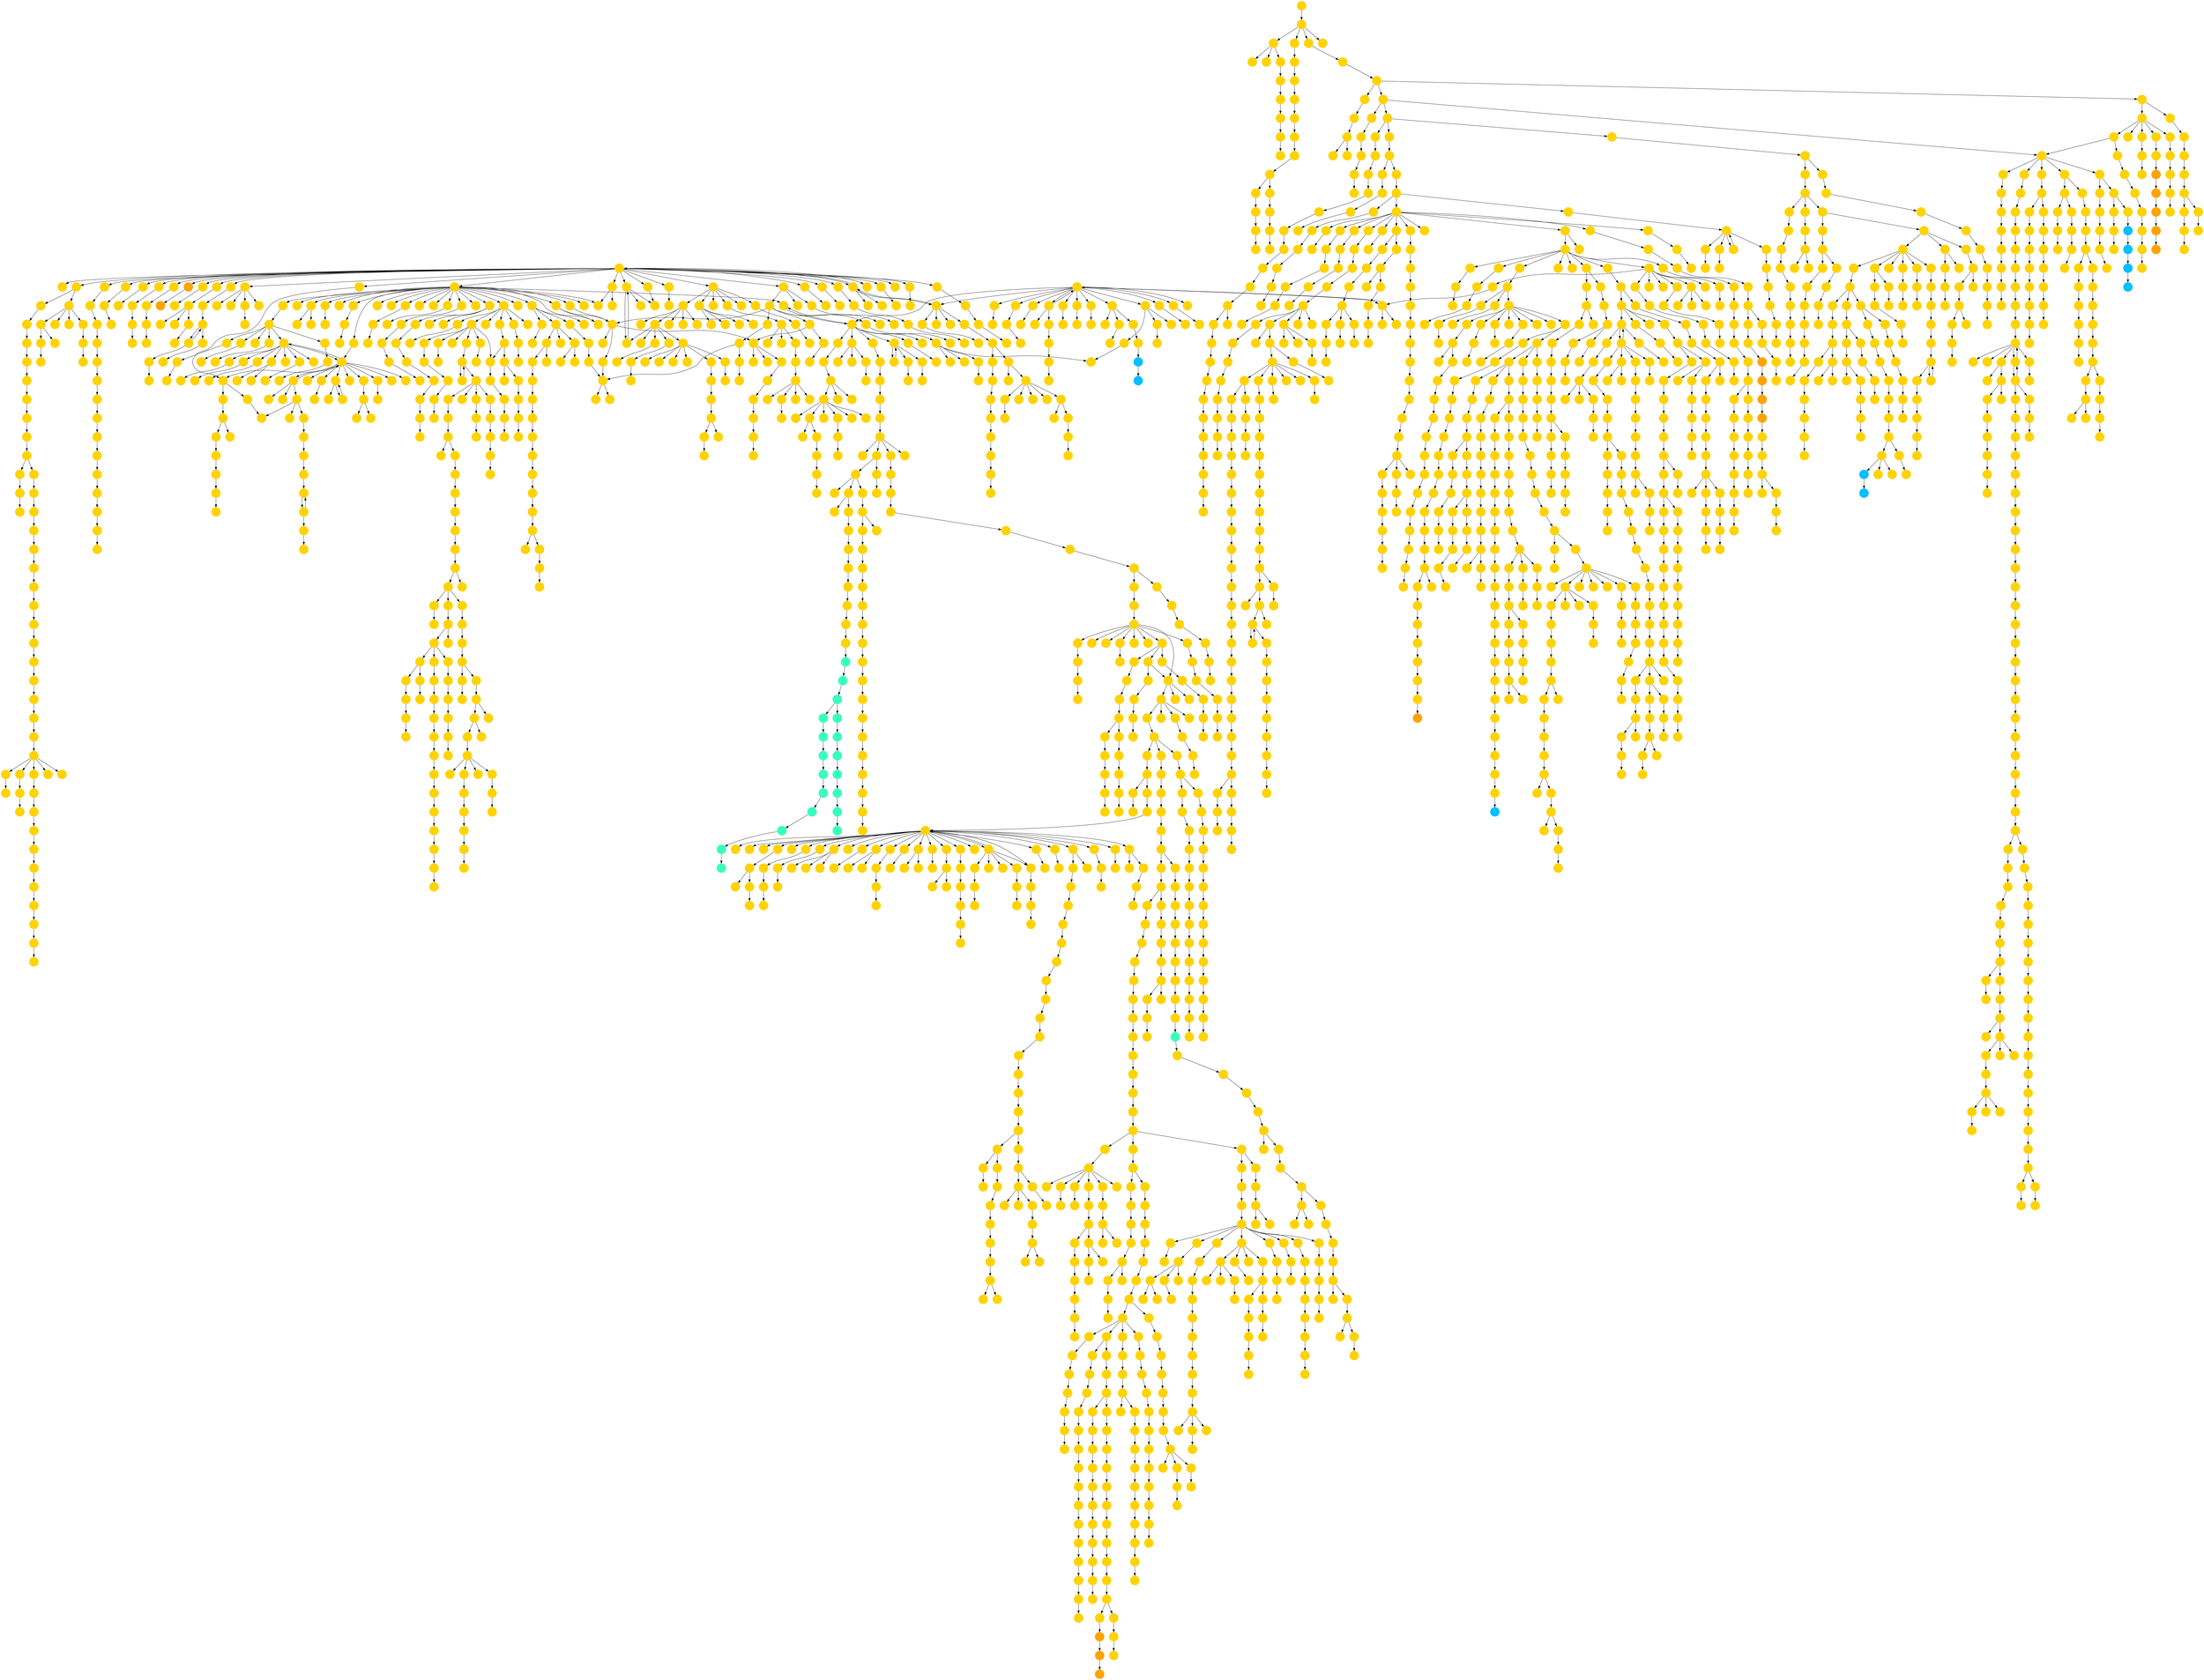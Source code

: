 digraph{
0 [tooltip = "Q", penwidth = 0, style = filled, fillcolor = "#ffd300", shape = circle, label = ""]
1 [tooltip = "Q", penwidth = 0, style = filled, fillcolor = "#ffd300", shape = circle, label = ""]
2 [tooltip = "Q", penwidth = 0, style = filled, fillcolor = "#ffd300", shape = circle, label = ""]
3 [tooltip = "Q", penwidth = 0, style = filled, fillcolor = "#ffd300", shape = circle, label = ""]
4 [tooltip = "Q", penwidth = 0, style = filled, fillcolor = "#ffd300", shape = circle, label = ""]
5 [tooltip = "Q", penwidth = 0, style = filled, fillcolor = "#ffd300", shape = circle, label = ""]
6 [tooltip = "Q", penwidth = 0, style = filled, fillcolor = "#ffd300", shape = circle, label = ""]
7 [tooltip = "Q", penwidth = 0, style = filled, fillcolor = "#ffd300", shape = circle, label = ""]
8 [tooltip = "Q", penwidth = 0, style = filled, fillcolor = "#ffd300", shape = circle, label = ""]
9 [tooltip = "Q", penwidth = 0, style = filled, fillcolor = "#ffd300", shape = circle, label = ""]
10 [tooltip = "Q", penwidth = 0, style = filled, fillcolor = "#ffd300", shape = circle, label = ""]
11 [tooltip = "Q", penwidth = 0, style = filled, fillcolor = "#ffd300", shape = circle, label = ""]
12 [tooltip = "Q", penwidth = 0, style = filled, fillcolor = "#ffd300", shape = circle, label = ""]
13 [tooltip = "Q", penwidth = 0, style = filled, fillcolor = "#ffd300", shape = circle, label = ""]
14 [tooltip = "Q", penwidth = 0, style = filled, fillcolor = "#ffd300", shape = circle, label = ""]
15 [tooltip = "Q", penwidth = 0, style = filled, fillcolor = "#ffd300", shape = circle, label = ""]
16 [tooltip = "Q", penwidth = 0, style = filled, fillcolor = "#ffd300", shape = circle, label = ""]
17 [tooltip = "Q", penwidth = 0, style = filled, fillcolor = "#ffd300", shape = circle, label = ""]
18 [tooltip = "Q", penwidth = 0, style = filled, fillcolor = "#ffd300", shape = circle, label = ""]
19 [tooltip = "Q", penwidth = 0, style = filled, fillcolor = "#ffd300", shape = circle, label = ""]
20 [tooltip = "Q", penwidth = 0, style = filled, fillcolor = "#ffd300", shape = circle, label = ""]
21 [tooltip = "Q", penwidth = 0, style = filled, fillcolor = "#ffd300", shape = circle, label = ""]
22 [tooltip = "Q", penwidth = 0, style = filled, fillcolor = "#ffd300", shape = circle, label = ""]
23 [tooltip = "Q", penwidth = 0, style = filled, fillcolor = "#ffd300", shape = circle, label = ""]
24 [tooltip = "Q", penwidth = 0, style = filled, fillcolor = "#ffd300", shape = circle, label = ""]
25 [tooltip = "Q", penwidth = 0, style = filled, fillcolor = "#ffd300", shape = circle, label = ""]
26 [tooltip = "Q", penwidth = 0, style = filled, fillcolor = "#ffd300", shape = circle, label = ""]
27 [tooltip = "Q", penwidth = 0, style = filled, fillcolor = "#ffd300", shape = circle, label = ""]
28 [tooltip = "Q", penwidth = 0, style = filled, fillcolor = "#ffd300", shape = circle, label = ""]
29 [tooltip = "Q", penwidth = 0, style = filled, fillcolor = "#ffd300", shape = circle, label = ""]
30 [tooltip = "Q", penwidth = 0, style = filled, fillcolor = "#ffd300", shape = circle, label = ""]
31 [tooltip = "Q", penwidth = 0, style = filled, fillcolor = "#ffd300", shape = circle, label = ""]
32 [tooltip = "Q", penwidth = 0, style = filled, fillcolor = "#ffd300", shape = circle, label = ""]
33 [tooltip = "Q", penwidth = 0, style = filled, fillcolor = "#ffd300", shape = circle, label = ""]
34 [tooltip = "Q", penwidth = 0, style = filled, fillcolor = "#ffd300", shape = circle, label = ""]
35 [tooltip = "Q", penwidth = 0, style = filled, fillcolor = "#ffd300", shape = circle, label = ""]
36 [tooltip = "Q", penwidth = 0, style = filled, fillcolor = "#ffd300", shape = circle, label = ""]
37 [tooltip = "Q", penwidth = 0, style = filled, fillcolor = "#ffd300", shape = circle, label = ""]
38 [tooltip = "Q", penwidth = 0, style = filled, fillcolor = "#ffd300", shape = circle, label = ""]
39 [tooltip = "Q", penwidth = 0, style = filled, fillcolor = "#ffd300", shape = circle, label = ""]
40 [tooltip = "Q", penwidth = 0, style = filled, fillcolor = "#ffd300", shape = circle, label = ""]
41 [tooltip = "Q", penwidth = 0, style = filled, fillcolor = "#ffd300", shape = circle, label = ""]
42 [tooltip = "Q", penwidth = 0, style = filled, fillcolor = "#ffd300", shape = circle, label = ""]
43 [tooltip = "Q", penwidth = 0, style = filled, fillcolor = "#ffd300", shape = circle, label = ""]
44 [tooltip = "Q", penwidth = 0, style = filled, fillcolor = "#ffd300", shape = circle, label = ""]
45 [tooltip = "Q", penwidth = 0, style = filled, fillcolor = "#ffd300", shape = circle, label = ""]
46 [tooltip = "Q", penwidth = 0, style = filled, fillcolor = "#ffd300", shape = circle, label = ""]
47 [tooltip = "Q", penwidth = 0, style = filled, fillcolor = "#ffd300", shape = circle, label = ""]
48 [tooltip = "Q", penwidth = 0, style = filled, fillcolor = "#ffd300", shape = circle, label = ""]
49 [tooltip = "Q", penwidth = 0, style = filled, fillcolor = "#ffd300", shape = circle, label = ""]
50 [tooltip = "Q", penwidth = 0, style = filled, fillcolor = "#ffd300", shape = circle, label = ""]
51 [tooltip = "Q", penwidth = 0, style = filled, fillcolor = "#ffd300", shape = circle, label = ""]
52 [tooltip = "Q", penwidth = 0, style = filled, fillcolor = "#ffd300", shape = circle, label = ""]
53 [tooltip = "Q", penwidth = 0, style = filled, fillcolor = "#ffd300", shape = circle, label = ""]
54 [tooltip = "Q", penwidth = 0, style = filled, fillcolor = "#ffd300", shape = circle, label = ""]
55 [tooltip = "Q", penwidth = 0, style = filled, fillcolor = "#ffd300", shape = circle, label = ""]
56 [tooltip = "Q", penwidth = 0, style = filled, fillcolor = "#ffd300", shape = circle, label = ""]
57 [tooltip = "Q", penwidth = 0, style = filled, fillcolor = "#ffd300", shape = circle, label = ""]
58 [tooltip = "Q", penwidth = 0, style = filled, fillcolor = "#ffd300", shape = circle, label = ""]
59 [tooltip = "Q", penwidth = 0, style = filled, fillcolor = "#ffd300", shape = circle, label = ""]
60 [tooltip = "Q", penwidth = 0, style = filled, fillcolor = "#ffd300", shape = circle, label = ""]
61 [tooltip = "Q", penwidth = 0, style = filled, fillcolor = "#ffd300", shape = circle, label = ""]
62 [tooltip = "Q", penwidth = 0, style = filled, fillcolor = "#ffd300", shape = circle, label = ""]
63 [tooltip = "Q", penwidth = 0, style = filled, fillcolor = "#ffd300", shape = circle, label = ""]
64 [tooltip = "Q", penwidth = 0, style = filled, fillcolor = "#ffd300", shape = circle, label = ""]
65 [tooltip = "Q", penwidth = 0, style = filled, fillcolor = "#ffd300", shape = circle, label = ""]
66 [tooltip = "Q", penwidth = 0, style = filled, fillcolor = "#ffd300", shape = circle, label = ""]
67 [tooltip = "Q", penwidth = 0, style = filled, fillcolor = "#ffd300", shape = circle, label = ""]
68 [tooltip = "Q", penwidth = 0, style = filled, fillcolor = "#ffd300", shape = circle, label = ""]
69 [tooltip = "Q", penwidth = 0, style = filled, fillcolor = "#ffd300", shape = circle, label = ""]
70 [tooltip = "Q", penwidth = 0, style = filled, fillcolor = "#ffd300", shape = circle, label = ""]
71 [tooltip = "Q", penwidth = 0, style = filled, fillcolor = "#ffd300", shape = circle, label = ""]
72 [tooltip = "Q", penwidth = 0, style = filled, fillcolor = "#ffd300", shape = circle, label = ""]
73 [tooltip = "Q", penwidth = 0, style = filled, fillcolor = "#ffd300", shape = circle, label = ""]
74 [tooltip = "Q", penwidth = 0, style = filled, fillcolor = "#ffd300", shape = circle, label = ""]
75 [tooltip = "Q", penwidth = 0, style = filled, fillcolor = "#ffd300", shape = circle, label = ""]
76 [tooltip = "Q", penwidth = 0, style = filled, fillcolor = "#ffd300", shape = circle, label = ""]
77 [tooltip = "Q", penwidth = 0, style = filled, fillcolor = "#ffd300", shape = circle, label = ""]
78 [tooltip = "Q", penwidth = 0, style = filled, fillcolor = "#ffd300", shape = circle, label = ""]
79 [tooltip = "Q", penwidth = 0, style = filled, fillcolor = "#ffd300", shape = circle, label = ""]
80 [tooltip = "Q", penwidth = 0, style = filled, fillcolor = "#ffd300", shape = circle, label = ""]
81 [tooltip = "Q", penwidth = 0, style = filled, fillcolor = "#ffd300", shape = circle, label = ""]
82 [tooltip = "Q", penwidth = 0, style = filled, fillcolor = "#ffd300", shape = circle, label = ""]
83 [tooltip = "Q", penwidth = 0, style = filled, fillcolor = "#ffd300", shape = circle, label = ""]
84 [tooltip = "Q", penwidth = 0, style = filled, fillcolor = "#ffd300", shape = circle, label = ""]
85 [tooltip = "Q", penwidth = 0, style = filled, fillcolor = "#ffd300", shape = circle, label = ""]
86 [tooltip = "Q", penwidth = 0, style = filled, fillcolor = "#ffd300", shape = circle, label = ""]
87 [tooltip = "Q", penwidth = 0, style = filled, fillcolor = "#ffd300", shape = circle, label = ""]
88 [tooltip = "Q", penwidth = 0, style = filled, fillcolor = "#ffd300", shape = circle, label = ""]
89 [tooltip = "Q", penwidth = 0, style = filled, fillcolor = "#ffd300", shape = circle, label = ""]
90 [tooltip = "Q", penwidth = 0, style = filled, fillcolor = "#ffd300", shape = circle, label = ""]
91 [tooltip = "Q", penwidth = 0, style = filled, fillcolor = "#ffd300", shape = circle, label = ""]
92 [tooltip = "Q", penwidth = 0, style = filled, fillcolor = "#ffd300", shape = circle, label = ""]
93 [tooltip = "Q", penwidth = 0, style = filled, fillcolor = "#ffd300", shape = circle, label = ""]
94 [tooltip = "Q", penwidth = 0, style = filled, fillcolor = "#ffd300", shape = circle, label = ""]
95 [tooltip = "Q", penwidth = 0, style = filled, fillcolor = "#ffd300", shape = circle, label = ""]
96 [tooltip = "Q", penwidth = 0, style = filled, fillcolor = "#ffd300", shape = circle, label = ""]
97 [tooltip = "Q", penwidth = 0, style = filled, fillcolor = "#ffd300", shape = circle, label = ""]
98 [tooltip = "Q", penwidth = 0, style = filled, fillcolor = "#ffd300", shape = circle, label = ""]
99 [tooltip = "Q", penwidth = 0, style = filled, fillcolor = "#ffd300", shape = circle, label = ""]
100 [tooltip = "Q", penwidth = 0, style = filled, fillcolor = "#ffd300", shape = circle, label = ""]
101 [tooltip = "Q", penwidth = 0, style = filled, fillcolor = "#ffd300", shape = circle, label = ""]
102 [tooltip = "Q", penwidth = 0, style = filled, fillcolor = "#ffd300", shape = circle, label = ""]
103 [tooltip = "Q", penwidth = 0, style = filled, fillcolor = "#ffd300", shape = circle, label = ""]
104 [tooltip = "Q", penwidth = 0, style = filled, fillcolor = "#ffd300", shape = circle, label = ""]
105 [tooltip = "Q", penwidth = 0, style = filled, fillcolor = "#ffd300", shape = circle, label = ""]
106 [tooltip = "Q", penwidth = 0, style = filled, fillcolor = "#ffd300", shape = circle, label = ""]
107 [tooltip = "Q", penwidth = 0, style = filled, fillcolor = "#ffd300", shape = circle, label = ""]
108 [tooltip = "Q", penwidth = 0, style = filled, fillcolor = "#ffd300", shape = circle, label = ""]
109 [tooltip = "Q", penwidth = 0, style = filled, fillcolor = "#ffd300", shape = circle, label = ""]
110 [tooltip = "Q", penwidth = 0, style = filled, fillcolor = "#ffd300", shape = circle, label = ""]
111 [tooltip = "Q", penwidth = 0, style = filled, fillcolor = "#ffd300", shape = circle, label = ""]
112 [tooltip = "Q", penwidth = 0, style = filled, fillcolor = "#ffd300", shape = circle, label = ""]
113 [tooltip = "Q", penwidth = 0, style = filled, fillcolor = "#ffd300", shape = circle, label = ""]
114 [tooltip = "Q", penwidth = 0, style = filled, fillcolor = "#ffd300", shape = circle, label = ""]
115 [tooltip = "Q", penwidth = 0, style = filled, fillcolor = "#ffd300", shape = circle, label = ""]
116 [tooltip = "Q", penwidth = 0, style = filled, fillcolor = "#ffd300", shape = circle, label = ""]
117 [tooltip = "Q", penwidth = 0, style = filled, fillcolor = "#ffd300", shape = circle, label = ""]
118 [tooltip = "Q", penwidth = 0, style = filled, fillcolor = "#ffd300", shape = circle, label = ""]
119 [tooltip = "Q", penwidth = 0, style = filled, fillcolor = "#ffd300", shape = circle, label = ""]
120 [tooltip = "Q", penwidth = 0, style = filled, fillcolor = "#ffd300", shape = circle, label = ""]
121 [tooltip = "Q", penwidth = 0, style = filled, fillcolor = "#ffd300", shape = circle, label = ""]
122 [tooltip = "Q", penwidth = 0, style = filled, fillcolor = "#ffd300", shape = circle, label = ""]
123 [tooltip = "Q", penwidth = 0, style = filled, fillcolor = "#ffd300", shape = circle, label = ""]
124 [tooltip = "Q", penwidth = 0, style = filled, fillcolor = "#ffd300", shape = circle, label = ""]
125 [tooltip = "Q", penwidth = 0, style = filled, fillcolor = "#ffd300", shape = circle, label = ""]
126 [tooltip = "Q", penwidth = 0, style = filled, fillcolor = "#ffd300", shape = circle, label = ""]
127 [tooltip = "Q", penwidth = 0, style = filled, fillcolor = "#ffd300", shape = circle, label = ""]
128 [tooltip = "Q", penwidth = 0, style = filled, fillcolor = "#ffd300", shape = circle, label = ""]
129 [tooltip = "Q", penwidth = 0, style = filled, fillcolor = "#ffd300", shape = circle, label = ""]
130 [tooltip = "Q", penwidth = 0, style = filled, fillcolor = "#ffd300", shape = circle, label = ""]
131 [tooltip = "Q", penwidth = 0, style = filled, fillcolor = "#ffd300", shape = circle, label = ""]
132 [tooltip = "Q", penwidth = 0, style = filled, fillcolor = "#ffd300", shape = circle, label = ""]
133 [tooltip = "Q", penwidth = 0, style = filled, fillcolor = "#ffd300", shape = circle, label = ""]
134 [tooltip = "Q", penwidth = 0, style = filled, fillcolor = "#ffd300", shape = circle, label = ""]
135 [tooltip = "Q", penwidth = 0, style = filled, fillcolor = "#ffd300", shape = circle, label = ""]
136 [tooltip = "Q", penwidth = 0, style = filled, fillcolor = "#ffd300", shape = circle, label = ""]
137 [tooltip = "Q", penwidth = 0, style = filled, fillcolor = "#ffd300", shape = circle, label = ""]
138 [tooltip = "R", penwidth = 0, style = filled, fillcolor = "#ffa300", shape = circle, label = ""]
139 [tooltip = "Q", penwidth = 0, style = filled, fillcolor = "#ffd300", shape = circle, label = ""]
140 [tooltip = "Q", penwidth = 0, style = filled, fillcolor = "#ffd300", shape = circle, label = ""]
141 [tooltip = "Q", penwidth = 0, style = filled, fillcolor = "#ffd300", shape = circle, label = ""]
142 [tooltip = "Q", penwidth = 0, style = filled, fillcolor = "#ffd300", shape = circle, label = ""]
143 [tooltip = "Q", penwidth = 0, style = filled, fillcolor = "#ffd300", shape = circle, label = ""]
144 [tooltip = "Q", penwidth = 0, style = filled, fillcolor = "#ffd300", shape = circle, label = ""]
145 [tooltip = "Q", penwidth = 0, style = filled, fillcolor = "#ffd300", shape = circle, label = ""]
146 [tooltip = "Q", penwidth = 0, style = filled, fillcolor = "#ffd300", shape = circle, label = ""]
147 [tooltip = "Q", penwidth = 0, style = filled, fillcolor = "#ffd300", shape = circle, label = ""]
148 [tooltip = "Q", penwidth = 0, style = filled, fillcolor = "#ffd300", shape = circle, label = ""]
149 [tooltip = "Q", penwidth = 0, style = filled, fillcolor = "#ffd300", shape = circle, label = ""]
150 [tooltip = "Q", penwidth = 0, style = filled, fillcolor = "#ffd300", shape = circle, label = ""]
151 [tooltip = "Q", penwidth = 0, style = filled, fillcolor = "#ffd300", shape = circle, label = ""]
152 [tooltip = "Q", penwidth = 0, style = filled, fillcolor = "#ffd300", shape = circle, label = ""]
153 [tooltip = "Q", penwidth = 0, style = filled, fillcolor = "#ffd300", shape = circle, label = ""]
154 [tooltip = "Q", penwidth = 0, style = filled, fillcolor = "#ffd300", shape = circle, label = ""]
155 [tooltip = "Q", penwidth = 0, style = filled, fillcolor = "#ffd300", shape = circle, label = ""]
156 [tooltip = "Q", penwidth = 0, style = filled, fillcolor = "#ffd300", shape = circle, label = ""]
157 [tooltip = "Q", penwidth = 0, style = filled, fillcolor = "#ffd300", shape = circle, label = ""]
158 [tooltip = "Q", penwidth = 0, style = filled, fillcolor = "#ffd300", shape = circle, label = ""]
159 [tooltip = "Q", penwidth = 0, style = filled, fillcolor = "#ffd300", shape = circle, label = ""]
160 [tooltip = "Q", penwidth = 0, style = filled, fillcolor = "#ffd300", shape = circle, label = ""]
161 [tooltip = "Q", penwidth = 0, style = filled, fillcolor = "#ffd300", shape = circle, label = ""]
162 [tooltip = "Q", penwidth = 0, style = filled, fillcolor = "#ffd300", shape = circle, label = ""]
163 [tooltip = "Q", penwidth = 0, style = filled, fillcolor = "#ffd300", shape = circle, label = ""]
164 [tooltip = "Q", penwidth = 0, style = filled, fillcolor = "#ffd300", shape = circle, label = ""]
165 [tooltip = "Q", penwidth = 0, style = filled, fillcolor = "#ffd300", shape = circle, label = ""]
166 [tooltip = "Q", penwidth = 0, style = filled, fillcolor = "#ffd300", shape = circle, label = ""]
167 [tooltip = "Q", penwidth = 0, style = filled, fillcolor = "#ffd300", shape = circle, label = ""]
168 [tooltip = "Q", penwidth = 0, style = filled, fillcolor = "#ffd300", shape = circle, label = ""]
169 [tooltip = "Q", penwidth = 0, style = filled, fillcolor = "#ffd300", shape = circle, label = ""]
170 [tooltip = "Q", penwidth = 0, style = filled, fillcolor = "#ffd300", shape = circle, label = ""]
171 [tooltip = "Q", penwidth = 0, style = filled, fillcolor = "#ffd300", shape = circle, label = ""]
172 [tooltip = "Q", penwidth = 0, style = filled, fillcolor = "#ffd300", shape = circle, label = ""]
173 [tooltip = "Q", penwidth = 0, style = filled, fillcolor = "#ffd300", shape = circle, label = ""]
174 [tooltip = "Q", penwidth = 0, style = filled, fillcolor = "#ffd300", shape = circle, label = ""]
175 [tooltip = "Q", penwidth = 0, style = filled, fillcolor = "#ffd300", shape = circle, label = ""]
176 [tooltip = "Q", penwidth = 0, style = filled, fillcolor = "#ffd300", shape = circle, label = ""]
177 [tooltip = "Q", penwidth = 0, style = filled, fillcolor = "#ffd300", shape = circle, label = ""]
178 [tooltip = "Q", penwidth = 0, style = filled, fillcolor = "#ffd300", shape = circle, label = ""]
179 [tooltip = "Q", penwidth = 0, style = filled, fillcolor = "#ffd300", shape = circle, label = ""]
180 [tooltip = "Q", penwidth = 0, style = filled, fillcolor = "#ffd300", shape = circle, label = ""]
181 [tooltip = "Q", penwidth = 0, style = filled, fillcolor = "#ffd300", shape = circle, label = ""]
182 [tooltip = "Q", penwidth = 0, style = filled, fillcolor = "#ffd300", shape = circle, label = ""]
183 [tooltip = "Q", penwidth = 0, style = filled, fillcolor = "#ffd300", shape = circle, label = ""]
184 [tooltip = "Q", penwidth = 0, style = filled, fillcolor = "#ffd300", shape = circle, label = ""]
185 [tooltip = "Q", penwidth = 0, style = filled, fillcolor = "#ffd300", shape = circle, label = ""]
186 [tooltip = "Q", penwidth = 0, style = filled, fillcolor = "#ffd300", shape = circle, label = ""]
187 [tooltip = "Q", penwidth = 0, style = filled, fillcolor = "#ffd300", shape = circle, label = ""]
188 [tooltip = "Q", penwidth = 0, style = filled, fillcolor = "#ffd300", shape = circle, label = ""]
189 [tooltip = "Q", penwidth = 0, style = filled, fillcolor = "#ffd300", shape = circle, label = ""]
190 [tooltip = "Q", penwidth = 0, style = filled, fillcolor = "#ffd300", shape = circle, label = ""]
191 [tooltip = "Q", penwidth = 0, style = filled, fillcolor = "#ffd300", shape = circle, label = ""]
192 [tooltip = "Q", penwidth = 0, style = filled, fillcolor = "#ffd300", shape = circle, label = ""]
193 [tooltip = "Q", penwidth = 0, style = filled, fillcolor = "#ffd300", shape = circle, label = ""]
194 [tooltip = "Q", penwidth = 0, style = filled, fillcolor = "#ffd300", shape = circle, label = ""]
195 [tooltip = "Q", penwidth = 0, style = filled, fillcolor = "#ffd300", shape = circle, label = ""]
196 [tooltip = "Q", penwidth = 0, style = filled, fillcolor = "#ffd300", shape = circle, label = ""]
197 [tooltip = "Q", penwidth = 0, style = filled, fillcolor = "#ffd300", shape = circle, label = ""]
198 [tooltip = "Q", penwidth = 0, style = filled, fillcolor = "#ffd300", shape = circle, label = ""]
199 [tooltip = "Q", penwidth = 0, style = filled, fillcolor = "#ffd300", shape = circle, label = ""]
200 [tooltip = "Q", penwidth = 0, style = filled, fillcolor = "#ffd300", shape = circle, label = ""]
201 [tooltip = "Q", penwidth = 0, style = filled, fillcolor = "#ffd300", shape = circle, label = ""]
202 [tooltip = "Q", penwidth = 0, style = filled, fillcolor = "#ffd300", shape = circle, label = ""]
203 [tooltip = "Q", penwidth = 0, style = filled, fillcolor = "#ffd300", shape = circle, label = ""]
204 [tooltip = "Q", penwidth = 0, style = filled, fillcolor = "#ffd300", shape = circle, label = ""]
205 [tooltip = "Q", penwidth = 0, style = filled, fillcolor = "#ffd300", shape = circle, label = ""]
206 [tooltip = "Q", penwidth = 0, style = filled, fillcolor = "#ffd300", shape = circle, label = ""]
207 [tooltip = "Q", penwidth = 0, style = filled, fillcolor = "#ffd300", shape = circle, label = ""]
208 [tooltip = "Q", penwidth = 0, style = filled, fillcolor = "#ffd300", shape = circle, label = ""]
209 [tooltip = "Q", penwidth = 0, style = filled, fillcolor = "#ffd300", shape = circle, label = ""]
210 [tooltip = "Q", penwidth = 0, style = filled, fillcolor = "#ffd300", shape = circle, label = ""]
211 [tooltip = "Q", penwidth = 0, style = filled, fillcolor = "#ffd300", shape = circle, label = ""]
212 [tooltip = "Q", penwidth = 0, style = filled, fillcolor = "#ffd300", shape = circle, label = ""]
213 [tooltip = "Q", penwidth = 0, style = filled, fillcolor = "#ffd300", shape = circle, label = ""]
214 [tooltip = "Q", penwidth = 0, style = filled, fillcolor = "#ffd300", shape = circle, label = ""]
215 [tooltip = "Q", penwidth = 0, style = filled, fillcolor = "#ffd300", shape = circle, label = ""]
216 [tooltip = "Q", penwidth = 0, style = filled, fillcolor = "#ffd300", shape = circle, label = ""]
217 [tooltip = "Q", penwidth = 0, style = filled, fillcolor = "#ffd300", shape = circle, label = ""]
218 [tooltip = "Q", penwidth = 0, style = filled, fillcolor = "#ffd300", shape = circle, label = ""]
219 [tooltip = "Q", penwidth = 0, style = filled, fillcolor = "#ffd300", shape = circle, label = ""]
220 [tooltip = "Q", penwidth = 0, style = filled, fillcolor = "#ffd300", shape = circle, label = ""]
221 [tooltip = "Q", penwidth = 0, style = filled, fillcolor = "#ffd300", shape = circle, label = ""]
222 [tooltip = "Q", penwidth = 0, style = filled, fillcolor = "#ffd300", shape = circle, label = ""]
223 [tooltip = "Q", penwidth = 0, style = filled, fillcolor = "#ffd300", shape = circle, label = ""]
224 [tooltip = "Q", penwidth = 0, style = filled, fillcolor = "#ffd300", shape = circle, label = ""]
225 [tooltip = "Q", penwidth = 0, style = filled, fillcolor = "#ffd300", shape = circle, label = ""]
226 [tooltip = "Q", penwidth = 0, style = filled, fillcolor = "#ffd300", shape = circle, label = ""]
227 [tooltip = "Q", penwidth = 0, style = filled, fillcolor = "#ffd300", shape = circle, label = ""]
228 [tooltip = "Q", penwidth = 0, style = filled, fillcolor = "#ffd300", shape = circle, label = ""]
229 [tooltip = "Q", penwidth = 0, style = filled, fillcolor = "#ffd300", shape = circle, label = ""]
230 [tooltip = "Q", penwidth = 0, style = filled, fillcolor = "#ffd300", shape = circle, label = ""]
231 [tooltip = "Q", penwidth = 0, style = filled, fillcolor = "#ffd300", shape = circle, label = ""]
232 [tooltip = "Q", penwidth = 0, style = filled, fillcolor = "#ffd300", shape = circle, label = ""]
233 [tooltip = "Q", penwidth = 0, style = filled, fillcolor = "#ffd300", shape = circle, label = ""]
234 [tooltip = "Q", penwidth = 0, style = filled, fillcolor = "#ffd300", shape = circle, label = ""]
235 [tooltip = "Q", penwidth = 0, style = filled, fillcolor = "#ffd300", shape = circle, label = ""]
236 [tooltip = "Q", penwidth = 0, style = filled, fillcolor = "#ffd300", shape = circle, label = ""]
237 [tooltip = "Q", penwidth = 0, style = filled, fillcolor = "#ffd300", shape = circle, label = ""]
238 [tooltip = "Q", penwidth = 0, style = filled, fillcolor = "#ffd300", shape = circle, label = ""]
239 [tooltip = "Q", penwidth = 0, style = filled, fillcolor = "#ffd300", shape = circle, label = ""]
240 [tooltip = "Q", penwidth = 0, style = filled, fillcolor = "#ffd300", shape = circle, label = ""]
241 [tooltip = "Q", penwidth = 0, style = filled, fillcolor = "#ffd300", shape = circle, label = ""]
242 [tooltip = "Q", penwidth = 0, style = filled, fillcolor = "#ffd300", shape = circle, label = ""]
243 [tooltip = "Q", penwidth = 0, style = filled, fillcolor = "#ffd300", shape = circle, label = ""]
244 [tooltip = "Q", penwidth = 0, style = filled, fillcolor = "#ffd300", shape = circle, label = ""]
245 [tooltip = "Q", penwidth = 0, style = filled, fillcolor = "#ffd300", shape = circle, label = ""]
246 [tooltip = "Q", penwidth = 0, style = filled, fillcolor = "#ffd300", shape = circle, label = ""]
247 [tooltip = "Q", penwidth = 0, style = filled, fillcolor = "#ffd300", shape = circle, label = ""]
248 [tooltip = "Q", penwidth = 0, style = filled, fillcolor = "#ffd300", shape = circle, label = ""]
249 [tooltip = "Q", penwidth = 0, style = filled, fillcolor = "#ffd300", shape = circle, label = ""]
250 [tooltip = "Q", penwidth = 0, style = filled, fillcolor = "#ffd300", shape = circle, label = ""]
251 [tooltip = "Q", penwidth = 0, style = filled, fillcolor = "#ffd300", shape = circle, label = ""]
252 [tooltip = "Q", penwidth = 0, style = filled, fillcolor = "#ffd300", shape = circle, label = ""]
253 [tooltip = "Q", penwidth = 0, style = filled, fillcolor = "#ffd300", shape = circle, label = ""]
254 [tooltip = "Q", penwidth = 0, style = filled, fillcolor = "#ffd300", shape = circle, label = ""]
255 [tooltip = "Q", penwidth = 0, style = filled, fillcolor = "#ffd300", shape = circle, label = ""]
256 [tooltip = "Q", penwidth = 0, style = filled, fillcolor = "#ffd300", shape = circle, label = ""]
257 [tooltip = "Q", penwidth = 0, style = filled, fillcolor = "#ffd300", shape = circle, label = ""]
258 [tooltip = "Q", penwidth = 0, style = filled, fillcolor = "#ffd300", shape = circle, label = ""]
259 [tooltip = "Q", penwidth = 0, style = filled, fillcolor = "#ffd300", shape = circle, label = ""]
260 [tooltip = "Q", penwidth = 0, style = filled, fillcolor = "#ffd300", shape = circle, label = ""]
261 [tooltip = "Q", penwidth = 0, style = filled, fillcolor = "#ffd300", shape = circle, label = ""]
262 [tooltip = "Q", penwidth = 0, style = filled, fillcolor = "#ffd300", shape = circle, label = ""]
263 [tooltip = "Q", penwidth = 0, style = filled, fillcolor = "#ffd300", shape = circle, label = ""]
264 [tooltip = "Q", penwidth = 0, style = filled, fillcolor = "#ffd300", shape = circle, label = ""]
265 [tooltip = "Q", penwidth = 0, style = filled, fillcolor = "#ffd300", shape = circle, label = ""]
266 [tooltip = "Q", penwidth = 0, style = filled, fillcolor = "#ffd300", shape = circle, label = ""]
267 [tooltip = "Q", penwidth = 0, style = filled, fillcolor = "#ffd300", shape = circle, label = ""]
268 [tooltip = "Q", penwidth = 0, style = filled, fillcolor = "#ffd300", shape = circle, label = ""]
269 [tooltip = "Q", penwidth = 0, style = filled, fillcolor = "#ffd300", shape = circle, label = ""]
270 [tooltip = "Q", penwidth = 0, style = filled, fillcolor = "#ffd300", shape = circle, label = ""]
271 [tooltip = "Q", penwidth = 0, style = filled, fillcolor = "#ffd300", shape = circle, label = ""]
272 [tooltip = "Q", penwidth = 0, style = filled, fillcolor = "#ffd300", shape = circle, label = ""]
273 [tooltip = "R", penwidth = 0, style = filled, fillcolor = "#ffa300", shape = circle, label = ""]
274 [tooltip = "Q", penwidth = 0, style = filled, fillcolor = "#ffd300", shape = circle, label = ""]
275 [tooltip = "Q", penwidth = 0, style = filled, fillcolor = "#ffd300", shape = circle, label = ""]
276 [tooltip = "H", penwidth = 0, style = filled, fillcolor = "#00c0ff", shape = circle, label = ""]
277 [tooltip = "Q", penwidth = 0, style = filled, fillcolor = "#ffd300", shape = circle, label = ""]
278 [tooltip = "Q", penwidth = 0, style = filled, fillcolor = "#ffd300", shape = circle, label = ""]
279 [tooltip = "Q", penwidth = 0, style = filled, fillcolor = "#ffd300", shape = circle, label = ""]
280 [tooltip = "Q", penwidth = 0, style = filled, fillcolor = "#ffd300", shape = circle, label = ""]
281 [tooltip = "Q", penwidth = 0, style = filled, fillcolor = "#ffd300", shape = circle, label = ""]
282 [tooltip = "Q", penwidth = 0, style = filled, fillcolor = "#ffd300", shape = circle, label = ""]
283 [tooltip = "Q", penwidth = 0, style = filled, fillcolor = "#ffd300", shape = circle, label = ""]
284 [tooltip = "Q", penwidth = 0, style = filled, fillcolor = "#ffd300", shape = circle, label = ""]
285 [tooltip = "Q", penwidth = 0, style = filled, fillcolor = "#ffd300", shape = circle, label = ""]
286 [tooltip = "Q", penwidth = 0, style = filled, fillcolor = "#ffd300", shape = circle, label = ""]
287 [tooltip = "Q", penwidth = 0, style = filled, fillcolor = "#ffd300", shape = circle, label = ""]
288 [tooltip = "Q", penwidth = 0, style = filled, fillcolor = "#ffd300", shape = circle, label = ""]
289 [tooltip = "Q", penwidth = 0, style = filled, fillcolor = "#ffd300", shape = circle, label = ""]
290 [tooltip = "Q", penwidth = 0, style = filled, fillcolor = "#ffd300", shape = circle, label = ""]
291 [tooltip = "Q", penwidth = 0, style = filled, fillcolor = "#ffd300", shape = circle, label = ""]
292 [tooltip = "Q", penwidth = 0, style = filled, fillcolor = "#ffd300", shape = circle, label = ""]
293 [tooltip = "Q", penwidth = 0, style = filled, fillcolor = "#ffd300", shape = circle, label = ""]
294 [tooltip = "Q", penwidth = 0, style = filled, fillcolor = "#ffd300", shape = circle, label = ""]
295 [tooltip = "Q", penwidth = 0, style = filled, fillcolor = "#ffd300", shape = circle, label = ""]
296 [tooltip = "R", penwidth = 0, style = filled, fillcolor = "#ffa300", shape = circle, label = ""]
297 [tooltip = "Q", penwidth = 0, style = filled, fillcolor = "#ffd300", shape = circle, label = ""]
298 [tooltip = "Q", penwidth = 0, style = filled, fillcolor = "#ffd300", shape = circle, label = ""]
299 [tooltip = "Q", penwidth = 0, style = filled, fillcolor = "#ffd300", shape = circle, label = ""]
300 [tooltip = "Q", penwidth = 0, style = filled, fillcolor = "#ffd300", shape = circle, label = ""]
301 [tooltip = "Q", penwidth = 0, style = filled, fillcolor = "#ffd300", shape = circle, label = ""]
302 [tooltip = "Q", penwidth = 0, style = filled, fillcolor = "#ffd300", shape = circle, label = ""]
303 [tooltip = "Q", penwidth = 0, style = filled, fillcolor = "#ffd300", shape = circle, label = ""]
304 [tooltip = "Q", penwidth = 0, style = filled, fillcolor = "#ffd300", shape = circle, label = ""]
305 [tooltip = "Q", penwidth = 0, style = filled, fillcolor = "#ffd300", shape = circle, label = ""]
306 [tooltip = "Q", penwidth = 0, style = filled, fillcolor = "#ffd300", shape = circle, label = ""]
307 [tooltip = "Q", penwidth = 0, style = filled, fillcolor = "#ffd300", shape = circle, label = ""]
308 [tooltip = "Q", penwidth = 0, style = filled, fillcolor = "#ffd300", shape = circle, label = ""]
309 [tooltip = "Q", penwidth = 0, style = filled, fillcolor = "#ffd300", shape = circle, label = ""]
310 [tooltip = "Q", penwidth = 0, style = filled, fillcolor = "#ffd300", shape = circle, label = ""]
311 [tooltip = "Q", penwidth = 0, style = filled, fillcolor = "#ffd300", shape = circle, label = ""]
312 [tooltip = "Q", penwidth = 0, style = filled, fillcolor = "#ffd300", shape = circle, label = ""]
313 [tooltip = "Q", penwidth = 0, style = filled, fillcolor = "#ffd300", shape = circle, label = ""]
314 [tooltip = "Q", penwidth = 0, style = filled, fillcolor = "#ffd300", shape = circle, label = ""]
315 [tooltip = "Q", penwidth = 0, style = filled, fillcolor = "#ffd300", shape = circle, label = ""]
316 [tooltip = "Q", penwidth = 0, style = filled, fillcolor = "#ffd300", shape = circle, label = ""]
317 [tooltip = "Q", penwidth = 0, style = filled, fillcolor = "#ffd300", shape = circle, label = ""]
318 [tooltip = "Q", penwidth = 0, style = filled, fillcolor = "#ffd300", shape = circle, label = ""]
319 [tooltip = "Q", penwidth = 0, style = filled, fillcolor = "#ffd300", shape = circle, label = ""]
320 [tooltip = "Q", penwidth = 0, style = filled, fillcolor = "#ffd300", shape = circle, label = ""]
321 [tooltip = "Q", penwidth = 0, style = filled, fillcolor = "#ffd300", shape = circle, label = ""]
322 [tooltip = "Q", penwidth = 0, style = filled, fillcolor = "#ffd300", shape = circle, label = ""]
323 [tooltip = "Q", penwidth = 0, style = filled, fillcolor = "#ffd300", shape = circle, label = ""]
324 [tooltip = "Q", penwidth = 0, style = filled, fillcolor = "#ffd300", shape = circle, label = ""]
325 [tooltip = "Q", penwidth = 0, style = filled, fillcolor = "#ffd300", shape = circle, label = ""]
326 [tooltip = "Q", penwidth = 0, style = filled, fillcolor = "#ffd300", shape = circle, label = ""]
327 [tooltip = "Q", penwidth = 0, style = filled, fillcolor = "#ffd300", shape = circle, label = ""]
328 [tooltip = "Q", penwidth = 0, style = filled, fillcolor = "#ffd300", shape = circle, label = ""]
329 [tooltip = "Q", penwidth = 0, style = filled, fillcolor = "#ffd300", shape = circle, label = ""]
330 [tooltip = "K", penwidth = 0, style = filled, fillcolor = "#39ffbe", shape = circle, label = ""]
331 [tooltip = "Q", penwidth = 0, style = filled, fillcolor = "#ffd300", shape = circle, label = ""]
332 [tooltip = "Q", penwidth = 0, style = filled, fillcolor = "#ffd300", shape = circle, label = ""]
333 [tooltip = "Q", penwidth = 0, style = filled, fillcolor = "#ffd300", shape = circle, label = ""]
334 [tooltip = "Q", penwidth = 0, style = filled, fillcolor = "#ffd300", shape = circle, label = ""]
335 [tooltip = "Q", penwidth = 0, style = filled, fillcolor = "#ffd300", shape = circle, label = ""]
336 [tooltip = "Q", penwidth = 0, style = filled, fillcolor = "#ffd300", shape = circle, label = ""]
337 [tooltip = "Q", penwidth = 0, style = filled, fillcolor = "#ffd300", shape = circle, label = ""]
338 [tooltip = "Q", penwidth = 0, style = filled, fillcolor = "#ffd300", shape = circle, label = ""]
339 [tooltip = "Q", penwidth = 0, style = filled, fillcolor = "#ffd300", shape = circle, label = ""]
340 [tooltip = "Q", penwidth = 0, style = filled, fillcolor = "#ffd300", shape = circle, label = ""]
341 [tooltip = "Q", penwidth = 0, style = filled, fillcolor = "#ffd300", shape = circle, label = ""]
342 [tooltip = "Q", penwidth = 0, style = filled, fillcolor = "#ffd300", shape = circle, label = ""]
343 [tooltip = "Q", penwidth = 0, style = filled, fillcolor = "#ffd300", shape = circle, label = ""]
344 [tooltip = "Q", penwidth = 0, style = filled, fillcolor = "#ffd300", shape = circle, label = ""]
345 [tooltip = "Q", penwidth = 0, style = filled, fillcolor = "#ffd300", shape = circle, label = ""]
346 [tooltip = "Q", penwidth = 0, style = filled, fillcolor = "#ffd300", shape = circle, label = ""]
347 [tooltip = "Q", penwidth = 0, style = filled, fillcolor = "#ffd300", shape = circle, label = ""]
348 [tooltip = "Q", penwidth = 0, style = filled, fillcolor = "#ffd300", shape = circle, label = ""]
349 [tooltip = "Q", penwidth = 0, style = filled, fillcolor = "#ffd300", shape = circle, label = ""]
350 [tooltip = "Q", penwidth = 0, style = filled, fillcolor = "#ffd300", shape = circle, label = ""]
351 [tooltip = "Q", penwidth = 0, style = filled, fillcolor = "#ffd300", shape = circle, label = ""]
352 [tooltip = "Q", penwidth = 0, style = filled, fillcolor = "#ffd300", shape = circle, label = ""]
353 [tooltip = "Q", penwidth = 0, style = filled, fillcolor = "#ffd300", shape = circle, label = ""]
354 [tooltip = "Q", penwidth = 0, style = filled, fillcolor = "#ffd300", shape = circle, label = ""]
355 [tooltip = "Q", penwidth = 0, style = filled, fillcolor = "#ffd300", shape = circle, label = ""]
356 [tooltip = "Q", penwidth = 0, style = filled, fillcolor = "#ffd300", shape = circle, label = ""]
357 [tooltip = "Q", penwidth = 0, style = filled, fillcolor = "#ffd300", shape = circle, label = ""]
358 [tooltip = "Q", penwidth = 0, style = filled, fillcolor = "#ffd300", shape = circle, label = ""]
359 [tooltip = "Q", penwidth = 0, style = filled, fillcolor = "#ffd300", shape = circle, label = ""]
360 [tooltip = "Q", penwidth = 0, style = filled, fillcolor = "#ffd300", shape = circle, label = ""]
361 [tooltip = "Q", penwidth = 0, style = filled, fillcolor = "#ffd300", shape = circle, label = ""]
362 [tooltip = "Q", penwidth = 0, style = filled, fillcolor = "#ffd300", shape = circle, label = ""]
363 [tooltip = "Q", penwidth = 0, style = filled, fillcolor = "#ffd300", shape = circle, label = ""]
364 [tooltip = "Q", penwidth = 0, style = filled, fillcolor = "#ffd300", shape = circle, label = ""]
365 [tooltip = "Q", penwidth = 0, style = filled, fillcolor = "#ffd300", shape = circle, label = ""]
366 [tooltip = "Q", penwidth = 0, style = filled, fillcolor = "#ffd300", shape = circle, label = ""]
367 [tooltip = "Q", penwidth = 0, style = filled, fillcolor = "#ffd300", shape = circle, label = ""]
368 [tooltip = "K", penwidth = 0, style = filled, fillcolor = "#39ffbe", shape = circle, label = ""]
369 [tooltip = "Q", penwidth = 0, style = filled, fillcolor = "#ffd300", shape = circle, label = ""]
370 [tooltip = "Q", penwidth = 0, style = filled, fillcolor = "#ffd300", shape = circle, label = ""]
371 [tooltip = "Q", penwidth = 0, style = filled, fillcolor = "#ffd300", shape = circle, label = ""]
372 [tooltip = "Q", penwidth = 0, style = filled, fillcolor = "#ffd300", shape = circle, label = ""]
373 [tooltip = "Q", penwidth = 0, style = filled, fillcolor = "#ffd300", shape = circle, label = ""]
374 [tooltip = "Q", penwidth = 0, style = filled, fillcolor = "#ffd300", shape = circle, label = ""]
375 [tooltip = "Q", penwidth = 0, style = filled, fillcolor = "#ffd300", shape = circle, label = ""]
376 [tooltip = "Q", penwidth = 0, style = filled, fillcolor = "#ffd300", shape = circle, label = ""]
377 [tooltip = "Q", penwidth = 0, style = filled, fillcolor = "#ffd300", shape = circle, label = ""]
378 [tooltip = "Q", penwidth = 0, style = filled, fillcolor = "#ffd300", shape = circle, label = ""]
379 [tooltip = "Q", penwidth = 0, style = filled, fillcolor = "#ffd300", shape = circle, label = ""]
380 [tooltip = "Q", penwidth = 0, style = filled, fillcolor = "#ffd300", shape = circle, label = ""]
381 [tooltip = "R", penwidth = 0, style = filled, fillcolor = "#ffa300", shape = circle, label = ""]
382 [tooltip = "Q", penwidth = 0, style = filled, fillcolor = "#ffd300", shape = circle, label = ""]
383 [tooltip = "Q", penwidth = 0, style = filled, fillcolor = "#ffd300", shape = circle, label = ""]
384 [tooltip = "Q", penwidth = 0, style = filled, fillcolor = "#ffd300", shape = circle, label = ""]
385 [tooltip = "Q", penwidth = 0, style = filled, fillcolor = "#ffd300", shape = circle, label = ""]
386 [tooltip = "Q", penwidth = 0, style = filled, fillcolor = "#ffd300", shape = circle, label = ""]
387 [tooltip = "Q", penwidth = 0, style = filled, fillcolor = "#ffd300", shape = circle, label = ""]
388 [tooltip = "Q", penwidth = 0, style = filled, fillcolor = "#ffd300", shape = circle, label = ""]
389 [tooltip = "Q", penwidth = 0, style = filled, fillcolor = "#ffd300", shape = circle, label = ""]
390 [tooltip = "Q", penwidth = 0, style = filled, fillcolor = "#ffd300", shape = circle, label = ""]
391 [tooltip = "Q", penwidth = 0, style = filled, fillcolor = "#ffd300", shape = circle, label = ""]
392 [tooltip = "Q", penwidth = 0, style = filled, fillcolor = "#ffd300", shape = circle, label = ""]
393 [tooltip = "Q", penwidth = 0, style = filled, fillcolor = "#ffd300", shape = circle, label = ""]
394 [tooltip = "Q", penwidth = 0, style = filled, fillcolor = "#ffd300", shape = circle, label = ""]
395 [tooltip = "Q", penwidth = 0, style = filled, fillcolor = "#ffd300", shape = circle, label = ""]
396 [tooltip = "Q", penwidth = 0, style = filled, fillcolor = "#ffd300", shape = circle, label = ""]
397 [tooltip = "Q", penwidth = 0, style = filled, fillcolor = "#ffd300", shape = circle, label = ""]
398 [tooltip = "Q", penwidth = 0, style = filled, fillcolor = "#ffd300", shape = circle, label = ""]
399 [tooltip = "Q", penwidth = 0, style = filled, fillcolor = "#ffd300", shape = circle, label = ""]
400 [tooltip = "Q", penwidth = 0, style = filled, fillcolor = "#ffd300", shape = circle, label = ""]
401 [tooltip = "Q", penwidth = 0, style = filled, fillcolor = "#ffd300", shape = circle, label = ""]
402 [tooltip = "Q", penwidth = 0, style = filled, fillcolor = "#ffd300", shape = circle, label = ""]
403 [tooltip = "Q", penwidth = 0, style = filled, fillcolor = "#ffd300", shape = circle, label = ""]
404 [tooltip = "Q", penwidth = 0, style = filled, fillcolor = "#ffd300", shape = circle, label = ""]
405 [tooltip = "Q", penwidth = 0, style = filled, fillcolor = "#ffd300", shape = circle, label = ""]
406 [tooltip = "Q", penwidth = 0, style = filled, fillcolor = "#ffd300", shape = circle, label = ""]
407 [tooltip = "Q", penwidth = 0, style = filled, fillcolor = "#ffd300", shape = circle, label = ""]
408 [tooltip = "Q", penwidth = 0, style = filled, fillcolor = "#ffd300", shape = circle, label = ""]
409 [tooltip = "Q", penwidth = 0, style = filled, fillcolor = "#ffd300", shape = circle, label = ""]
410 [tooltip = "Q", penwidth = 0, style = filled, fillcolor = "#ffd300", shape = circle, label = ""]
411 [tooltip = "Q", penwidth = 0, style = filled, fillcolor = "#ffd300", shape = circle, label = ""]
412 [tooltip = "Q", penwidth = 0, style = filled, fillcolor = "#ffd300", shape = circle, label = ""]
413 [tooltip = "Q", penwidth = 0, style = filled, fillcolor = "#ffd300", shape = circle, label = ""]
414 [tooltip = "Q", penwidth = 0, style = filled, fillcolor = "#ffd300", shape = circle, label = ""]
415 [tooltip = "Q", penwidth = 0, style = filled, fillcolor = "#ffd300", shape = circle, label = ""]
416 [tooltip = "Q", penwidth = 0, style = filled, fillcolor = "#ffd300", shape = circle, label = ""]
417 [tooltip = "Q", penwidth = 0, style = filled, fillcolor = "#ffd300", shape = circle, label = ""]
418 [tooltip = "Q", penwidth = 0, style = filled, fillcolor = "#ffd300", shape = circle, label = ""]
419 [tooltip = "Q", penwidth = 0, style = filled, fillcolor = "#ffd300", shape = circle, label = ""]
420 [tooltip = "Q", penwidth = 0, style = filled, fillcolor = "#ffd300", shape = circle, label = ""]
421 [tooltip = "Q", penwidth = 0, style = filled, fillcolor = "#ffd300", shape = circle, label = ""]
422 [tooltip = "K", penwidth = 0, style = filled, fillcolor = "#39ffbe", shape = circle, label = ""]
423 [tooltip = "Q", penwidth = 0, style = filled, fillcolor = "#ffd300", shape = circle, label = ""]
424 [tooltip = "Q", penwidth = 0, style = filled, fillcolor = "#ffd300", shape = circle, label = ""]
425 [tooltip = "Q", penwidth = 0, style = filled, fillcolor = "#ffd300", shape = circle, label = ""]
426 [tooltip = "Q", penwidth = 0, style = filled, fillcolor = "#ffd300", shape = circle, label = ""]
427 [tooltip = "Q", penwidth = 0, style = filled, fillcolor = "#ffd300", shape = circle, label = ""]
428 [tooltip = "Q", penwidth = 0, style = filled, fillcolor = "#ffd300", shape = circle, label = ""]
429 [tooltip = "Q", penwidth = 0, style = filled, fillcolor = "#ffd300", shape = circle, label = ""]
430 [tooltip = "Q", penwidth = 0, style = filled, fillcolor = "#ffd300", shape = circle, label = ""]
431 [tooltip = "Q", penwidth = 0, style = filled, fillcolor = "#ffd300", shape = circle, label = ""]
432 [tooltip = "K", penwidth = 0, style = filled, fillcolor = "#39ffbe", shape = circle, label = ""]
433 [tooltip = "Q", penwidth = 0, style = filled, fillcolor = "#ffd300", shape = circle, label = ""]
434 [tooltip = "Q", penwidth = 0, style = filled, fillcolor = "#ffd300", shape = circle, label = ""]
435 [tooltip = "Q", penwidth = 0, style = filled, fillcolor = "#ffd300", shape = circle, label = ""]
436 [tooltip = "Q", penwidth = 0, style = filled, fillcolor = "#ffd300", shape = circle, label = ""]
437 [tooltip = "Q", penwidth = 0, style = filled, fillcolor = "#ffd300", shape = circle, label = ""]
438 [tooltip = "Q", penwidth = 0, style = filled, fillcolor = "#ffd300", shape = circle, label = ""]
439 [tooltip = "Q", penwidth = 0, style = filled, fillcolor = "#ffd300", shape = circle, label = ""]
440 [tooltip = "Q", penwidth = 0, style = filled, fillcolor = "#ffd300", shape = circle, label = ""]
441 [tooltip = "Q", penwidth = 0, style = filled, fillcolor = "#ffd300", shape = circle, label = ""]
442 [tooltip = "Q", penwidth = 0, style = filled, fillcolor = "#ffd300", shape = circle, label = ""]
443 [tooltip = "Q", penwidth = 0, style = filled, fillcolor = "#ffd300", shape = circle, label = ""]
444 [tooltip = "Q", penwidth = 0, style = filled, fillcolor = "#ffd300", shape = circle, label = ""]
445 [tooltip = "Q", penwidth = 0, style = filled, fillcolor = "#ffd300", shape = circle, label = ""]
446 [tooltip = "Q", penwidth = 0, style = filled, fillcolor = "#ffd300", shape = circle, label = ""]
447 [tooltip = "Q", penwidth = 0, style = filled, fillcolor = "#ffd300", shape = circle, label = ""]
448 [tooltip = "Q", penwidth = 0, style = filled, fillcolor = "#ffd300", shape = circle, label = ""]
449 [tooltip = "Q", penwidth = 0, style = filled, fillcolor = "#ffd300", shape = circle, label = ""]
450 [tooltip = "Q", penwidth = 0, style = filled, fillcolor = "#ffd300", shape = circle, label = ""]
451 [tooltip = "Q", penwidth = 0, style = filled, fillcolor = "#ffd300", shape = circle, label = ""]
452 [tooltip = "Q", penwidth = 0, style = filled, fillcolor = "#ffd300", shape = circle, label = ""]
453 [tooltip = "Q", penwidth = 0, style = filled, fillcolor = "#ffd300", shape = circle, label = ""]
454 [tooltip = "Q", penwidth = 0, style = filled, fillcolor = "#ffd300", shape = circle, label = ""]
455 [tooltip = "Q", penwidth = 0, style = filled, fillcolor = "#ffd300", shape = circle, label = ""]
456 [tooltip = "Q", penwidth = 0, style = filled, fillcolor = "#ffd300", shape = circle, label = ""]
457 [tooltip = "Q", penwidth = 0, style = filled, fillcolor = "#ffd300", shape = circle, label = ""]
458 [tooltip = "H", penwidth = 0, style = filled, fillcolor = "#00c0ff", shape = circle, label = ""]
459 [tooltip = "Q", penwidth = 0, style = filled, fillcolor = "#ffd300", shape = circle, label = ""]
460 [tooltip = "Q", penwidth = 0, style = filled, fillcolor = "#ffd300", shape = circle, label = ""]
461 [tooltip = "Q", penwidth = 0, style = filled, fillcolor = "#ffd300", shape = circle, label = ""]
462 [tooltip = "Q", penwidth = 0, style = filled, fillcolor = "#ffd300", shape = circle, label = ""]
463 [tooltip = "Q", penwidth = 0, style = filled, fillcolor = "#ffd300", shape = circle, label = ""]
464 [tooltip = "Q", penwidth = 0, style = filled, fillcolor = "#ffd300", shape = circle, label = ""]
465 [tooltip = "Q", penwidth = 0, style = filled, fillcolor = "#ffd300", shape = circle, label = ""]
466 [tooltip = "Q", penwidth = 0, style = filled, fillcolor = "#ffd300", shape = circle, label = ""]
467 [tooltip = "Q", penwidth = 0, style = filled, fillcolor = "#ffd300", shape = circle, label = ""]
468 [tooltip = "Q", penwidth = 0, style = filled, fillcolor = "#ffd300", shape = circle, label = ""]
469 [tooltip = "Q", penwidth = 0, style = filled, fillcolor = "#ffd300", shape = circle, label = ""]
470 [tooltip = "Q", penwidth = 0, style = filled, fillcolor = "#ffd300", shape = circle, label = ""]
471 [tooltip = "Q", penwidth = 0, style = filled, fillcolor = "#ffd300", shape = circle, label = ""]
472 [tooltip = "Q", penwidth = 0, style = filled, fillcolor = "#ffd300", shape = circle, label = ""]
473 [tooltip = "Q", penwidth = 0, style = filled, fillcolor = "#ffd300", shape = circle, label = ""]
474 [tooltip = "Q", penwidth = 0, style = filled, fillcolor = "#ffd300", shape = circle, label = ""]
475 [tooltip = "Q", penwidth = 0, style = filled, fillcolor = "#ffd300", shape = circle, label = ""]
476 [tooltip = "Q", penwidth = 0, style = filled, fillcolor = "#ffd300", shape = circle, label = ""]
477 [tooltip = "Q", penwidth = 0, style = filled, fillcolor = "#ffd300", shape = circle, label = ""]
478 [tooltip = "Q", penwidth = 0, style = filled, fillcolor = "#ffd300", shape = circle, label = ""]
479 [tooltip = "Q", penwidth = 0, style = filled, fillcolor = "#ffd300", shape = circle, label = ""]
480 [tooltip = "Q", penwidth = 0, style = filled, fillcolor = "#ffd300", shape = circle, label = ""]
481 [tooltip = "Q", penwidth = 0, style = filled, fillcolor = "#ffd300", shape = circle, label = ""]
482 [tooltip = "Q", penwidth = 0, style = filled, fillcolor = "#ffd300", shape = circle, label = ""]
483 [tooltip = "Q", penwidth = 0, style = filled, fillcolor = "#ffd300", shape = circle, label = ""]
484 [tooltip = "Q", penwidth = 0, style = filled, fillcolor = "#ffd300", shape = circle, label = ""]
485 [tooltip = "Q", penwidth = 0, style = filled, fillcolor = "#ffd300", shape = circle, label = ""]
486 [tooltip = "Q", penwidth = 0, style = filled, fillcolor = "#ffd300", shape = circle, label = ""]
487 [tooltip = "Q", penwidth = 0, style = filled, fillcolor = "#ffd300", shape = circle, label = ""]
488 [tooltip = "Q", penwidth = 0, style = filled, fillcolor = "#ffd300", shape = circle, label = ""]
489 [tooltip = "Q", penwidth = 0, style = filled, fillcolor = "#ffd300", shape = circle, label = ""]
490 [tooltip = "Q", penwidth = 0, style = filled, fillcolor = "#ffd300", shape = circle, label = ""]
491 [tooltip = "Q", penwidth = 0, style = filled, fillcolor = "#ffd300", shape = circle, label = ""]
492 [tooltip = "Q", penwidth = 0, style = filled, fillcolor = "#ffd300", shape = circle, label = ""]
493 [tooltip = "Q", penwidth = 0, style = filled, fillcolor = "#ffd300", shape = circle, label = ""]
494 [tooltip = "Q", penwidth = 0, style = filled, fillcolor = "#ffd300", shape = circle, label = ""]
495 [tooltip = "Q", penwidth = 0, style = filled, fillcolor = "#ffd300", shape = circle, label = ""]
496 [tooltip = "Q", penwidth = 0, style = filled, fillcolor = "#ffd300", shape = circle, label = ""]
497 [tooltip = "Q", penwidth = 0, style = filled, fillcolor = "#ffd300", shape = circle, label = ""]
498 [tooltip = "Q", penwidth = 0, style = filled, fillcolor = "#ffd300", shape = circle, label = ""]
499 [tooltip = "Q", penwidth = 0, style = filled, fillcolor = "#ffd300", shape = circle, label = ""]
500 [tooltip = "Q", penwidth = 0, style = filled, fillcolor = "#ffd300", shape = circle, label = ""]
501 [tooltip = "Q", penwidth = 0, style = filled, fillcolor = "#ffd300", shape = circle, label = ""]
502 [tooltip = "Q", penwidth = 0, style = filled, fillcolor = "#ffd300", shape = circle, label = ""]
503 [tooltip = "Q", penwidth = 0, style = filled, fillcolor = "#ffd300", shape = circle, label = ""]
504 [tooltip = "Q", penwidth = 0, style = filled, fillcolor = "#ffd300", shape = circle, label = ""]
505 [tooltip = "Q", penwidth = 0, style = filled, fillcolor = "#ffd300", shape = circle, label = ""]
506 [tooltip = "Q", penwidth = 0, style = filled, fillcolor = "#ffd300", shape = circle, label = ""]
507 [tooltip = "Q", penwidth = 0, style = filled, fillcolor = "#ffd300", shape = circle, label = ""]
508 [tooltip = "Q", penwidth = 0, style = filled, fillcolor = "#ffd300", shape = circle, label = ""]
509 [tooltip = "Q", penwidth = 0, style = filled, fillcolor = "#ffd300", shape = circle, label = ""]
510 [tooltip = "Q", penwidth = 0, style = filled, fillcolor = "#ffd300", shape = circle, label = ""]
511 [tooltip = "Q", penwidth = 0, style = filled, fillcolor = "#ffd300", shape = circle, label = ""]
512 [tooltip = "Q", penwidth = 0, style = filled, fillcolor = "#ffd300", shape = circle, label = ""]
513 [tooltip = "Q", penwidth = 0, style = filled, fillcolor = "#ffd300", shape = circle, label = ""]
514 [tooltip = "Q", penwidth = 0, style = filled, fillcolor = "#ffd300", shape = circle, label = ""]
515 [tooltip = "Q", penwidth = 0, style = filled, fillcolor = "#ffd300", shape = circle, label = ""]
516 [tooltip = "Q", penwidth = 0, style = filled, fillcolor = "#ffd300", shape = circle, label = ""]
517 [tooltip = "Q", penwidth = 0, style = filled, fillcolor = "#ffd300", shape = circle, label = ""]
518 [tooltip = "Q", penwidth = 0, style = filled, fillcolor = "#ffd300", shape = circle, label = ""]
519 [tooltip = "Q", penwidth = 0, style = filled, fillcolor = "#ffd300", shape = circle, label = ""]
520 [tooltip = "Q", penwidth = 0, style = filled, fillcolor = "#ffd300", shape = circle, label = ""]
521 [tooltip = "Q", penwidth = 0, style = filled, fillcolor = "#ffd300", shape = circle, label = ""]
522 [tooltip = "R", penwidth = 0, style = filled, fillcolor = "#ffa300", shape = circle, label = ""]
523 [tooltip = "Q", penwidth = 0, style = filled, fillcolor = "#ffd300", shape = circle, label = ""]
524 [tooltip = "Q", penwidth = 0, style = filled, fillcolor = "#ffd300", shape = circle, label = ""]
525 [tooltip = "Q", penwidth = 0, style = filled, fillcolor = "#ffd300", shape = circle, label = ""]
526 [tooltip = "Q", penwidth = 0, style = filled, fillcolor = "#ffd300", shape = circle, label = ""]
527 [tooltip = "Q", penwidth = 0, style = filled, fillcolor = "#ffd300", shape = circle, label = ""]
528 [tooltip = "Q", penwidth = 0, style = filled, fillcolor = "#ffd300", shape = circle, label = ""]
529 [tooltip = "Q", penwidth = 0, style = filled, fillcolor = "#ffd300", shape = circle, label = ""]
530 [tooltip = "Q", penwidth = 0, style = filled, fillcolor = "#ffd300", shape = circle, label = ""]
531 [tooltip = "Q", penwidth = 0, style = filled, fillcolor = "#ffd300", shape = circle, label = ""]
532 [tooltip = "Q", penwidth = 0, style = filled, fillcolor = "#ffd300", shape = circle, label = ""]
533 [tooltip = "Q", penwidth = 0, style = filled, fillcolor = "#ffd300", shape = circle, label = ""]
534 [tooltip = "Q", penwidth = 0, style = filled, fillcolor = "#ffd300", shape = circle, label = ""]
535 [tooltip = "Q", penwidth = 0, style = filled, fillcolor = "#ffd300", shape = circle, label = ""]
536 [tooltip = "Q", penwidth = 0, style = filled, fillcolor = "#ffd300", shape = circle, label = ""]
537 [tooltip = "Q", penwidth = 0, style = filled, fillcolor = "#ffd300", shape = circle, label = ""]
538 [tooltip = "Q", penwidth = 0, style = filled, fillcolor = "#ffd300", shape = circle, label = ""]
539 [tooltip = "Q", penwidth = 0, style = filled, fillcolor = "#ffd300", shape = circle, label = ""]
540 [tooltip = "Q", penwidth = 0, style = filled, fillcolor = "#ffd300", shape = circle, label = ""]
541 [tooltip = "Q", penwidth = 0, style = filled, fillcolor = "#ffd300", shape = circle, label = ""]
542 [tooltip = "Q", penwidth = 0, style = filled, fillcolor = "#ffd300", shape = circle, label = ""]
543 [tooltip = "Q", penwidth = 0, style = filled, fillcolor = "#ffd300", shape = circle, label = ""]
544 [tooltip = "Q", penwidth = 0, style = filled, fillcolor = "#ffd300", shape = circle, label = ""]
545 [tooltip = "Q", penwidth = 0, style = filled, fillcolor = "#ffd300", shape = circle, label = ""]
546 [tooltip = "Q", penwidth = 0, style = filled, fillcolor = "#ffd300", shape = circle, label = ""]
547 [tooltip = "K", penwidth = 0, style = filled, fillcolor = "#39ffbe", shape = circle, label = ""]
548 [tooltip = "Q", penwidth = 0, style = filled, fillcolor = "#ffd300", shape = circle, label = ""]
549 [tooltip = "Q", penwidth = 0, style = filled, fillcolor = "#ffd300", shape = circle, label = ""]
550 [tooltip = "Q", penwidth = 0, style = filled, fillcolor = "#ffd300", shape = circle, label = ""]
551 [tooltip = "Q", penwidth = 0, style = filled, fillcolor = "#ffd300", shape = circle, label = ""]
552 [tooltip = "Q", penwidth = 0, style = filled, fillcolor = "#ffd300", shape = circle, label = ""]
553 [tooltip = "Q", penwidth = 0, style = filled, fillcolor = "#ffd300", shape = circle, label = ""]
554 [tooltip = "Q", penwidth = 0, style = filled, fillcolor = "#ffd300", shape = circle, label = ""]
555 [tooltip = "K", penwidth = 0, style = filled, fillcolor = "#39ffbe", shape = circle, label = ""]
556 [tooltip = "Q", penwidth = 0, style = filled, fillcolor = "#ffd300", shape = circle, label = ""]
557 [tooltip = "Q", penwidth = 0, style = filled, fillcolor = "#ffd300", shape = circle, label = ""]
558 [tooltip = "Q", penwidth = 0, style = filled, fillcolor = "#ffd300", shape = circle, label = ""]
559 [tooltip = "Q", penwidth = 0, style = filled, fillcolor = "#ffd300", shape = circle, label = ""]
560 [tooltip = "Q", penwidth = 0, style = filled, fillcolor = "#ffd300", shape = circle, label = ""]
561 [tooltip = "Q", penwidth = 0, style = filled, fillcolor = "#ffd300", shape = circle, label = ""]
562 [tooltip = "Q", penwidth = 0, style = filled, fillcolor = "#ffd300", shape = circle, label = ""]
563 [tooltip = "Q", penwidth = 0, style = filled, fillcolor = "#ffd300", shape = circle, label = ""]
564 [tooltip = "Q", penwidth = 0, style = filled, fillcolor = "#ffd300", shape = circle, label = ""]
565 [tooltip = "Q", penwidth = 0, style = filled, fillcolor = "#ffd300", shape = circle, label = ""]
566 [tooltip = "Q", penwidth = 0, style = filled, fillcolor = "#ffd300", shape = circle, label = ""]
567 [tooltip = "Q", penwidth = 0, style = filled, fillcolor = "#ffd300", shape = circle, label = ""]
568 [tooltip = "K", penwidth = 0, style = filled, fillcolor = "#39ffbe", shape = circle, label = ""]
569 [tooltip = "Q", penwidth = 0, style = filled, fillcolor = "#ffd300", shape = circle, label = ""]
570 [tooltip = "Q", penwidth = 0, style = filled, fillcolor = "#ffd300", shape = circle, label = ""]
571 [tooltip = "Q", penwidth = 0, style = filled, fillcolor = "#ffd300", shape = circle, label = ""]
572 [tooltip = "R", penwidth = 0, style = filled, fillcolor = "#ffa300", shape = circle, label = ""]
573 [tooltip = "Q", penwidth = 0, style = filled, fillcolor = "#ffd300", shape = circle, label = ""]
574 [tooltip = "Q", penwidth = 0, style = filled, fillcolor = "#ffd300", shape = circle, label = ""]
575 [tooltip = "Q", penwidth = 0, style = filled, fillcolor = "#ffd300", shape = circle, label = ""]
576 [tooltip = "Q", penwidth = 0, style = filled, fillcolor = "#ffd300", shape = circle, label = ""]
577 [tooltip = "Q", penwidth = 0, style = filled, fillcolor = "#ffd300", shape = circle, label = ""]
578 [tooltip = "Q", penwidth = 0, style = filled, fillcolor = "#ffd300", shape = circle, label = ""]
579 [tooltip = "Q", penwidth = 0, style = filled, fillcolor = "#ffd300", shape = circle, label = ""]
580 [tooltip = "Q", penwidth = 0, style = filled, fillcolor = "#ffd300", shape = circle, label = ""]
581 [tooltip = "Q", penwidth = 0, style = filled, fillcolor = "#ffd300", shape = circle, label = ""]
582 [tooltip = "Q", penwidth = 0, style = filled, fillcolor = "#ffd300", shape = circle, label = ""]
583 [tooltip = "Q", penwidth = 0, style = filled, fillcolor = "#ffd300", shape = circle, label = ""]
584 [tooltip = "Q", penwidth = 0, style = filled, fillcolor = "#ffd300", shape = circle, label = ""]
585 [tooltip = "Q", penwidth = 0, style = filled, fillcolor = "#ffd300", shape = circle, label = ""]
586 [tooltip = "Q", penwidth = 0, style = filled, fillcolor = "#ffd300", shape = circle, label = ""]
587 [tooltip = "Q", penwidth = 0, style = filled, fillcolor = "#ffd300", shape = circle, label = ""]
588 [tooltip = "Q", penwidth = 0, style = filled, fillcolor = "#ffd300", shape = circle, label = ""]
589 [tooltip = "Q", penwidth = 0, style = filled, fillcolor = "#ffd300", shape = circle, label = ""]
590 [tooltip = "Q", penwidth = 0, style = filled, fillcolor = "#ffd300", shape = circle, label = ""]
591 [tooltip = "Q", penwidth = 0, style = filled, fillcolor = "#ffd300", shape = circle, label = ""]
592 [tooltip = "Q", penwidth = 0, style = filled, fillcolor = "#ffd300", shape = circle, label = ""]
593 [tooltip = "Q", penwidth = 0, style = filled, fillcolor = "#ffd300", shape = circle, label = ""]
594 [tooltip = "Q", penwidth = 0, style = filled, fillcolor = "#ffd300", shape = circle, label = ""]
595 [tooltip = "H", penwidth = 0, style = filled, fillcolor = "#00c0ff", shape = circle, label = ""]
596 [tooltip = "Q", penwidth = 0, style = filled, fillcolor = "#ffd300", shape = circle, label = ""]
597 [tooltip = "Q", penwidth = 0, style = filled, fillcolor = "#ffd300", shape = circle, label = ""]
598 [tooltip = "Q", penwidth = 0, style = filled, fillcolor = "#ffd300", shape = circle, label = ""]
599 [tooltip = "Q", penwidth = 0, style = filled, fillcolor = "#ffd300", shape = circle, label = ""]
600 [tooltip = "Q", penwidth = 0, style = filled, fillcolor = "#ffd300", shape = circle, label = ""]
601 [tooltip = "Q", penwidth = 0, style = filled, fillcolor = "#ffd300", shape = circle, label = ""]
602 [tooltip = "K", penwidth = 0, style = filled, fillcolor = "#39ffbe", shape = circle, label = ""]
603 [tooltip = "Q", penwidth = 0, style = filled, fillcolor = "#ffd300", shape = circle, label = ""]
604 [tooltip = "Q", penwidth = 0, style = filled, fillcolor = "#ffd300", shape = circle, label = ""]
605 [tooltip = "Q", penwidth = 0, style = filled, fillcolor = "#ffd300", shape = circle, label = ""]
606 [tooltip = "Q", penwidth = 0, style = filled, fillcolor = "#ffd300", shape = circle, label = ""]
607 [tooltip = "Q", penwidth = 0, style = filled, fillcolor = "#ffd300", shape = circle, label = ""]
608 [tooltip = "Q", penwidth = 0, style = filled, fillcolor = "#ffd300", shape = circle, label = ""]
609 [tooltip = "Q", penwidth = 0, style = filled, fillcolor = "#ffd300", shape = circle, label = ""]
610 [tooltip = "Q", penwidth = 0, style = filled, fillcolor = "#ffd300", shape = circle, label = ""]
611 [tooltip = "Q", penwidth = 0, style = filled, fillcolor = "#ffd300", shape = circle, label = ""]
612 [tooltip = "Q", penwidth = 0, style = filled, fillcolor = "#ffd300", shape = circle, label = ""]
613 [tooltip = "R", penwidth = 0, style = filled, fillcolor = "#ffa300", shape = circle, label = ""]
614 [tooltip = "Q", penwidth = 0, style = filled, fillcolor = "#ffd300", shape = circle, label = ""]
615 [tooltip = "Q", penwidth = 0, style = filled, fillcolor = "#ffd300", shape = circle, label = ""]
616 [tooltip = "Q", penwidth = 0, style = filled, fillcolor = "#ffd300", shape = circle, label = ""]
617 [tooltip = "Q", penwidth = 0, style = filled, fillcolor = "#ffd300", shape = circle, label = ""]
618 [tooltip = "Q", penwidth = 0, style = filled, fillcolor = "#ffd300", shape = circle, label = ""]
619 [tooltip = "Q", penwidth = 0, style = filled, fillcolor = "#ffd300", shape = circle, label = ""]
620 [tooltip = "Q", penwidth = 0, style = filled, fillcolor = "#ffd300", shape = circle, label = ""]
621 [tooltip = "Q", penwidth = 0, style = filled, fillcolor = "#ffd300", shape = circle, label = ""]
622 [tooltip = "Q", penwidth = 0, style = filled, fillcolor = "#ffd300", shape = circle, label = ""]
623 [tooltip = "R", penwidth = 0, style = filled, fillcolor = "#ffa300", shape = circle, label = ""]
624 [tooltip = "Q", penwidth = 0, style = filled, fillcolor = "#ffd300", shape = circle, label = ""]
625 [tooltip = "Q", penwidth = 0, style = filled, fillcolor = "#ffd300", shape = circle, label = ""]
626 [tooltip = "Q", penwidth = 0, style = filled, fillcolor = "#ffd300", shape = circle, label = ""]
627 [tooltip = "Q", penwidth = 0, style = filled, fillcolor = "#ffd300", shape = circle, label = ""]
628 [tooltip = "Q", penwidth = 0, style = filled, fillcolor = "#ffd300", shape = circle, label = ""]
629 [tooltip = "Q", penwidth = 0, style = filled, fillcolor = "#ffd300", shape = circle, label = ""]
630 [tooltip = "Q", penwidth = 0, style = filled, fillcolor = "#ffd300", shape = circle, label = ""]
631 [tooltip = "Q", penwidth = 0, style = filled, fillcolor = "#ffd300", shape = circle, label = ""]
632 [tooltip = "Q", penwidth = 0, style = filled, fillcolor = "#ffd300", shape = circle, label = ""]
633 [tooltip = "Q", penwidth = 0, style = filled, fillcolor = "#ffd300", shape = circle, label = ""]
634 [tooltip = "Q", penwidth = 0, style = filled, fillcolor = "#ffd300", shape = circle, label = ""]
635 [tooltip = "Q", penwidth = 0, style = filled, fillcolor = "#ffd300", shape = circle, label = ""]
636 [tooltip = "Q", penwidth = 0, style = filled, fillcolor = "#ffd300", shape = circle, label = ""]
637 [tooltip = "Q", penwidth = 0, style = filled, fillcolor = "#ffd300", shape = circle, label = ""]
638 [tooltip = "Q", penwidth = 0, style = filled, fillcolor = "#ffd300", shape = circle, label = ""]
639 [tooltip = "Q", penwidth = 0, style = filled, fillcolor = "#ffd300", shape = circle, label = ""]
640 [tooltip = "Q", penwidth = 0, style = filled, fillcolor = "#ffd300", shape = circle, label = ""]
641 [tooltip = "Q", penwidth = 0, style = filled, fillcolor = "#ffd300", shape = circle, label = ""]
642 [tooltip = "Q", penwidth = 0, style = filled, fillcolor = "#ffd300", shape = circle, label = ""]
643 [tooltip = "Q", penwidth = 0, style = filled, fillcolor = "#ffd300", shape = circle, label = ""]
644 [tooltip = "Q", penwidth = 0, style = filled, fillcolor = "#ffd300", shape = circle, label = ""]
645 [tooltip = "Q", penwidth = 0, style = filled, fillcolor = "#ffd300", shape = circle, label = ""]
646 [tooltip = "K", penwidth = 0, style = filled, fillcolor = "#39ffbe", shape = circle, label = ""]
647 [tooltip = "Q", penwidth = 0, style = filled, fillcolor = "#ffd300", shape = circle, label = ""]
648 [tooltip = "Q", penwidth = 0, style = filled, fillcolor = "#ffd300", shape = circle, label = ""]
649 [tooltip = "Q", penwidth = 0, style = filled, fillcolor = "#ffd300", shape = circle, label = ""]
650 [tooltip = "Q", penwidth = 0, style = filled, fillcolor = "#ffd300", shape = circle, label = ""]
651 [tooltip = "Q", penwidth = 0, style = filled, fillcolor = "#ffd300", shape = circle, label = ""]
652 [tooltip = "Q", penwidth = 0, style = filled, fillcolor = "#ffd300", shape = circle, label = ""]
653 [tooltip = "Q", penwidth = 0, style = filled, fillcolor = "#ffd300", shape = circle, label = ""]
654 [tooltip = "Q", penwidth = 0, style = filled, fillcolor = "#ffd300", shape = circle, label = ""]
655 [tooltip = "Q", penwidth = 0, style = filled, fillcolor = "#ffd300", shape = circle, label = ""]
656 [tooltip = "Q", penwidth = 0, style = filled, fillcolor = "#ffd300", shape = circle, label = ""]
657 [tooltip = "Q", penwidth = 0, style = filled, fillcolor = "#ffd300", shape = circle, label = ""]
658 [tooltip = "Q", penwidth = 0, style = filled, fillcolor = "#ffd300", shape = circle, label = ""]
659 [tooltip = "Q", penwidth = 0, style = filled, fillcolor = "#ffd300", shape = circle, label = ""]
660 [tooltip = "Q", penwidth = 0, style = filled, fillcolor = "#ffd300", shape = circle, label = ""]
661 [tooltip = "Q", penwidth = 0, style = filled, fillcolor = "#ffd300", shape = circle, label = ""]
662 [tooltip = "Q", penwidth = 0, style = filled, fillcolor = "#ffd300", shape = circle, label = ""]
663 [tooltip = "Q", penwidth = 0, style = filled, fillcolor = "#ffd300", shape = circle, label = ""]
664 [tooltip = "Q", penwidth = 0, style = filled, fillcolor = "#ffd300", shape = circle, label = ""]
665 [tooltip = "Q", penwidth = 0, style = filled, fillcolor = "#ffd300", shape = circle, label = ""]
666 [tooltip = "Q", penwidth = 0, style = filled, fillcolor = "#ffd300", shape = circle, label = ""]
667 [tooltip = "Q", penwidth = 0, style = filled, fillcolor = "#ffd300", shape = circle, label = ""]
668 [tooltip = "Q", penwidth = 0, style = filled, fillcolor = "#ffd300", shape = circle, label = ""]
669 [tooltip = "Q", penwidth = 0, style = filled, fillcolor = "#ffd300", shape = circle, label = ""]
670 [tooltip = "Q", penwidth = 0, style = filled, fillcolor = "#ffd300", shape = circle, label = ""]
671 [tooltip = "Q", penwidth = 0, style = filled, fillcolor = "#ffd300", shape = circle, label = ""]
672 [tooltip = "Q", penwidth = 0, style = filled, fillcolor = "#ffd300", shape = circle, label = ""]
673 [tooltip = "Q", penwidth = 0, style = filled, fillcolor = "#ffd300", shape = circle, label = ""]
674 [tooltip = "Q", penwidth = 0, style = filled, fillcolor = "#ffd300", shape = circle, label = ""]
675 [tooltip = "Q", penwidth = 0, style = filled, fillcolor = "#ffd300", shape = circle, label = ""]
676 [tooltip = "Q", penwidth = 0, style = filled, fillcolor = "#ffd300", shape = circle, label = ""]
677 [tooltip = "Q", penwidth = 0, style = filled, fillcolor = "#ffd300", shape = circle, label = ""]
678 [tooltip = "Q", penwidth = 0, style = filled, fillcolor = "#ffd300", shape = circle, label = ""]
679 [tooltip = "Q", penwidth = 0, style = filled, fillcolor = "#ffd300", shape = circle, label = ""]
680 [tooltip = "Q", penwidth = 0, style = filled, fillcolor = "#ffd300", shape = circle, label = ""]
681 [tooltip = "Q", penwidth = 0, style = filled, fillcolor = "#ffd300", shape = circle, label = ""]
682 [tooltip = "Q", penwidth = 0, style = filled, fillcolor = "#ffd300", shape = circle, label = ""]
683 [tooltip = "Q", penwidth = 0, style = filled, fillcolor = "#ffd300", shape = circle, label = ""]
684 [tooltip = "Q", penwidth = 0, style = filled, fillcolor = "#ffd300", shape = circle, label = ""]
685 [tooltip = "Q", penwidth = 0, style = filled, fillcolor = "#ffd300", shape = circle, label = ""]
686 [tooltip = "Q", penwidth = 0, style = filled, fillcolor = "#ffd300", shape = circle, label = ""]
687 [tooltip = "Q", penwidth = 0, style = filled, fillcolor = "#ffd300", shape = circle, label = ""]
688 [tooltip = "Q", penwidth = 0, style = filled, fillcolor = "#ffd300", shape = circle, label = ""]
689 [tooltip = "Q", penwidth = 0, style = filled, fillcolor = "#ffd300", shape = circle, label = ""]
690 [tooltip = "Q", penwidth = 0, style = filled, fillcolor = "#ffd300", shape = circle, label = ""]
691 [tooltip = "Q", penwidth = 0, style = filled, fillcolor = "#ffd300", shape = circle, label = ""]
692 [tooltip = "Q", penwidth = 0, style = filled, fillcolor = "#ffd300", shape = circle, label = ""]
693 [tooltip = "H", penwidth = 0, style = filled, fillcolor = "#00c0ff", shape = circle, label = ""]
694 [tooltip = "Q", penwidth = 0, style = filled, fillcolor = "#ffd300", shape = circle, label = ""]
695 [tooltip = "Q", penwidth = 0, style = filled, fillcolor = "#ffd300", shape = circle, label = ""]
696 [tooltip = "Q", penwidth = 0, style = filled, fillcolor = "#ffd300", shape = circle, label = ""]
697 [tooltip = "Q", penwidth = 0, style = filled, fillcolor = "#ffd300", shape = circle, label = ""]
698 [tooltip = "Q", penwidth = 0, style = filled, fillcolor = "#ffd300", shape = circle, label = ""]
699 [tooltip = "Q", penwidth = 0, style = filled, fillcolor = "#ffd300", shape = circle, label = ""]
700 [tooltip = "Q", penwidth = 0, style = filled, fillcolor = "#ffd300", shape = circle, label = ""]
701 [tooltip = "Q", penwidth = 0, style = filled, fillcolor = "#ffd300", shape = circle, label = ""]
702 [tooltip = "Q", penwidth = 0, style = filled, fillcolor = "#ffd300", shape = circle, label = ""]
703 [tooltip = "Q", penwidth = 0, style = filled, fillcolor = "#ffd300", shape = circle, label = ""]
704 [tooltip = "Q", penwidth = 0, style = filled, fillcolor = "#ffd300", shape = circle, label = ""]
705 [tooltip = "Q", penwidth = 0, style = filled, fillcolor = "#ffd300", shape = circle, label = ""]
706 [tooltip = "Q", penwidth = 0, style = filled, fillcolor = "#ffd300", shape = circle, label = ""]
707 [tooltip = "Q", penwidth = 0, style = filled, fillcolor = "#ffd300", shape = circle, label = ""]
708 [tooltip = "Q", penwidth = 0, style = filled, fillcolor = "#ffd300", shape = circle, label = ""]
709 [tooltip = "Q", penwidth = 0, style = filled, fillcolor = "#ffd300", shape = circle, label = ""]
710 [tooltip = "Q", penwidth = 0, style = filled, fillcolor = "#ffd300", shape = circle, label = ""]
711 [tooltip = "Q", penwidth = 0, style = filled, fillcolor = "#ffd300", shape = circle, label = ""]
712 [tooltip = "Q", penwidth = 0, style = filled, fillcolor = "#ffd300", shape = circle, label = ""]
713 [tooltip = "Q", penwidth = 0, style = filled, fillcolor = "#ffd300", shape = circle, label = ""]
714 [tooltip = "Q", penwidth = 0, style = filled, fillcolor = "#ffd300", shape = circle, label = ""]
715 [tooltip = "Q", penwidth = 0, style = filled, fillcolor = "#ffd300", shape = circle, label = ""]
716 [tooltip = "Q", penwidth = 0, style = filled, fillcolor = "#ffd300", shape = circle, label = ""]
717 [tooltip = "Q", penwidth = 0, style = filled, fillcolor = "#ffd300", shape = circle, label = ""]
718 [tooltip = "Q", penwidth = 0, style = filled, fillcolor = "#ffd300", shape = circle, label = ""]
719 [tooltip = "R", penwidth = 0, style = filled, fillcolor = "#ffa300", shape = circle, label = ""]
720 [tooltip = "Q", penwidth = 0, style = filled, fillcolor = "#ffd300", shape = circle, label = ""]
721 [tooltip = "Q", penwidth = 0, style = filled, fillcolor = "#ffd300", shape = circle, label = ""]
722 [tooltip = "Q", penwidth = 0, style = filled, fillcolor = "#ffd300", shape = circle, label = ""]
723 [tooltip = "Q", penwidth = 0, style = filled, fillcolor = "#ffd300", shape = circle, label = ""]
724 [tooltip = "Q", penwidth = 0, style = filled, fillcolor = "#ffd300", shape = circle, label = ""]
725 [tooltip = "Q", penwidth = 0, style = filled, fillcolor = "#ffd300", shape = circle, label = ""]
726 [tooltip = "Q", penwidth = 0, style = filled, fillcolor = "#ffd300", shape = circle, label = ""]
727 [tooltip = "Q", penwidth = 0, style = filled, fillcolor = "#ffd300", shape = circle, label = ""]
728 [tooltip = "Q", penwidth = 0, style = filled, fillcolor = "#ffd300", shape = circle, label = ""]
729 [tooltip = "Q", penwidth = 0, style = filled, fillcolor = "#ffd300", shape = circle, label = ""]
730 [tooltip = "Q", penwidth = 0, style = filled, fillcolor = "#ffd300", shape = circle, label = ""]
731 [tooltip = "Q", penwidth = 0, style = filled, fillcolor = "#ffd300", shape = circle, label = ""]
732 [tooltip = "Q", penwidth = 0, style = filled, fillcolor = "#ffd300", shape = circle, label = ""]
733 [tooltip = "Q", penwidth = 0, style = filled, fillcolor = "#ffd300", shape = circle, label = ""]
734 [tooltip = "Q", penwidth = 0, style = filled, fillcolor = "#ffd300", shape = circle, label = ""]
735 [tooltip = "Q", penwidth = 0, style = filled, fillcolor = "#ffd300", shape = circle, label = ""]
736 [tooltip = "Q", penwidth = 0, style = filled, fillcolor = "#ffd300", shape = circle, label = ""]
737 [tooltip = "Q", penwidth = 0, style = filled, fillcolor = "#ffd300", shape = circle, label = ""]
738 [tooltip = "Q", penwidth = 0, style = filled, fillcolor = "#ffd300", shape = circle, label = ""]
739 [tooltip = "Q", penwidth = 0, style = filled, fillcolor = "#ffd300", shape = circle, label = ""]
740 [tooltip = "Q", penwidth = 0, style = filled, fillcolor = "#ffd300", shape = circle, label = ""]
741 [tooltip = "Q", penwidth = 0, style = filled, fillcolor = "#ffd300", shape = circle, label = ""]
742 [tooltip = "Q", penwidth = 0, style = filled, fillcolor = "#ffd300", shape = circle, label = ""]
743 [tooltip = "Q", penwidth = 0, style = filled, fillcolor = "#ffd300", shape = circle, label = ""]
744 [tooltip = "Q", penwidth = 0, style = filled, fillcolor = "#ffd300", shape = circle, label = ""]
745 [tooltip = "Q", penwidth = 0, style = filled, fillcolor = "#ffd300", shape = circle, label = ""]
746 [tooltip = "Q", penwidth = 0, style = filled, fillcolor = "#ffd300", shape = circle, label = ""]
747 [tooltip = "Q", penwidth = 0, style = filled, fillcolor = "#ffd300", shape = circle, label = ""]
748 [tooltip = "Q", penwidth = 0, style = filled, fillcolor = "#ffd300", shape = circle, label = ""]
749 [tooltip = "Q", penwidth = 0, style = filled, fillcolor = "#ffd300", shape = circle, label = ""]
750 [tooltip = "Q", penwidth = 0, style = filled, fillcolor = "#ffd300", shape = circle, label = ""]
751 [tooltip = "Q", penwidth = 0, style = filled, fillcolor = "#ffd300", shape = circle, label = ""]
752 [tooltip = "Q", penwidth = 0, style = filled, fillcolor = "#ffd300", shape = circle, label = ""]
753 [tooltip = "Q", penwidth = 0, style = filled, fillcolor = "#ffd300", shape = circle, label = ""]
754 [tooltip = "Q", penwidth = 0, style = filled, fillcolor = "#ffd300", shape = circle, label = ""]
755 [tooltip = "Q", penwidth = 0, style = filled, fillcolor = "#ffd300", shape = circle, label = ""]
756 [tooltip = "Q", penwidth = 0, style = filled, fillcolor = "#ffd300", shape = circle, label = ""]
757 [tooltip = "Q", penwidth = 0, style = filled, fillcolor = "#ffd300", shape = circle, label = ""]
758 [tooltip = "Q", penwidth = 0, style = filled, fillcolor = "#ffd300", shape = circle, label = ""]
759 [tooltip = "Q", penwidth = 0, style = filled, fillcolor = "#ffd300", shape = circle, label = ""]
760 [tooltip = "Q", penwidth = 0, style = filled, fillcolor = "#ffd300", shape = circle, label = ""]
761 [tooltip = "Q", penwidth = 0, style = filled, fillcolor = "#ffd300", shape = circle, label = ""]
762 [tooltip = "Q", penwidth = 0, style = filled, fillcolor = "#ffd300", shape = circle, label = ""]
763 [tooltip = "Q", penwidth = 0, style = filled, fillcolor = "#ffd300", shape = circle, label = ""]
764 [tooltip = "Q", penwidth = 0, style = filled, fillcolor = "#ffd300", shape = circle, label = ""]
765 [tooltip = "K", penwidth = 0, style = filled, fillcolor = "#39ffbe", shape = circle, label = ""]
766 [tooltip = "H", penwidth = 0, style = filled, fillcolor = "#00c0ff", shape = circle, label = ""]
767 [tooltip = "Q", penwidth = 0, style = filled, fillcolor = "#ffd300", shape = circle, label = ""]
768 [tooltip = "Q", penwidth = 0, style = filled, fillcolor = "#ffd300", shape = circle, label = ""]
769 [tooltip = "Q", penwidth = 0, style = filled, fillcolor = "#ffd300", shape = circle, label = ""]
770 [tooltip = "Q", penwidth = 0, style = filled, fillcolor = "#ffd300", shape = circle, label = ""]
771 [tooltip = "Q", penwidth = 0, style = filled, fillcolor = "#ffd300", shape = circle, label = ""]
772 [tooltip = "Q", penwidth = 0, style = filled, fillcolor = "#ffd300", shape = circle, label = ""]
773 [tooltip = "Q", penwidth = 0, style = filled, fillcolor = "#ffd300", shape = circle, label = ""]
774 [tooltip = "Q", penwidth = 0, style = filled, fillcolor = "#ffd300", shape = circle, label = ""]
775 [tooltip = "Q", penwidth = 0, style = filled, fillcolor = "#ffd300", shape = circle, label = ""]
776 [tooltip = "Q", penwidth = 0, style = filled, fillcolor = "#ffd300", shape = circle, label = ""]
777 [tooltip = "Q", penwidth = 0, style = filled, fillcolor = "#ffd300", shape = circle, label = ""]
778 [tooltip = "Q", penwidth = 0, style = filled, fillcolor = "#ffd300", shape = circle, label = ""]
779 [tooltip = "Q", penwidth = 0, style = filled, fillcolor = "#ffd300", shape = circle, label = ""]
780 [tooltip = "Q", penwidth = 0, style = filled, fillcolor = "#ffd300", shape = circle, label = ""]
781 [tooltip = "Q", penwidth = 0, style = filled, fillcolor = "#ffd300", shape = circle, label = ""]
782 [tooltip = "Q", penwidth = 0, style = filled, fillcolor = "#ffd300", shape = circle, label = ""]
783 [tooltip = "Q", penwidth = 0, style = filled, fillcolor = "#ffd300", shape = circle, label = ""]
784 [tooltip = "Q", penwidth = 0, style = filled, fillcolor = "#ffd300", shape = circle, label = ""]
785 [tooltip = "Q", penwidth = 0, style = filled, fillcolor = "#ffd300", shape = circle, label = ""]
786 [tooltip = "Q", penwidth = 0, style = filled, fillcolor = "#ffd300", shape = circle, label = ""]
787 [tooltip = "Q", penwidth = 0, style = filled, fillcolor = "#ffd300", shape = circle, label = ""]
788 [tooltip = "Q", penwidth = 0, style = filled, fillcolor = "#ffd300", shape = circle, label = ""]
789 [tooltip = "Q", penwidth = 0, style = filled, fillcolor = "#ffd300", shape = circle, label = ""]
790 [tooltip = "Q", penwidth = 0, style = filled, fillcolor = "#ffd300", shape = circle, label = ""]
791 [tooltip = "Q", penwidth = 0, style = filled, fillcolor = "#ffd300", shape = circle, label = ""]
792 [tooltip = "Q", penwidth = 0, style = filled, fillcolor = "#ffd300", shape = circle, label = ""]
793 [tooltip = "Q", penwidth = 0, style = filled, fillcolor = "#ffd300", shape = circle, label = ""]
794 [tooltip = "Q", penwidth = 0, style = filled, fillcolor = "#ffd300", shape = circle, label = ""]
795 [tooltip = "Q", penwidth = 0, style = filled, fillcolor = "#ffd300", shape = circle, label = ""]
796 [tooltip = "Q", penwidth = 0, style = filled, fillcolor = "#ffd300", shape = circle, label = ""]
797 [tooltip = "Q", penwidth = 0, style = filled, fillcolor = "#ffd300", shape = circle, label = ""]
798 [tooltip = "Q", penwidth = 0, style = filled, fillcolor = "#ffd300", shape = circle, label = ""]
799 [tooltip = "Q", penwidth = 0, style = filled, fillcolor = "#ffd300", shape = circle, label = ""]
800 [tooltip = "Q", penwidth = 0, style = filled, fillcolor = "#ffd300", shape = circle, label = ""]
801 [tooltip = "Q", penwidth = 0, style = filled, fillcolor = "#ffd300", shape = circle, label = ""]
802 [tooltip = "Q", penwidth = 0, style = filled, fillcolor = "#ffd300", shape = circle, label = ""]
803 [tooltip = "Q", penwidth = 0, style = filled, fillcolor = "#ffd300", shape = circle, label = ""]
804 [tooltip = "Q", penwidth = 0, style = filled, fillcolor = "#ffd300", shape = circle, label = ""]
805 [tooltip = "Q", penwidth = 0, style = filled, fillcolor = "#ffd300", shape = circle, label = ""]
806 [tooltip = "Q", penwidth = 0, style = filled, fillcolor = "#ffd300", shape = circle, label = ""]
807 [tooltip = "Q", penwidth = 0, style = filled, fillcolor = "#ffd300", shape = circle, label = ""]
808 [tooltip = "Q", penwidth = 0, style = filled, fillcolor = "#ffd300", shape = circle, label = ""]
809 [tooltip = "Q", penwidth = 0, style = filled, fillcolor = "#ffd300", shape = circle, label = ""]
810 [tooltip = "Q", penwidth = 0, style = filled, fillcolor = "#ffd300", shape = circle, label = ""]
811 [tooltip = "Q", penwidth = 0, style = filled, fillcolor = "#ffd300", shape = circle, label = ""]
812 [tooltip = "Q", penwidth = 0, style = filled, fillcolor = "#ffd300", shape = circle, label = ""]
813 [tooltip = "Q", penwidth = 0, style = filled, fillcolor = "#ffd300", shape = circle, label = ""]
814 [tooltip = "Q", penwidth = 0, style = filled, fillcolor = "#ffd300", shape = circle, label = ""]
815 [tooltip = "Q", penwidth = 0, style = filled, fillcolor = "#ffd300", shape = circle, label = ""]
816 [tooltip = "Q", penwidth = 0, style = filled, fillcolor = "#ffd300", shape = circle, label = ""]
817 [tooltip = "Q", penwidth = 0, style = filled, fillcolor = "#ffd300", shape = circle, label = ""]
818 [tooltip = "Q", penwidth = 0, style = filled, fillcolor = "#ffd300", shape = circle, label = ""]
819 [tooltip = "Q", penwidth = 0, style = filled, fillcolor = "#ffd300", shape = circle, label = ""]
820 [tooltip = "Q", penwidth = 0, style = filled, fillcolor = "#ffd300", shape = circle, label = ""]
821 [tooltip = "Q", penwidth = 0, style = filled, fillcolor = "#ffd300", shape = circle, label = ""]
822 [tooltip = "Q", penwidth = 0, style = filled, fillcolor = "#ffd300", shape = circle, label = ""]
823 [tooltip = "Q", penwidth = 0, style = filled, fillcolor = "#ffd300", shape = circle, label = ""]
824 [tooltip = "Q", penwidth = 0, style = filled, fillcolor = "#ffd300", shape = circle, label = ""]
825 [tooltip = "Q", penwidth = 0, style = filled, fillcolor = "#ffd300", shape = circle, label = ""]
826 [tooltip = "Q", penwidth = 0, style = filled, fillcolor = "#ffd300", shape = circle, label = ""]
827 [tooltip = "Q", penwidth = 0, style = filled, fillcolor = "#ffd300", shape = circle, label = ""]
828 [tooltip = "Q", penwidth = 0, style = filled, fillcolor = "#ffd300", shape = circle, label = ""]
829 [tooltip = "Q", penwidth = 0, style = filled, fillcolor = "#ffd300", shape = circle, label = ""]
830 [tooltip = "Q", penwidth = 0, style = filled, fillcolor = "#ffd300", shape = circle, label = ""]
831 [tooltip = "Q", penwidth = 0, style = filled, fillcolor = "#ffd300", shape = circle, label = ""]
832 [tooltip = "Q", penwidth = 0, style = filled, fillcolor = "#ffd300", shape = circle, label = ""]
833 [tooltip = "Q", penwidth = 0, style = filled, fillcolor = "#ffd300", shape = circle, label = ""]
834 [tooltip = "R", penwidth = 0, style = filled, fillcolor = "#ffa300", shape = circle, label = ""]
835 [tooltip = "Q", penwidth = 0, style = filled, fillcolor = "#ffd300", shape = circle, label = ""]
836 [tooltip = "Q", penwidth = 0, style = filled, fillcolor = "#ffd300", shape = circle, label = ""]
837 [tooltip = "Q", penwidth = 0, style = filled, fillcolor = "#ffd300", shape = circle, label = ""]
838 [tooltip = "Q", penwidth = 0, style = filled, fillcolor = "#ffd300", shape = circle, label = ""]
839 [tooltip = "Q", penwidth = 0, style = filled, fillcolor = "#ffd300", shape = circle, label = ""]
840 [tooltip = "Q", penwidth = 0, style = filled, fillcolor = "#ffd300", shape = circle, label = ""]
841 [tooltip = "Q", penwidth = 0, style = filled, fillcolor = "#ffd300", shape = circle, label = ""]
842 [tooltip = "Q", penwidth = 0, style = filled, fillcolor = "#ffd300", shape = circle, label = ""]
843 [tooltip = "Q", penwidth = 0, style = filled, fillcolor = "#ffd300", shape = circle, label = ""]
844 [tooltip = "Q", penwidth = 0, style = filled, fillcolor = "#ffd300", shape = circle, label = ""]
845 [tooltip = "Q", penwidth = 0, style = filled, fillcolor = "#ffd300", shape = circle, label = ""]
846 [tooltip = "Q", penwidth = 0, style = filled, fillcolor = "#ffd300", shape = circle, label = ""]
847 [tooltip = "Q", penwidth = 0, style = filled, fillcolor = "#ffd300", shape = circle, label = ""]
848 [tooltip = "Q", penwidth = 0, style = filled, fillcolor = "#ffd300", shape = circle, label = ""]
849 [tooltip = "Q", penwidth = 0, style = filled, fillcolor = "#ffd300", shape = circle, label = ""]
850 [tooltip = "Q", penwidth = 0, style = filled, fillcolor = "#ffd300", shape = circle, label = ""]
851 [tooltip = "Q", penwidth = 0, style = filled, fillcolor = "#ffd300", shape = circle, label = ""]
852 [tooltip = "Q", penwidth = 0, style = filled, fillcolor = "#ffd300", shape = circle, label = ""]
853 [tooltip = "Q", penwidth = 0, style = filled, fillcolor = "#ffd300", shape = circle, label = ""]
854 [tooltip = "Q", penwidth = 0, style = filled, fillcolor = "#ffd300", shape = circle, label = ""]
855 [tooltip = "Q", penwidth = 0, style = filled, fillcolor = "#ffd300", shape = circle, label = ""]
856 [tooltip = "Q", penwidth = 0, style = filled, fillcolor = "#ffd300", shape = circle, label = ""]
857 [tooltip = "Q", penwidth = 0, style = filled, fillcolor = "#ffd300", shape = circle, label = ""]
858 [tooltip = "Q", penwidth = 0, style = filled, fillcolor = "#ffd300", shape = circle, label = ""]
859 [tooltip = "Q", penwidth = 0, style = filled, fillcolor = "#ffd300", shape = circle, label = ""]
860 [tooltip = "Q", penwidth = 0, style = filled, fillcolor = "#ffd300", shape = circle, label = ""]
861 [tooltip = "Q", penwidth = 0, style = filled, fillcolor = "#ffd300", shape = circle, label = ""]
862 [tooltip = "Q", penwidth = 0, style = filled, fillcolor = "#ffd300", shape = circle, label = ""]
863 [tooltip = "Q", penwidth = 0, style = filled, fillcolor = "#ffd300", shape = circle, label = ""]
864 [tooltip = "Q", penwidth = 0, style = filled, fillcolor = "#ffd300", shape = circle, label = ""]
865 [tooltip = "Q", penwidth = 0, style = filled, fillcolor = "#ffd300", shape = circle, label = ""]
866 [tooltip = "Q", penwidth = 0, style = filled, fillcolor = "#ffd300", shape = circle, label = ""]
867 [tooltip = "Q", penwidth = 0, style = filled, fillcolor = "#ffd300", shape = circle, label = ""]
868 [tooltip = "Q", penwidth = 0, style = filled, fillcolor = "#ffd300", shape = circle, label = ""]
869 [tooltip = "Q", penwidth = 0, style = filled, fillcolor = "#ffd300", shape = circle, label = ""]
870 [tooltip = "Q", penwidth = 0, style = filled, fillcolor = "#ffd300", shape = circle, label = ""]
871 [tooltip = "Q", penwidth = 0, style = filled, fillcolor = "#ffd300", shape = circle, label = ""]
872 [tooltip = "Q", penwidth = 0, style = filled, fillcolor = "#ffd300", shape = circle, label = ""]
873 [tooltip = "Q", penwidth = 0, style = filled, fillcolor = "#ffd300", shape = circle, label = ""]
874 [tooltip = "Q", penwidth = 0, style = filled, fillcolor = "#ffd300", shape = circle, label = ""]
875 [tooltip = "Q", penwidth = 0, style = filled, fillcolor = "#ffd300", shape = circle, label = ""]
876 [tooltip = "Q", penwidth = 0, style = filled, fillcolor = "#ffd300", shape = circle, label = ""]
877 [tooltip = "Q", penwidth = 0, style = filled, fillcolor = "#ffd300", shape = circle, label = ""]
878 [tooltip = "Q", penwidth = 0, style = filled, fillcolor = "#ffd300", shape = circle, label = ""]
879 [tooltip = "Q", penwidth = 0, style = filled, fillcolor = "#ffd300", shape = circle, label = ""]
880 [tooltip = "Q", penwidth = 0, style = filled, fillcolor = "#ffd300", shape = circle, label = ""]
881 [tooltip = "Q", penwidth = 0, style = filled, fillcolor = "#ffd300", shape = circle, label = ""]
882 [tooltip = "Q", penwidth = 0, style = filled, fillcolor = "#ffd300", shape = circle, label = ""]
883 [tooltip = "Q", penwidth = 0, style = filled, fillcolor = "#ffd300", shape = circle, label = ""]
884 [tooltip = "Q", penwidth = 0, style = filled, fillcolor = "#ffd300", shape = circle, label = ""]
885 [tooltip = "Q", penwidth = 0, style = filled, fillcolor = "#ffd300", shape = circle, label = ""]
886 [tooltip = "Q", penwidth = 0, style = filled, fillcolor = "#ffd300", shape = circle, label = ""]
887 [tooltip = "Q", penwidth = 0, style = filled, fillcolor = "#ffd300", shape = circle, label = ""]
888 [tooltip = "Q", penwidth = 0, style = filled, fillcolor = "#ffd300", shape = circle, label = ""]
889 [tooltip = "Q", penwidth = 0, style = filled, fillcolor = "#ffd300", shape = circle, label = ""]
890 [tooltip = "Q", penwidth = 0, style = filled, fillcolor = "#ffd300", shape = circle, label = ""]
891 [tooltip = "Q", penwidth = 0, style = filled, fillcolor = "#ffd300", shape = circle, label = ""]
892 [tooltip = "Q", penwidth = 0, style = filled, fillcolor = "#ffd300", shape = circle, label = ""]
893 [tooltip = "Q", penwidth = 0, style = filled, fillcolor = "#ffd300", shape = circle, label = ""]
894 [tooltip = "Q", penwidth = 0, style = filled, fillcolor = "#ffd300", shape = circle, label = ""]
895 [tooltip = "Q", penwidth = 0, style = filled, fillcolor = "#ffd300", shape = circle, label = ""]
896 [tooltip = "Q", penwidth = 0, style = filled, fillcolor = "#ffd300", shape = circle, label = ""]
897 [tooltip = "Q", penwidth = 0, style = filled, fillcolor = "#ffd300", shape = circle, label = ""]
898 [tooltip = "Q", penwidth = 0, style = filled, fillcolor = "#ffd300", shape = circle, label = ""]
899 [tooltip = "Q", penwidth = 0, style = filled, fillcolor = "#ffd300", shape = circle, label = ""]
900 [tooltip = "Q", penwidth = 0, style = filled, fillcolor = "#ffd300", shape = circle, label = ""]
901 [tooltip = "Q", penwidth = 0, style = filled, fillcolor = "#ffd300", shape = circle, label = ""]
902 [tooltip = "Q", penwidth = 0, style = filled, fillcolor = "#ffd300", shape = circle, label = ""]
903 [tooltip = "Q", penwidth = 0, style = filled, fillcolor = "#ffd300", shape = circle, label = ""]
904 [tooltip = "Q", penwidth = 0, style = filled, fillcolor = "#ffd300", shape = circle, label = ""]
905 [tooltip = "Q", penwidth = 0, style = filled, fillcolor = "#ffd300", shape = circle, label = ""]
906 [tooltip = "Q", penwidth = 0, style = filled, fillcolor = "#ffd300", shape = circle, label = ""]
907 [tooltip = "Q", penwidth = 0, style = filled, fillcolor = "#ffd300", shape = circle, label = ""]
908 [tooltip = "Q", penwidth = 0, style = filled, fillcolor = "#ffd300", shape = circle, label = ""]
909 [tooltip = "Q", penwidth = 0, style = filled, fillcolor = "#ffd300", shape = circle, label = ""]
910 [tooltip = "Q", penwidth = 0, style = filled, fillcolor = "#ffd300", shape = circle, label = ""]
911 [tooltip = "Q", penwidth = 0, style = filled, fillcolor = "#ffd300", shape = circle, label = ""]
912 [tooltip = "Q", penwidth = 0, style = filled, fillcolor = "#ffd300", shape = circle, label = ""]
913 [tooltip = "Q", penwidth = 0, style = filled, fillcolor = "#ffd300", shape = circle, label = ""]
914 [tooltip = "Q", penwidth = 0, style = filled, fillcolor = "#ffd300", shape = circle, label = ""]
915 [tooltip = "Q", penwidth = 0, style = filled, fillcolor = "#ffd300", shape = circle, label = ""]
916 [tooltip = "Q", penwidth = 0, style = filled, fillcolor = "#ffd300", shape = circle, label = ""]
917 [tooltip = "Q", penwidth = 0, style = filled, fillcolor = "#ffd300", shape = circle, label = ""]
918 [tooltip = "Q", penwidth = 0, style = filled, fillcolor = "#ffd300", shape = circle, label = ""]
919 [tooltip = "Q", penwidth = 0, style = filled, fillcolor = "#ffd300", shape = circle, label = ""]
920 [tooltip = "Q", penwidth = 0, style = filled, fillcolor = "#ffd300", shape = circle, label = ""]
921 [tooltip = "K", penwidth = 0, style = filled, fillcolor = "#39ffbe", shape = circle, label = ""]
922 [tooltip = "Q", penwidth = 0, style = filled, fillcolor = "#ffd300", shape = circle, label = ""]
923 [tooltip = "K", penwidth = 0, style = filled, fillcolor = "#39ffbe", shape = circle, label = ""]
924 [tooltip = "Q", penwidth = 0, style = filled, fillcolor = "#ffd300", shape = circle, label = ""]
925 [tooltip = "Q", penwidth = 0, style = filled, fillcolor = "#ffd300", shape = circle, label = ""]
926 [tooltip = "Q", penwidth = 0, style = filled, fillcolor = "#ffd300", shape = circle, label = ""]
927 [tooltip = "Q", penwidth = 0, style = filled, fillcolor = "#ffd300", shape = circle, label = ""]
928 [tooltip = "Q", penwidth = 0, style = filled, fillcolor = "#ffd300", shape = circle, label = ""]
929 [tooltip = "Q", penwidth = 0, style = filled, fillcolor = "#ffd300", shape = circle, label = ""]
930 [tooltip = "Q", penwidth = 0, style = filled, fillcolor = "#ffd300", shape = circle, label = ""]
931 [tooltip = "Q", penwidth = 0, style = filled, fillcolor = "#ffd300", shape = circle, label = ""]
932 [tooltip = "Q", penwidth = 0, style = filled, fillcolor = "#ffd300", shape = circle, label = ""]
933 [tooltip = "Q", penwidth = 0, style = filled, fillcolor = "#ffd300", shape = circle, label = ""]
934 [tooltip = "Q", penwidth = 0, style = filled, fillcolor = "#ffd300", shape = circle, label = ""]
935 [tooltip = "Q", penwidth = 0, style = filled, fillcolor = "#ffd300", shape = circle, label = ""]
936 [tooltip = "Q", penwidth = 0, style = filled, fillcolor = "#ffd300", shape = circle, label = ""]
937 [tooltip = "Q", penwidth = 0, style = filled, fillcolor = "#ffd300", shape = circle, label = ""]
938 [tooltip = "Q", penwidth = 0, style = filled, fillcolor = "#ffd300", shape = circle, label = ""]
939 [tooltip = "K", penwidth = 0, style = filled, fillcolor = "#39ffbe", shape = circle, label = ""]
940 [tooltip = "Q", penwidth = 0, style = filled, fillcolor = "#ffd300", shape = circle, label = ""]
941 [tooltip = "Q", penwidth = 0, style = filled, fillcolor = "#ffd300", shape = circle, label = ""]
942 [tooltip = "Q", penwidth = 0, style = filled, fillcolor = "#ffd300", shape = circle, label = ""]
943 [tooltip = "Q", penwidth = 0, style = filled, fillcolor = "#ffd300", shape = circle, label = ""]
944 [tooltip = "Q", penwidth = 0, style = filled, fillcolor = "#ffd300", shape = circle, label = ""]
945 [tooltip = "Q", penwidth = 0, style = filled, fillcolor = "#ffd300", shape = circle, label = ""]
946 [tooltip = "Q", penwidth = 0, style = filled, fillcolor = "#ffd300", shape = circle, label = ""]
947 [tooltip = "Q", penwidth = 0, style = filled, fillcolor = "#ffd300", shape = circle, label = ""]
948 [tooltip = "Q", penwidth = 0, style = filled, fillcolor = "#ffd300", shape = circle, label = ""]
949 [tooltip = "Q", penwidth = 0, style = filled, fillcolor = "#ffd300", shape = circle, label = ""]
950 [tooltip = "Q", penwidth = 0, style = filled, fillcolor = "#ffd300", shape = circle, label = ""]
951 [tooltip = "Q", penwidth = 0, style = filled, fillcolor = "#ffd300", shape = circle, label = ""]
952 [tooltip = "Q", penwidth = 0, style = filled, fillcolor = "#ffd300", shape = circle, label = ""]
953 [tooltip = "Q", penwidth = 0, style = filled, fillcolor = "#ffd300", shape = circle, label = ""]
954 [tooltip = "Q", penwidth = 0, style = filled, fillcolor = "#ffd300", shape = circle, label = ""]
955 [tooltip = "Q", penwidth = 0, style = filled, fillcolor = "#ffd300", shape = circle, label = ""]
956 [tooltip = "Q", penwidth = 0, style = filled, fillcolor = "#ffd300", shape = circle, label = ""]
957 [tooltip = "Q", penwidth = 0, style = filled, fillcolor = "#ffd300", shape = circle, label = ""]
958 [tooltip = "Q", penwidth = 0, style = filled, fillcolor = "#ffd300", shape = circle, label = ""]
959 [tooltip = "Q", penwidth = 0, style = filled, fillcolor = "#ffd300", shape = circle, label = ""]
960 [tooltip = "Q", penwidth = 0, style = filled, fillcolor = "#ffd300", shape = circle, label = ""]
961 [tooltip = "Q", penwidth = 0, style = filled, fillcolor = "#ffd300", shape = circle, label = ""]
962 [tooltip = "Q", penwidth = 0, style = filled, fillcolor = "#ffd300", shape = circle, label = ""]
963 [tooltip = "Q", penwidth = 0, style = filled, fillcolor = "#ffd300", shape = circle, label = ""]
964 [tooltip = "Q", penwidth = 0, style = filled, fillcolor = "#ffd300", shape = circle, label = ""]
965 [tooltip = "Q", penwidth = 0, style = filled, fillcolor = "#ffd300", shape = circle, label = ""]
966 [tooltip = "Q", penwidth = 0, style = filled, fillcolor = "#ffd300", shape = circle, label = ""]
967 [tooltip = "Q", penwidth = 0, style = filled, fillcolor = "#ffd300", shape = circle, label = ""]
968 [tooltip = "Q", penwidth = 0, style = filled, fillcolor = "#ffd300", shape = circle, label = ""]
969 [tooltip = "Q", penwidth = 0, style = filled, fillcolor = "#ffd300", shape = circle, label = ""]
970 [tooltip = "Q", penwidth = 0, style = filled, fillcolor = "#ffd300", shape = circle, label = ""]
971 [tooltip = "Q", penwidth = 0, style = filled, fillcolor = "#ffd300", shape = circle, label = ""]
972 [tooltip = "Q", penwidth = 0, style = filled, fillcolor = "#ffd300", shape = circle, label = ""]
973 [tooltip = "Q", penwidth = 0, style = filled, fillcolor = "#ffd300", shape = circle, label = ""]
974 [tooltip = "Q", penwidth = 0, style = filled, fillcolor = "#ffd300", shape = circle, label = ""]
975 [tooltip = "Q", penwidth = 0, style = filled, fillcolor = "#ffd300", shape = circle, label = ""]
976 [tooltip = "Q", penwidth = 0, style = filled, fillcolor = "#ffd300", shape = circle, label = ""]
977 [tooltip = "Q", penwidth = 0, style = filled, fillcolor = "#ffd300", shape = circle, label = ""]
978 [tooltip = "Q", penwidth = 0, style = filled, fillcolor = "#ffd300", shape = circle, label = ""]
979 [tooltip = "Q", penwidth = 0, style = filled, fillcolor = "#ffd300", shape = circle, label = ""]
980 [tooltip = "Q", penwidth = 0, style = filled, fillcolor = "#ffd300", shape = circle, label = ""]
981 [tooltip = "Q", penwidth = 0, style = filled, fillcolor = "#ffd300", shape = circle, label = ""]
982 [tooltip = "Q", penwidth = 0, style = filled, fillcolor = "#ffd300", shape = circle, label = ""]
983 [tooltip = "Q", penwidth = 0, style = filled, fillcolor = "#ffd300", shape = circle, label = ""]
984 [tooltip = "Q", penwidth = 0, style = filled, fillcolor = "#ffd300", shape = circle, label = ""]
985 [tooltip = "Q", penwidth = 0, style = filled, fillcolor = "#ffd300", shape = circle, label = ""]
986 [tooltip = "Q", penwidth = 0, style = filled, fillcolor = "#ffd300", shape = circle, label = ""]
987 [tooltip = "Q", penwidth = 0, style = filled, fillcolor = "#ffd300", shape = circle, label = ""]
988 [tooltip = "Q", penwidth = 0, style = filled, fillcolor = "#ffd300", shape = circle, label = ""]
989 [tooltip = "H", penwidth = 0, style = filled, fillcolor = "#00c0ff", shape = circle, label = ""]
990 [tooltip = "Q", penwidth = 0, style = filled, fillcolor = "#ffd300", shape = circle, label = ""]
991 [tooltip = "Q", penwidth = 0, style = filled, fillcolor = "#ffd300", shape = circle, label = ""]
992 [tooltip = "Q", penwidth = 0, style = filled, fillcolor = "#ffd300", shape = circle, label = ""]
993 [tooltip = "Q", penwidth = 0, style = filled, fillcolor = "#ffd300", shape = circle, label = ""]
994 [tooltip = "Q", penwidth = 0, style = filled, fillcolor = "#ffd300", shape = circle, label = ""]
995 [tooltip = "Q", penwidth = 0, style = filled, fillcolor = "#ffd300", shape = circle, label = ""]
996 [tooltip = "Q", penwidth = 0, style = filled, fillcolor = "#ffd300", shape = circle, label = ""]
997 [tooltip = "Q", penwidth = 0, style = filled, fillcolor = "#ffd300", shape = circle, label = ""]
998 [tooltip = "K", penwidth = 0, style = filled, fillcolor = "#39ffbe", shape = circle, label = ""]
999 [tooltip = "Q", penwidth = 0, style = filled, fillcolor = "#ffd300", shape = circle, label = ""]
1000 [tooltip = "Q", penwidth = 0, style = filled, fillcolor = "#ffd300", shape = circle, label = ""]
1001 [tooltip = "Q", penwidth = 0, style = filled, fillcolor = "#ffd300", shape = circle, label = ""]
1002 [tooltip = "K", penwidth = 0, style = filled, fillcolor = "#39ffbe", shape = circle, label = ""]
1003 [tooltip = "Q", penwidth = 0, style = filled, fillcolor = "#ffd300", shape = circle, label = ""]
1004 [tooltip = "Q", penwidth = 0, style = filled, fillcolor = "#ffd300", shape = circle, label = ""]
1005 [tooltip = "Q", penwidth = 0, style = filled, fillcolor = "#ffd300", shape = circle, label = ""]
1006 [tooltip = "Q", penwidth = 0, style = filled, fillcolor = "#ffd300", shape = circle, label = ""]
1007 [tooltip = "Q", penwidth = 0, style = filled, fillcolor = "#ffd300", shape = circle, label = ""]
1008 [tooltip = "K", penwidth = 0, style = filled, fillcolor = "#39ffbe", shape = circle, label = ""]
1009 [tooltip = "Q", penwidth = 0, style = filled, fillcolor = "#ffd300", shape = circle, label = ""]
1010 [tooltip = "Q", penwidth = 0, style = filled, fillcolor = "#ffd300", shape = circle, label = ""]
1011 [tooltip = "K", penwidth = 0, style = filled, fillcolor = "#39ffbe", shape = circle, label = ""]
1012 [tooltip = "Q", penwidth = 0, style = filled, fillcolor = "#ffd300", shape = circle, label = ""]
1013 [tooltip = "R", penwidth = 0, style = filled, fillcolor = "#ffa300", shape = circle, label = ""]
1014 [tooltip = "Q", penwidth = 0, style = filled, fillcolor = "#ffd300", shape = circle, label = ""]
1015 [tooltip = "Q", penwidth = 0, style = filled, fillcolor = "#ffd300", shape = circle, label = ""]
1016 [tooltip = "Q", penwidth = 0, style = filled, fillcolor = "#ffd300", shape = circle, label = ""]
1017 [tooltip = "Q", penwidth = 0, style = filled, fillcolor = "#ffd300", shape = circle, label = ""]
1018 [tooltip = "Q", penwidth = 0, style = filled, fillcolor = "#ffd300", shape = circle, label = ""]
1019 [tooltip = "Q", penwidth = 0, style = filled, fillcolor = "#ffd300", shape = circle, label = ""]
1020 [tooltip = "Q", penwidth = 0, style = filled, fillcolor = "#ffd300", shape = circle, label = ""]
1021 [tooltip = "Q", penwidth = 0, style = filled, fillcolor = "#ffd300", shape = circle, label = ""]
1022 [tooltip = "Q", penwidth = 0, style = filled, fillcolor = "#ffd300", shape = circle, label = ""]
1023 [tooltip = "Q", penwidth = 0, style = filled, fillcolor = "#ffd300", shape = circle, label = ""]
1024 [tooltip = "Q", penwidth = 0, style = filled, fillcolor = "#ffd300", shape = circle, label = ""]
1025 [tooltip = "Q", penwidth = 0, style = filled, fillcolor = "#ffd300", shape = circle, label = ""]
1026 [tooltip = "Q", penwidth = 0, style = filled, fillcolor = "#ffd300", shape = circle, label = ""]
1027 [tooltip = "Q", penwidth = 0, style = filled, fillcolor = "#ffd300", shape = circle, label = ""]
1028 [tooltip = "Q", penwidth = 0, style = filled, fillcolor = "#ffd300", shape = circle, label = ""]
1029 [tooltip = "Q", penwidth = 0, style = filled, fillcolor = "#ffd300", shape = circle, label = ""]
1030 [tooltip = "Q", penwidth = 0, style = filled, fillcolor = "#ffd300", shape = circle, label = ""]
1031 [tooltip = "Q", penwidth = 0, style = filled, fillcolor = "#ffd300", shape = circle, label = ""]
1032 [tooltip = "Q", penwidth = 0, style = filled, fillcolor = "#ffd300", shape = circle, label = ""]
1033 [tooltip = "Q", penwidth = 0, style = filled, fillcolor = "#ffd300", shape = circle, label = ""]
1034 [tooltip = "Q", penwidth = 0, style = filled, fillcolor = "#ffd300", shape = circle, label = ""]
1035 [tooltip = "Q", penwidth = 0, style = filled, fillcolor = "#ffd300", shape = circle, label = ""]
1036 [tooltip = "Q", penwidth = 0, style = filled, fillcolor = "#ffd300", shape = circle, label = ""]
1037 [tooltip = "Q", penwidth = 0, style = filled, fillcolor = "#ffd300", shape = circle, label = ""]
1038 [tooltip = "Q", penwidth = 0, style = filled, fillcolor = "#ffd300", shape = circle, label = ""]
1039 [tooltip = "Q", penwidth = 0, style = filled, fillcolor = "#ffd300", shape = circle, label = ""]
1040 [tooltip = "Q", penwidth = 0, style = filled, fillcolor = "#ffd300", shape = circle, label = ""]
1041 [tooltip = "Q", penwidth = 0, style = filled, fillcolor = "#ffd300", shape = circle, label = ""]
1042 [tooltip = "Q", penwidth = 0, style = filled, fillcolor = "#ffd300", shape = circle, label = ""]
1043 [tooltip = "Q", penwidth = 0, style = filled, fillcolor = "#ffd300", shape = circle, label = ""]
1044 [tooltip = "Q", penwidth = 0, style = filled, fillcolor = "#ffd300", shape = circle, label = ""]
1045 [tooltip = "Q", penwidth = 0, style = filled, fillcolor = "#ffd300", shape = circle, label = ""]
1046 [tooltip = "Q", penwidth = 0, style = filled, fillcolor = "#ffd300", shape = circle, label = ""]
1047 [tooltip = "Q", penwidth = 0, style = filled, fillcolor = "#ffd300", shape = circle, label = ""]
1048 [tooltip = "Q", penwidth = 0, style = filled, fillcolor = "#ffd300", shape = circle, label = ""]
1049 [tooltip = "Q", penwidth = 0, style = filled, fillcolor = "#ffd300", shape = circle, label = ""]
1050 [tooltip = "Q", penwidth = 0, style = filled, fillcolor = "#ffd300", shape = circle, label = ""]
1051 [tooltip = "Q", penwidth = 0, style = filled, fillcolor = "#ffd300", shape = circle, label = ""]
1052 [tooltip = "Q", penwidth = 0, style = filled, fillcolor = "#ffd300", shape = circle, label = ""]
1053 [tooltip = "Q", penwidth = 0, style = filled, fillcolor = "#ffd300", shape = circle, label = ""]
1054 [tooltip = "Q", penwidth = 0, style = filled, fillcolor = "#ffd300", shape = circle, label = ""]
1055 [tooltip = "Q", penwidth = 0, style = filled, fillcolor = "#ffd300", shape = circle, label = ""]
1056 [tooltip = "Q", penwidth = 0, style = filled, fillcolor = "#ffd300", shape = circle, label = ""]
1057 [tooltip = "Q", penwidth = 0, style = filled, fillcolor = "#ffd300", shape = circle, label = ""]
1058 [tooltip = "Q", penwidth = 0, style = filled, fillcolor = "#ffd300", shape = circle, label = ""]
1059 [tooltip = "Q", penwidth = 0, style = filled, fillcolor = "#ffd300", shape = circle, label = ""]
1060 [tooltip = "Q", penwidth = 0, style = filled, fillcolor = "#ffd300", shape = circle, label = ""]
1061 [tooltip = "Q", penwidth = 0, style = filled, fillcolor = "#ffd300", shape = circle, label = ""]
1062 [tooltip = "Q", penwidth = 0, style = filled, fillcolor = "#ffd300", shape = circle, label = ""]
1063 [tooltip = "Q", penwidth = 0, style = filled, fillcolor = "#ffd300", shape = circle, label = ""]
1064 [tooltip = "Q", penwidth = 0, style = filled, fillcolor = "#ffd300", shape = circle, label = ""]
1065 [tooltip = "Q", penwidth = 0, style = filled, fillcolor = "#ffd300", shape = circle, label = ""]
1066 [tooltip = "Q", penwidth = 0, style = filled, fillcolor = "#ffd300", shape = circle, label = ""]
1067 [tooltip = "Q", penwidth = 0, style = filled, fillcolor = "#ffd300", shape = circle, label = ""]
1068 [tooltip = "Q", penwidth = 0, style = filled, fillcolor = "#ffd300", shape = circle, label = ""]
1069 [tooltip = "Q", penwidth = 0, style = filled, fillcolor = "#ffd300", shape = circle, label = ""]
1070 [tooltip = "Q", penwidth = 0, style = filled, fillcolor = "#ffd300", shape = circle, label = ""]
1071 [tooltip = "Q", penwidth = 0, style = filled, fillcolor = "#ffd300", shape = circle, label = ""]
1072 [tooltip = "Q", penwidth = 0, style = filled, fillcolor = "#ffd300", shape = circle, label = ""]
1073 [tooltip = "Q", penwidth = 0, style = filled, fillcolor = "#ffd300", shape = circle, label = ""]
1074 [tooltip = "Q", penwidth = 0, style = filled, fillcolor = "#ffd300", shape = circle, label = ""]
1075 [tooltip = "Q", penwidth = 0, style = filled, fillcolor = "#ffd300", shape = circle, label = ""]
1076 [tooltip = "Q", penwidth = 0, style = filled, fillcolor = "#ffd300", shape = circle, label = ""]
1077 [tooltip = "Q", penwidth = 0, style = filled, fillcolor = "#ffd300", shape = circle, label = ""]
1078 [tooltip = "Q", penwidth = 0, style = filled, fillcolor = "#ffd300", shape = circle, label = ""]
1079 [tooltip = "Q", penwidth = 0, style = filled, fillcolor = "#ffd300", shape = circle, label = ""]
1080 [tooltip = "Q", penwidth = 0, style = filled, fillcolor = "#ffd300", shape = circle, label = ""]
1081 [tooltip = "Q", penwidth = 0, style = filled, fillcolor = "#ffd300", shape = circle, label = ""]
1082 [tooltip = "Q", penwidth = 0, style = filled, fillcolor = "#ffd300", shape = circle, label = ""]
1083 [tooltip = "Q", penwidth = 0, style = filled, fillcolor = "#ffd300", shape = circle, label = ""]
1084 [tooltip = "Q", penwidth = 0, style = filled, fillcolor = "#ffd300", shape = circle, label = ""]
1085 [tooltip = "Q", penwidth = 0, style = filled, fillcolor = "#ffd300", shape = circle, label = ""]
1086 [tooltip = "Q", penwidth = 0, style = filled, fillcolor = "#ffd300", shape = circle, label = ""]
1087 [tooltip = "Q", penwidth = 0, style = filled, fillcolor = "#ffd300", shape = circle, label = ""]
1088 [tooltip = "Q", penwidth = 0, style = filled, fillcolor = "#ffd300", shape = circle, label = ""]
1089 [tooltip = "Q", penwidth = 0, style = filled, fillcolor = "#ffd300", shape = circle, label = ""]
1090 [tooltip = "Q", penwidth = 0, style = filled, fillcolor = "#ffd300", shape = circle, label = ""]
1091 [tooltip = "Q", penwidth = 0, style = filled, fillcolor = "#ffd300", shape = circle, label = ""]
1092 [tooltip = "Q", penwidth = 0, style = filled, fillcolor = "#ffd300", shape = circle, label = ""]
1093 [tooltip = "Q", penwidth = 0, style = filled, fillcolor = "#ffd300", shape = circle, label = ""]
1094 [tooltip = "Q", penwidth = 0, style = filled, fillcolor = "#ffd300", shape = circle, label = ""]
1095 [tooltip = "Q", penwidth = 0, style = filled, fillcolor = "#ffd300", shape = circle, label = ""]
1096 [tooltip = "Q", penwidth = 0, style = filled, fillcolor = "#ffd300", shape = circle, label = ""]
1097 [tooltip = "Q", penwidth = 0, style = filled, fillcolor = "#ffd300", shape = circle, label = ""]
1098 [tooltip = "Q", penwidth = 0, style = filled, fillcolor = "#ffd300", shape = circle, label = ""]
1099 [tooltip = "Q", penwidth = 0, style = filled, fillcolor = "#ffd300", shape = circle, label = ""]
1100 [tooltip = "Q", penwidth = 0, style = filled, fillcolor = "#ffd300", shape = circle, label = ""]
1101 [tooltip = "Q", penwidth = 0, style = filled, fillcolor = "#ffd300", shape = circle, label = ""]
1102 [tooltip = "Q", penwidth = 0, style = filled, fillcolor = "#ffd300", shape = circle, label = ""]
1103 [tooltip = "Q", penwidth = 0, style = filled, fillcolor = "#ffd300", shape = circle, label = ""]
1104 [tooltip = "Q", penwidth = 0, style = filled, fillcolor = "#ffd300", shape = circle, label = ""]
1105 [tooltip = "Q", penwidth = 0, style = filled, fillcolor = "#ffd300", shape = circle, label = ""]
1106 [tooltip = "Q", penwidth = 0, style = filled, fillcolor = "#ffd300", shape = circle, label = ""]
1107 [tooltip = "Q", penwidth = 0, style = filled, fillcolor = "#ffd300", shape = circle, label = ""]
1108 [tooltip = "Q", penwidth = 0, style = filled, fillcolor = "#ffd300", shape = circle, label = ""]
1109 [tooltip = "Q", penwidth = 0, style = filled, fillcolor = "#ffd300", shape = circle, label = ""]
1110 [tooltip = "Q", penwidth = 0, style = filled, fillcolor = "#ffd300", shape = circle, label = ""]
1111 [tooltip = "Q", penwidth = 0, style = filled, fillcolor = "#ffd300", shape = circle, label = ""]
1112 [tooltip = "Q", penwidth = 0, style = filled, fillcolor = "#ffd300", shape = circle, label = ""]
1113 [tooltip = "Q", penwidth = 0, style = filled, fillcolor = "#ffd300", shape = circle, label = ""]
1114 [tooltip = "Q", penwidth = 0, style = filled, fillcolor = "#ffd300", shape = circle, label = ""]
1115 [tooltip = "Q", penwidth = 0, style = filled, fillcolor = "#ffd300", shape = circle, label = ""]
1116 [tooltip = "Q", penwidth = 0, style = filled, fillcolor = "#ffd300", shape = circle, label = ""]
1117 [tooltip = "Q", penwidth = 0, style = filled, fillcolor = "#ffd300", shape = circle, label = ""]
1118 [tooltip = "Q", penwidth = 0, style = filled, fillcolor = "#ffd300", shape = circle, label = ""]
1119 [tooltip = "Q", penwidth = 0, style = filled, fillcolor = "#ffd300", shape = circle, label = ""]
1120 [tooltip = "Q", penwidth = 0, style = filled, fillcolor = "#ffd300", shape = circle, label = ""]
1121 [tooltip = "Q", penwidth = 0, style = filled, fillcolor = "#ffd300", shape = circle, label = ""]
1122 [tooltip = "Q", penwidth = 0, style = filled, fillcolor = "#ffd300", shape = circle, label = ""]
1123 [tooltip = "Q", penwidth = 0, style = filled, fillcolor = "#ffd300", shape = circle, label = ""]
1124 [tooltip = "Q", penwidth = 0, style = filled, fillcolor = "#ffd300", shape = circle, label = ""]
1125 [tooltip = "Q", penwidth = 0, style = filled, fillcolor = "#ffd300", shape = circle, label = ""]
1126 [tooltip = "Q", penwidth = 0, style = filled, fillcolor = "#ffd300", shape = circle, label = ""]
1127 [tooltip = "Q", penwidth = 0, style = filled, fillcolor = "#ffd300", shape = circle, label = ""]
1128 [tooltip = "Q", penwidth = 0, style = filled, fillcolor = "#ffd300", shape = circle, label = ""]
1129 [tooltip = "Q", penwidth = 0, style = filled, fillcolor = "#ffd300", shape = circle, label = ""]
1130 [tooltip = "Q", penwidth = 0, style = filled, fillcolor = "#ffd300", shape = circle, label = ""]
1131 [tooltip = "Q", penwidth = 0, style = filled, fillcolor = "#ffd300", shape = circle, label = ""]
1132 [tooltip = "Q", penwidth = 0, style = filled, fillcolor = "#ffd300", shape = circle, label = ""]
1133 [tooltip = "Q", penwidth = 0, style = filled, fillcolor = "#ffd300", shape = circle, label = ""]
1134 [tooltip = "Q", penwidth = 0, style = filled, fillcolor = "#ffd300", shape = circle, label = ""]
1135 [tooltip = "Q", penwidth = 0, style = filled, fillcolor = "#ffd300", shape = circle, label = ""]
1136 [tooltip = "Q", penwidth = 0, style = filled, fillcolor = "#ffd300", shape = circle, label = ""]
1137 [tooltip = "Q", penwidth = 0, style = filled, fillcolor = "#ffd300", shape = circle, label = ""]
1138 [tooltip = "Q", penwidth = 0, style = filled, fillcolor = "#ffd300", shape = circle, label = ""]
1139 [tooltip = "Q", penwidth = 0, style = filled, fillcolor = "#ffd300", shape = circle, label = ""]
1140 [tooltip = "Q", penwidth = 0, style = filled, fillcolor = "#ffd300", shape = circle, label = ""]
1141 [tooltip = "Q", penwidth = 0, style = filled, fillcolor = "#ffd300", shape = circle, label = ""]
1142 [tooltip = "Q", penwidth = 0, style = filled, fillcolor = "#ffd300", shape = circle, label = ""]
1143 [tooltip = "Q", penwidth = 0, style = filled, fillcolor = "#ffd300", shape = circle, label = ""]
1144 [tooltip = "Q", penwidth = 0, style = filled, fillcolor = "#ffd300", shape = circle, label = ""]
1145 [tooltip = "Q", penwidth = 0, style = filled, fillcolor = "#ffd300", shape = circle, label = ""]
1146 [tooltip = "Q", penwidth = 0, style = filled, fillcolor = "#ffd300", shape = circle, label = ""]
1147 [tooltip = "Q", penwidth = 0, style = filled, fillcolor = "#ffd300", shape = circle, label = ""]
1148 [tooltip = "Q", penwidth = 0, style = filled, fillcolor = "#ffd300", shape = circle, label = ""]
1149 [tooltip = "Q", penwidth = 0, style = filled, fillcolor = "#ffd300", shape = circle, label = ""]
1150 [tooltip = "Q", penwidth = 0, style = filled, fillcolor = "#ffd300", shape = circle, label = ""]
1151 [tooltip = "Q", penwidth = 0, style = filled, fillcolor = "#ffd300", shape = circle, label = ""]
1152 [tooltip = "Q", penwidth = 0, style = filled, fillcolor = "#ffd300", shape = circle, label = ""]
1153 [tooltip = "Q", penwidth = 0, style = filled, fillcolor = "#ffd300", shape = circle, label = ""]
1154 [tooltip = "Q", penwidth = 0, style = filled, fillcolor = "#ffd300", shape = circle, label = ""]
1155 [tooltip = "Q", penwidth = 0, style = filled, fillcolor = "#ffd300", shape = circle, label = ""]
1156 [tooltip = "Q", penwidth = 0, style = filled, fillcolor = "#ffd300", shape = circle, label = ""]
1157 [tooltip = "Q", penwidth = 0, style = filled, fillcolor = "#ffd300", shape = circle, label = ""]
1158 [tooltip = "Q", penwidth = 0, style = filled, fillcolor = "#ffd300", shape = circle, label = ""]
1159 [tooltip = "Q", penwidth = 0, style = filled, fillcolor = "#ffd300", shape = circle, label = ""]
1160 [tooltip = "Q", penwidth = 0, style = filled, fillcolor = "#ffd300", shape = circle, label = ""]
1161 [tooltip = "Q", penwidth = 0, style = filled, fillcolor = "#ffd300", shape = circle, label = ""]
1162 [tooltip = "Q", penwidth = 0, style = filled, fillcolor = "#ffd300", shape = circle, label = ""]
1163 [tooltip = "Q", penwidth = 0, style = filled, fillcolor = "#ffd300", shape = circle, label = ""]
1164 [tooltip = "Q", penwidth = 0, style = filled, fillcolor = "#ffd300", shape = circle, label = ""]
1165 [tooltip = "Q", penwidth = 0, style = filled, fillcolor = "#ffd300", shape = circle, label = ""]
1166 [tooltip = "Q", penwidth = 0, style = filled, fillcolor = "#ffd300", shape = circle, label = ""]
1167 [tooltip = "Q", penwidth = 0, style = filled, fillcolor = "#ffd300", shape = circle, label = ""]
1168 [tooltip = "Q", penwidth = 0, style = filled, fillcolor = "#ffd300", shape = circle, label = ""]
1169 [tooltip = "Q", penwidth = 0, style = filled, fillcolor = "#ffd300", shape = circle, label = ""]
1170 [tooltip = "Q", penwidth = 0, style = filled, fillcolor = "#ffd300", shape = circle, label = ""]
1171 [tooltip = "Q", penwidth = 0, style = filled, fillcolor = "#ffd300", shape = circle, label = ""]
1172 [tooltip = "Q", penwidth = 0, style = filled, fillcolor = "#ffd300", shape = circle, label = ""]
1173 [tooltip = "Q", penwidth = 0, style = filled, fillcolor = "#ffd300", shape = circle, label = ""]
1174 [tooltip = "Q", penwidth = 0, style = filled, fillcolor = "#ffd300", shape = circle, label = ""]
1175 [tooltip = "Q", penwidth = 0, style = filled, fillcolor = "#ffd300", shape = circle, label = ""]
1176 [tooltip = "Q", penwidth = 0, style = filled, fillcolor = "#ffd300", shape = circle, label = ""]
1177 [tooltip = "Q", penwidth = 0, style = filled, fillcolor = "#ffd300", shape = circle, label = ""]
1178 [tooltip = "Q", penwidth = 0, style = filled, fillcolor = "#ffd300", shape = circle, label = ""]
1179 [tooltip = "Q", penwidth = 0, style = filled, fillcolor = "#ffd300", shape = circle, label = ""]
1180 [tooltip = "Q", penwidth = 0, style = filled, fillcolor = "#ffd300", shape = circle, label = ""]
1181 [tooltip = "Q", penwidth = 0, style = filled, fillcolor = "#ffd300", shape = circle, label = ""]
1182 [tooltip = "Q", penwidth = 0, style = filled, fillcolor = "#ffd300", shape = circle, label = ""]
1183 [tooltip = "Q", penwidth = 0, style = filled, fillcolor = "#ffd300", shape = circle, label = ""]
1184 [tooltip = "Q", penwidth = 0, style = filled, fillcolor = "#ffd300", shape = circle, label = ""]
1185 [tooltip = "Q", penwidth = 0, style = filled, fillcolor = "#ffd300", shape = circle, label = ""]
1186 [tooltip = "Q", penwidth = 0, style = filled, fillcolor = "#ffd300", shape = circle, label = ""]
1187 [tooltip = "Q", penwidth = 0, style = filled, fillcolor = "#ffd300", shape = circle, label = ""]
1188 [tooltip = "Q", penwidth = 0, style = filled, fillcolor = "#ffd300", shape = circle, label = ""]
1189 [tooltip = "Q", penwidth = 0, style = filled, fillcolor = "#ffd300", shape = circle, label = ""]
1190 [tooltip = "Q", penwidth = 0, style = filled, fillcolor = "#ffd300", shape = circle, label = ""]
1191 [tooltip = "Q", penwidth = 0, style = filled, fillcolor = "#ffd300", shape = circle, label = ""]
1192 [tooltip = "Q", penwidth = 0, style = filled, fillcolor = "#ffd300", shape = circle, label = ""]
1193 [tooltip = "Q", penwidth = 0, style = filled, fillcolor = "#ffd300", shape = circle, label = ""]
1194 [tooltip = "Q", penwidth = 0, style = filled, fillcolor = "#ffd300", shape = circle, label = ""]
1195 [tooltip = "Q", penwidth = 0, style = filled, fillcolor = "#ffd300", shape = circle, label = ""]
1196 [tooltip = "Q", penwidth = 0, style = filled, fillcolor = "#ffd300", shape = circle, label = ""]
1197 [tooltip = "Q", penwidth = 0, style = filled, fillcolor = "#ffd300", shape = circle, label = ""]
1198 [tooltip = "Q", penwidth = 0, style = filled, fillcolor = "#ffd300", shape = circle, label = ""]
1199 [tooltip = "Q", penwidth = 0, style = filled, fillcolor = "#ffd300", shape = circle, label = ""]
1200 [tooltip = "Q", penwidth = 0, style = filled, fillcolor = "#ffd300", shape = circle, label = ""]
1201 [tooltip = "Q", penwidth = 0, style = filled, fillcolor = "#ffd300", shape = circle, label = ""]
1202 [tooltip = "Q", penwidth = 0, style = filled, fillcolor = "#ffd300", shape = circle, label = ""]
1203 [tooltip = "Q", penwidth = 0, style = filled, fillcolor = "#ffd300", shape = circle, label = ""]
1204 [tooltip = "Q", penwidth = 0, style = filled, fillcolor = "#ffd300", shape = circle, label = ""]
1205 [tooltip = "Q", penwidth = 0, style = filled, fillcolor = "#ffd300", shape = circle, label = ""]
1206 [tooltip = "Q", penwidth = 0, style = filled, fillcolor = "#ffd300", shape = circle, label = ""]
1207 [tooltip = "Q", penwidth = 0, style = filled, fillcolor = "#ffd300", shape = circle, label = ""]
1208 [tooltip = "Q", penwidth = 0, style = filled, fillcolor = "#ffd300", shape = circle, label = ""]
1209 [tooltip = "Q", penwidth = 0, style = filled, fillcolor = "#ffd300", shape = circle, label = ""]
1210 [tooltip = "Q", penwidth = 0, style = filled, fillcolor = "#ffd300", shape = circle, label = ""]
1211 [tooltip = "Q", penwidth = 0, style = filled, fillcolor = "#ffd300", shape = circle, label = ""]
1212 [tooltip = "Q", penwidth = 0, style = filled, fillcolor = "#ffd300", shape = circle, label = ""]
1213 [tooltip = "Q", penwidth = 0, style = filled, fillcolor = "#ffd300", shape = circle, label = ""]
1214 [tooltip = "Q", penwidth = 0, style = filled, fillcolor = "#ffd300", shape = circle, label = ""]
1215 [tooltip = "Q", penwidth = 0, style = filled, fillcolor = "#ffd300", shape = circle, label = ""]
1216 [tooltip = "Q", penwidth = 0, style = filled, fillcolor = "#ffd300", shape = circle, label = ""]
1217 [tooltip = "Q", penwidth = 0, style = filled, fillcolor = "#ffd300", shape = circle, label = ""]
1218 [tooltip = "Q", penwidth = 0, style = filled, fillcolor = "#ffd300", shape = circle, label = ""]
1219 [tooltip = "Q", penwidth = 0, style = filled, fillcolor = "#ffd300", shape = circle, label = ""]
1220 [tooltip = "Q", penwidth = 0, style = filled, fillcolor = "#ffd300", shape = circle, label = ""]
1221 [tooltip = "Q", penwidth = 0, style = filled, fillcolor = "#ffd300", shape = circle, label = ""]
1222 [tooltip = "Q", penwidth = 0, style = filled, fillcolor = "#ffd300", shape = circle, label = ""]
1223 [tooltip = "Q", penwidth = 0, style = filled, fillcolor = "#ffd300", shape = circle, label = ""]
1224 [tooltip = "Q", penwidth = 0, style = filled, fillcolor = "#ffd300", shape = circle, label = ""]
1225 [tooltip = "Q", penwidth = 0, style = filled, fillcolor = "#ffd300", shape = circle, label = ""]
1226 [tooltip = "Q", penwidth = 0, style = filled, fillcolor = "#ffd300", shape = circle, label = ""]
1227 [tooltip = "Q", penwidth = 0, style = filled, fillcolor = "#ffd300", shape = circle, label = ""]
1228 [tooltip = "Q", penwidth = 0, style = filled, fillcolor = "#ffd300", shape = circle, label = ""]
1229 [tooltip = "Q", penwidth = 0, style = filled, fillcolor = "#ffd300", shape = circle, label = ""]
1230 [tooltip = "Q", penwidth = 0, style = filled, fillcolor = "#ffd300", shape = circle, label = ""]
1231 [tooltip = "Q", penwidth = 0, style = filled, fillcolor = "#ffd300", shape = circle, label = ""]
1232 [tooltip = "Q", penwidth = 0, style = filled, fillcolor = "#ffd300", shape = circle, label = ""]
1233 [tooltip = "Q", penwidth = 0, style = filled, fillcolor = "#ffd300", shape = circle, label = ""]
1234 [tooltip = "Q", penwidth = 0, style = filled, fillcolor = "#ffd300", shape = circle, label = ""]
1235 [tooltip = "Q", penwidth = 0, style = filled, fillcolor = "#ffd300", shape = circle, label = ""]
1236 [tooltip = "Q", penwidth = 0, style = filled, fillcolor = "#ffd300", shape = circle, label = ""]
1237 [tooltip = "Q", penwidth = 0, style = filled, fillcolor = "#ffd300", shape = circle, label = ""]
1238 [tooltip = "Q", penwidth = 0, style = filled, fillcolor = "#ffd300", shape = circle, label = ""]
1239 [tooltip = "Q", penwidth = 0, style = filled, fillcolor = "#ffd300", shape = circle, label = ""]
1240 [tooltip = "Q", penwidth = 0, style = filled, fillcolor = "#ffd300", shape = circle, label = ""]
1241 [tooltip = "Q", penwidth = 0, style = filled, fillcolor = "#ffd300", shape = circle, label = ""]
1242 [tooltip = "Q", penwidth = 0, style = filled, fillcolor = "#ffd300", shape = circle, label = ""]
1243 [tooltip = "Q", penwidth = 0, style = filled, fillcolor = "#ffd300", shape = circle, label = ""]
1244 [tooltip = "Q", penwidth = 0, style = filled, fillcolor = "#ffd300", shape = circle, label = ""]
1245 [tooltip = "Q", penwidth = 0, style = filled, fillcolor = "#ffd300", shape = circle, label = ""]
1246 [tooltip = "Q", penwidth = 0, style = filled, fillcolor = "#ffd300", shape = circle, label = ""]
1247 [tooltip = "Q", penwidth = 0, style = filled, fillcolor = "#ffd300", shape = circle, label = ""]
1248 [tooltip = "Q", penwidth = 0, style = filled, fillcolor = "#ffd300", shape = circle, label = ""]
1249 [tooltip = "Q", penwidth = 0, style = filled, fillcolor = "#ffd300", shape = circle, label = ""]
1250 [tooltip = "Q", penwidth = 0, style = filled, fillcolor = "#ffd300", shape = circle, label = ""]
1251 [tooltip = "Q", penwidth = 0, style = filled, fillcolor = "#ffd300", shape = circle, label = ""]
1252 [tooltip = "Q", penwidth = 0, style = filled, fillcolor = "#ffd300", shape = circle, label = ""]
1253 [tooltip = "Q", penwidth = 0, style = filled, fillcolor = "#ffd300", shape = circle, label = ""]
1254 [tooltip = "Q", penwidth = 0, style = filled, fillcolor = "#ffd300", shape = circle, label = ""]
1255 [tooltip = "Q", penwidth = 0, style = filled, fillcolor = "#ffd300", shape = circle, label = ""]
1256 [tooltip = "Q", penwidth = 0, style = filled, fillcolor = "#ffd300", shape = circle, label = ""]
1257 [tooltip = "Q", penwidth = 0, style = filled, fillcolor = "#ffd300", shape = circle, label = ""]
1258 [tooltip = "Q", penwidth = 0, style = filled, fillcolor = "#ffd300", shape = circle, label = ""]
1259 [tooltip = "Q", penwidth = 0, style = filled, fillcolor = "#ffd300", shape = circle, label = ""]
1260 [tooltip = "Q", penwidth = 0, style = filled, fillcolor = "#ffd300", shape = circle, label = ""]
1261 [tooltip = "Q", penwidth = 0, style = filled, fillcolor = "#ffd300", shape = circle, label = ""]
1262 [tooltip = "Q", penwidth = 0, style = filled, fillcolor = "#ffd300", shape = circle, label = ""]
1263 [tooltip = "Q", penwidth = 0, style = filled, fillcolor = "#ffd300", shape = circle, label = ""]
1264 [tooltip = "Q", penwidth = 0, style = filled, fillcolor = "#ffd300", shape = circle, label = ""]
1265 [tooltip = "Q", penwidth = 0, style = filled, fillcolor = "#ffd300", shape = circle, label = ""]
1266 [tooltip = "Q", penwidth = 0, style = filled, fillcolor = "#ffd300", shape = circle, label = ""]
1267 [tooltip = "Q", penwidth = 0, style = filled, fillcolor = "#ffd300", shape = circle, label = ""]
1268 [tooltip = "Q", penwidth = 0, style = filled, fillcolor = "#ffd300", shape = circle, label = ""]
1269 [tooltip = "Q", penwidth = 0, style = filled, fillcolor = "#ffd300", shape = circle, label = ""]
1270 [tooltip = "Q", penwidth = 0, style = filled, fillcolor = "#ffd300", shape = circle, label = ""]
1271 [tooltip = "Q", penwidth = 0, style = filled, fillcolor = "#ffd300", shape = circle, label = ""]
1272 [tooltip = "Q", penwidth = 0, style = filled, fillcolor = "#ffd300", shape = circle, label = ""]
1273 [tooltip = "Q", penwidth = 0, style = filled, fillcolor = "#ffd300", shape = circle, label = ""]
1274 [tooltip = "Q", penwidth = 0, style = filled, fillcolor = "#ffd300", shape = circle, label = ""]
1275 [tooltip = "Q", penwidth = 0, style = filled, fillcolor = "#ffd300", shape = circle, label = ""]
1276 [tooltip = "Q", penwidth = 0, style = filled, fillcolor = "#ffd300", shape = circle, label = ""]
1277 [tooltip = "Q", penwidth = 0, style = filled, fillcolor = "#ffd300", shape = circle, label = ""]
1278 [tooltip = "Q", penwidth = 0, style = filled, fillcolor = "#ffd300", shape = circle, label = ""]
1279 [tooltip = "Q", penwidth = 0, style = filled, fillcolor = "#ffd300", shape = circle, label = ""]
1280 [tooltip = "Q", penwidth = 0, style = filled, fillcolor = "#ffd300", shape = circle, label = ""]
1281 [tooltip = "Q", penwidth = 0, style = filled, fillcolor = "#ffd300", shape = circle, label = ""]
1282 [tooltip = "Q", penwidth = 0, style = filled, fillcolor = "#ffd300", shape = circle, label = ""]
1283 [tooltip = "Q", penwidth = 0, style = filled, fillcolor = "#ffd300", shape = circle, label = ""]
1284 [tooltip = "Q", penwidth = 0, style = filled, fillcolor = "#ffd300", shape = circle, label = ""]
1285 [tooltip = "Q", penwidth = 0, style = filled, fillcolor = "#ffd300", shape = circle, label = ""]
1286 [tooltip = "Q", penwidth = 0, style = filled, fillcolor = "#ffd300", shape = circle, label = ""]
1287 [tooltip = "Q", penwidth = 0, style = filled, fillcolor = "#ffd300", shape = circle, label = ""]
1288 [tooltip = "Q", penwidth = 0, style = filled, fillcolor = "#ffd300", shape = circle, label = ""]
1289 [tooltip = "Q", penwidth = 0, style = filled, fillcolor = "#ffd300", shape = circle, label = ""]
1290 [tooltip = "Q", penwidth = 0, style = filled, fillcolor = "#ffd300", shape = circle, label = ""]
1291 [tooltip = "Q", penwidth = 0, style = filled, fillcolor = "#ffd300", shape = circle, label = ""]
1292 [tooltip = "Q", penwidth = 0, style = filled, fillcolor = "#ffd300", shape = circle, label = ""]
1293 [tooltip = "Q", penwidth = 0, style = filled, fillcolor = "#ffd300", shape = circle, label = ""]
1294 [tooltip = "Q", penwidth = 0, style = filled, fillcolor = "#ffd300", shape = circle, label = ""]
1295 [tooltip = "Q", penwidth = 0, style = filled, fillcolor = "#ffd300", shape = circle, label = ""]
1296 [tooltip = "Q", penwidth = 0, style = filled, fillcolor = "#ffd300", shape = circle, label = ""]
1297 [tooltip = "Q", penwidth = 0, style = filled, fillcolor = "#ffd300", shape = circle, label = ""]
1298 [tooltip = "Q", penwidth = 0, style = filled, fillcolor = "#ffd300", shape = circle, label = ""]
1299 [tooltip = "Q", penwidth = 0, style = filled, fillcolor = "#ffd300", shape = circle, label = ""]
1300 [tooltip = "Q", penwidth = 0, style = filled, fillcolor = "#ffd300", shape = circle, label = ""]
1301 [tooltip = "Q", penwidth = 0, style = filled, fillcolor = "#ffd300", shape = circle, label = ""]
1302 [tooltip = "Q", penwidth = 0, style = filled, fillcolor = "#ffd300", shape = circle, label = ""]
1303 [tooltip = "Q", penwidth = 0, style = filled, fillcolor = "#ffd300", shape = circle, label = ""]
1304 [tooltip = "Q", penwidth = 0, style = filled, fillcolor = "#ffd300", shape = circle, label = ""]
1305 [tooltip = "Q", penwidth = 0, style = filled, fillcolor = "#ffd300", shape = circle, label = ""]
1306 [tooltip = "Q", penwidth = 0, style = filled, fillcolor = "#ffd300", shape = circle, label = ""]
1307 [tooltip = "Q", penwidth = 0, style = filled, fillcolor = "#ffd300", shape = circle, label = ""]
1308 [tooltip = "Q", penwidth = 0, style = filled, fillcolor = "#ffd300", shape = circle, label = ""]
1309 [tooltip = "Q", penwidth = 0, style = filled, fillcolor = "#ffd300", shape = circle, label = ""]
1310 [tooltip = "Q", penwidth = 0, style = filled, fillcolor = "#ffd300", shape = circle, label = ""]
1311 [tooltip = "Q", penwidth = 0, style = filled, fillcolor = "#ffd300", shape = circle, label = ""]
1312 [tooltip = "Q", penwidth = 0, style = filled, fillcolor = "#ffd300", shape = circle, label = ""]
1313 [tooltip = "Q", penwidth = 0, style = filled, fillcolor = "#ffd300", shape = circle, label = ""]
1314 [tooltip = "Q", penwidth = 0, style = filled, fillcolor = "#ffd300", shape = circle, label = ""]
1315 [tooltip = "Q", penwidth = 0, style = filled, fillcolor = "#ffd300", shape = circle, label = ""]
1316 [tooltip = "Q", penwidth = 0, style = filled, fillcolor = "#ffd300", shape = circle, label = ""]
1317 [tooltip = "Q", penwidth = 0, style = filled, fillcolor = "#ffd300", shape = circle, label = ""]
1318 [tooltip = "Q", penwidth = 0, style = filled, fillcolor = "#ffd300", shape = circle, label = ""]
1319 [tooltip = "Q", penwidth = 0, style = filled, fillcolor = "#ffd300", shape = circle, label = ""]
1320 [tooltip = "Q", penwidth = 0, style = filled, fillcolor = "#ffd300", shape = circle, label = ""]
1321 [tooltip = "Q", penwidth = 0, style = filled, fillcolor = "#ffd300", shape = circle, label = ""]
1322 [tooltip = "Q", penwidth = 0, style = filled, fillcolor = "#ffd300", shape = circle, label = ""]
1323 [tooltip = "Q", penwidth = 0, style = filled, fillcolor = "#ffd300", shape = circle, label = ""]
1324 [tooltip = "Q", penwidth = 0, style = filled, fillcolor = "#ffd300", shape = circle, label = ""]
1325 [tooltip = "Q", penwidth = 0, style = filled, fillcolor = "#ffd300", shape = circle, label = ""]
1326 [tooltip = "Q", penwidth = 0, style = filled, fillcolor = "#ffd300", shape = circle, label = ""]
1327 [tooltip = "Q", penwidth = 0, style = filled, fillcolor = "#ffd300", shape = circle, label = ""]
1328 [tooltip = "Q", penwidth = 0, style = filled, fillcolor = "#ffd300", shape = circle, label = ""]
1329 [tooltip = "Q", penwidth = 0, style = filled, fillcolor = "#ffd300", shape = circle, label = ""]
1330 [tooltip = "Q", penwidth = 0, style = filled, fillcolor = "#ffd300", shape = circle, label = ""]
1331 [tooltip = "Q", penwidth = 0, style = filled, fillcolor = "#ffd300", shape = circle, label = ""]
1332 [tooltip = "Q", penwidth = 0, style = filled, fillcolor = "#ffd300", shape = circle, label = ""]
1333 [tooltip = "Q", penwidth = 0, style = filled, fillcolor = "#ffd300", shape = circle, label = ""]
1334 [tooltip = "Q", penwidth = 0, style = filled, fillcolor = "#ffd300", shape = circle, label = ""]
1335 [tooltip = "Q", penwidth = 0, style = filled, fillcolor = "#ffd300", shape = circle, label = ""]
1336 [tooltip = "Q", penwidth = 0, style = filled, fillcolor = "#ffd300", shape = circle, label = ""]
1337 [tooltip = "Q", penwidth = 0, style = filled, fillcolor = "#ffd300", shape = circle, label = ""]
1338 [tooltip = "Q", penwidth = 0, style = filled, fillcolor = "#ffd300", shape = circle, label = ""]
1339 [tooltip = "Q", penwidth = 0, style = filled, fillcolor = "#ffd300", shape = circle, label = ""]
1340 [tooltip = "Q", penwidth = 0, style = filled, fillcolor = "#ffd300", shape = circle, label = ""]
1341 [tooltip = "Q", penwidth = 0, style = filled, fillcolor = "#ffd300", shape = circle, label = ""]
1342 [tooltip = "Q", penwidth = 0, style = filled, fillcolor = "#ffd300", shape = circle, label = ""]
1343 [tooltip = "Q", penwidth = 0, style = filled, fillcolor = "#ffd300", shape = circle, label = ""]
1344 [tooltip = "Q", penwidth = 0, style = filled, fillcolor = "#ffd300", shape = circle, label = ""]
1345 [tooltip = "Q", penwidth = 0, style = filled, fillcolor = "#ffd300", shape = circle, label = ""]
1346 [tooltip = "Q", penwidth = 0, style = filled, fillcolor = "#ffd300", shape = circle, label = ""]
1347 [tooltip = "Q", penwidth = 0, style = filled, fillcolor = "#ffd300", shape = circle, label = ""]
1348 [tooltip = "Q", penwidth = 0, style = filled, fillcolor = "#ffd300", shape = circle, label = ""]
1349 [tooltip = "Q", penwidth = 0, style = filled, fillcolor = "#ffd300", shape = circle, label = ""]
1350 [tooltip = "Q", penwidth = 0, style = filled, fillcolor = "#ffd300", shape = circle, label = ""]
1351 [tooltip = "Q", penwidth = 0, style = filled, fillcolor = "#ffd300", shape = circle, label = ""]
1352 [tooltip = "Q", penwidth = 0, style = filled, fillcolor = "#ffd300", shape = circle, label = ""]
1353 [tooltip = "Q", penwidth = 0, style = filled, fillcolor = "#ffd300", shape = circle, label = ""]
1354 [tooltip = "Q", penwidth = 0, style = filled, fillcolor = "#ffd300", shape = circle, label = ""]
1355 [tooltip = "Q", penwidth = 0, style = filled, fillcolor = "#ffd300", shape = circle, label = ""]
1356 [tooltip = "Q", penwidth = 0, style = filled, fillcolor = "#ffd300", shape = circle, label = ""]
1357 [tooltip = "Q", penwidth = 0, style = filled, fillcolor = "#ffd300", shape = circle, label = ""]
1358 [tooltip = "Q", penwidth = 0, style = filled, fillcolor = "#ffd300", shape = circle, label = ""]
1359 [tooltip = "Q", penwidth = 0, style = filled, fillcolor = "#ffd300", shape = circle, label = ""]
1360 [tooltip = "Q", penwidth = 0, style = filled, fillcolor = "#ffd300", shape = circle, label = ""]
1361 [tooltip = "Q", penwidth = 0, style = filled, fillcolor = "#ffd300", shape = circle, label = ""]
1362 [tooltip = "Q", penwidth = 0, style = filled, fillcolor = "#ffd300", shape = circle, label = ""]
1363 [tooltip = "Q", penwidth = 0, style = filled, fillcolor = "#ffd300", shape = circle, label = ""]
1364 [tooltip = "Q", penwidth = 0, style = filled, fillcolor = "#ffd300", shape = circle, label = ""]
1365 [tooltip = "Q", penwidth = 0, style = filled, fillcolor = "#ffd300", shape = circle, label = ""]
1366 [tooltip = "Q", penwidth = 0, style = filled, fillcolor = "#ffd300", shape = circle, label = ""]
1367 [tooltip = "Q", penwidth = 0, style = filled, fillcolor = "#ffd300", shape = circle, label = ""]
1368 [tooltip = "Q", penwidth = 0, style = filled, fillcolor = "#ffd300", shape = circle, label = ""]
1369 [tooltip = "Q", penwidth = 0, style = filled, fillcolor = "#ffd300", shape = circle, label = ""]
1370 [tooltip = "Q", penwidth = 0, style = filled, fillcolor = "#ffd300", shape = circle, label = ""]
1371 [tooltip = "Q", penwidth = 0, style = filled, fillcolor = "#ffd300", shape = circle, label = ""]
1372 [tooltip = "Q", penwidth = 0, style = filled, fillcolor = "#ffd300", shape = circle, label = ""]
1373 [tooltip = "Q", penwidth = 0, style = filled, fillcolor = "#ffd300", shape = circle, label = ""]
1374 [tooltip = "Q", penwidth = 0, style = filled, fillcolor = "#ffd300", shape = circle, label = ""]
1375 [tooltip = "Q", penwidth = 0, style = filled, fillcolor = "#ffd300", shape = circle, label = ""]
1376 [tooltip = "Q", penwidth = 0, style = filled, fillcolor = "#ffd300", shape = circle, label = ""]
1377 [tooltip = "Q", penwidth = 0, style = filled, fillcolor = "#ffd300", shape = circle, label = ""]
1378 [tooltip = "Q", penwidth = 0, style = filled, fillcolor = "#ffd300", shape = circle, label = ""]
1379 [tooltip = "Q", penwidth = 0, style = filled, fillcolor = "#ffd300", shape = circle, label = ""]
1380 [tooltip = "Q", penwidth = 0, style = filled, fillcolor = "#ffd300", shape = circle, label = ""]
1381 [tooltip = "Q", penwidth = 0, style = filled, fillcolor = "#ffd300", shape = circle, label = ""]
1382 [tooltip = "Q", penwidth = 0, style = filled, fillcolor = "#ffd300", shape = circle, label = ""]
1383 [tooltip = "Q", penwidth = 0, style = filled, fillcolor = "#ffd300", shape = circle, label = ""]
1384 [tooltip = "Q", penwidth = 0, style = filled, fillcolor = "#ffd300", shape = circle, label = ""]
1385 [tooltip = "Q", penwidth = 0, style = filled, fillcolor = "#ffd300", shape = circle, label = ""]
1386 [tooltip = "Q", penwidth = 0, style = filled, fillcolor = "#ffd300", shape = circle, label = ""]
1387 [tooltip = "Q", penwidth = 0, style = filled, fillcolor = "#ffd300", shape = circle, label = ""]
1388 [tooltip = "Q", penwidth = 0, style = filled, fillcolor = "#ffd300", shape = circle, label = ""]
1389 [tooltip = "Q", penwidth = 0, style = filled, fillcolor = "#ffd300", shape = circle, label = ""]
1390 [tooltip = "Q", penwidth = 0, style = filled, fillcolor = "#ffd300", shape = circle, label = ""]
1391 [tooltip = "Q", penwidth = 0, style = filled, fillcolor = "#ffd300", shape = circle, label = ""]
1392 [tooltip = "Q", penwidth = 0, style = filled, fillcolor = "#ffd300", shape = circle, label = ""]
1393 [tooltip = "Q", penwidth = 0, style = filled, fillcolor = "#ffd300", shape = circle, label = ""]
1394 [tooltip = "Q", penwidth = 0, style = filled, fillcolor = "#ffd300", shape = circle, label = ""]
1395 [tooltip = "Q", penwidth = 0, style = filled, fillcolor = "#ffd300", shape = circle, label = ""]
1396 [tooltip = "Q", penwidth = 0, style = filled, fillcolor = "#ffd300", shape = circle, label = ""]
1397 [tooltip = "Q", penwidth = 0, style = filled, fillcolor = "#ffd300", shape = circle, label = ""]
1398 [tooltip = "Q", penwidth = 0, style = filled, fillcolor = "#ffd300", shape = circle, label = ""]
1399 [tooltip = "Q", penwidth = 0, style = filled, fillcolor = "#ffd300", shape = circle, label = ""]
1400 [tooltip = "Q", penwidth = 0, style = filled, fillcolor = "#ffd300", shape = circle, label = ""]
1401 [tooltip = "Q", penwidth = 0, style = filled, fillcolor = "#ffd300", shape = circle, label = ""]
1402 [tooltip = "Q", penwidth = 0, style = filled, fillcolor = "#ffd300", shape = circle, label = ""]
1403 [tooltip = "Q", penwidth = 0, style = filled, fillcolor = "#ffd300", shape = circle, label = ""]
1404 [tooltip = "Q", penwidth = 0, style = filled, fillcolor = "#ffd300", shape = circle, label = ""]
1405 [tooltip = "Q", penwidth = 0, style = filled, fillcolor = "#ffd300", shape = circle, label = ""]
1406 [tooltip = "Q", penwidth = 0, style = filled, fillcolor = "#ffd300", shape = circle, label = ""]
1407 [tooltip = "Q", penwidth = 0, style = filled, fillcolor = "#ffd300", shape = circle, label = ""]
1408 [tooltip = "Q", penwidth = 0, style = filled, fillcolor = "#ffd300", shape = circle, label = ""]
1409 [tooltip = "Q", penwidth = 0, style = filled, fillcolor = "#ffd300", shape = circle, label = ""]
1410 [tooltip = "Q", penwidth = 0, style = filled, fillcolor = "#ffd300", shape = circle, label = ""]
1411 [tooltip = "Q", penwidth = 0, style = filled, fillcolor = "#ffd300", shape = circle, label = ""]
1412 [tooltip = "Q", penwidth = 0, style = filled, fillcolor = "#ffd300", shape = circle, label = ""]
1413 [tooltip = "Q", penwidth = 0, style = filled, fillcolor = "#ffd300", shape = circle, label = ""]
1414 [tooltip = "Q", penwidth = 0, style = filled, fillcolor = "#ffd300", shape = circle, label = ""]
1415 [tooltip = "Q", penwidth = 0, style = filled, fillcolor = "#ffd300", shape = circle, label = ""]
1416 [tooltip = "Q", penwidth = 0, style = filled, fillcolor = "#ffd300", shape = circle, label = ""]
1417 [tooltip = "Q", penwidth = 0, style = filled, fillcolor = "#ffd300", shape = circle, label = ""]
1418 [tooltip = "Q", penwidth = 0, style = filled, fillcolor = "#ffd300", shape = circle, label = ""]
1419 [tooltip = "Q", penwidth = 0, style = filled, fillcolor = "#ffd300", shape = circle, label = ""]
1420 [tooltip = "Q", penwidth = 0, style = filled, fillcolor = "#ffd300", shape = circle, label = ""]
1421 [tooltip = "Q", penwidth = 0, style = filled, fillcolor = "#ffd300", shape = circle, label = ""]
1422 [tooltip = "Q", penwidth = 0, style = filled, fillcolor = "#ffd300", shape = circle, label = ""]
1423 [tooltip = "Q", penwidth = 0, style = filled, fillcolor = "#ffd300", shape = circle, label = ""]
1424 [tooltip = "Q", penwidth = 0, style = filled, fillcolor = "#ffd300", shape = circle, label = ""]
1425 [tooltip = "Q", penwidth = 0, style = filled, fillcolor = "#ffd300", shape = circle, label = ""]
1426 [tooltip = "Q", penwidth = 0, style = filled, fillcolor = "#ffd300", shape = circle, label = ""]
1427 [tooltip = "Q", penwidth = 0, style = filled, fillcolor = "#ffd300", shape = circle, label = ""]
1428 [tooltip = "Q", penwidth = 0, style = filled, fillcolor = "#ffd300", shape = circle, label = ""]
1429 [tooltip = "Q", penwidth = 0, style = filled, fillcolor = "#ffd300", shape = circle, label = ""]
1430 [tooltip = "Q", penwidth = 0, style = filled, fillcolor = "#ffd300", shape = circle, label = ""]
1431 [tooltip = "Q", penwidth = 0, style = filled, fillcolor = "#ffd300", shape = circle, label = ""]
1432 [tooltip = "Q", penwidth = 0, style = filled, fillcolor = "#ffd300", shape = circle, label = ""]
1433 [tooltip = "Q", penwidth = 0, style = filled, fillcolor = "#ffd300", shape = circle, label = ""]
1434 [tooltip = "Q", penwidth = 0, style = filled, fillcolor = "#ffd300", shape = circle, label = ""]
1435 [tooltip = "Q", penwidth = 0, style = filled, fillcolor = "#ffd300", shape = circle, label = ""]
1436 [tooltip = "Q", penwidth = 0, style = filled, fillcolor = "#ffd300", shape = circle, label = ""]
1437 [tooltip = "Q", penwidth = 0, style = filled, fillcolor = "#ffd300", shape = circle, label = ""]
1438 [tooltip = "Q", penwidth = 0, style = filled, fillcolor = "#ffd300", shape = circle, label = ""]
1439 [tooltip = "Q", penwidth = 0, style = filled, fillcolor = "#ffd300", shape = circle, label = ""]
1440 [tooltip = "Q", penwidth = 0, style = filled, fillcolor = "#ffd300", shape = circle, label = ""]
1441 [tooltip = "Q", penwidth = 0, style = filled, fillcolor = "#ffd300", shape = circle, label = ""]
1442 [tooltip = "Q", penwidth = 0, style = filled, fillcolor = "#ffd300", shape = circle, label = ""]
1443 [tooltip = "K", penwidth = 0, style = filled, fillcolor = "#39ffbe", shape = circle, label = ""]
1444 [tooltip = "K", penwidth = 0, style = filled, fillcolor = "#39ffbe", shape = circle, label = ""]
1445 [tooltip = "Q", penwidth = 0, style = filled, fillcolor = "#ffd300", shape = circle, label = ""]
1446 [tooltip = "Q", penwidth = 0, style = filled, fillcolor = "#ffd300", shape = circle, label = ""]
1447 [tooltip = "Q", penwidth = 0, style = filled, fillcolor = "#ffd300", shape = circle, label = ""]
1448 [tooltip = "Q", penwidth = 0, style = filled, fillcolor = "#ffd300", shape = circle, label = ""]
1449 [tooltip = "Q", penwidth = 0, style = filled, fillcolor = "#ffd300", shape = circle, label = ""]
1450 [tooltip = "Q", penwidth = 0, style = filled, fillcolor = "#ffd300", shape = circle, label = ""]
1451 [tooltip = "Q", penwidth = 0, style = filled, fillcolor = "#ffd300", shape = circle, label = ""]
1452 [tooltip = "Q", penwidth = 0, style = filled, fillcolor = "#ffd300", shape = circle, label = ""]
1453 [tooltip = "Q", penwidth = 0, style = filled, fillcolor = "#ffd300", shape = circle, label = ""]
1454 [tooltip = "Q", penwidth = 0, style = filled, fillcolor = "#ffd300", shape = circle, label = ""]
1455 [tooltip = "Q", penwidth = 0, style = filled, fillcolor = "#ffd300", shape = circle, label = ""]
1456 [tooltip = "Q", penwidth = 0, style = filled, fillcolor = "#ffd300", shape = circle, label = ""]
1457 [tooltip = "Q", penwidth = 0, style = filled, fillcolor = "#ffd300", shape = circle, label = ""]
1458 [tooltip = "Q", penwidth = 0, style = filled, fillcolor = "#ffd300", shape = circle, label = ""]
1459 [tooltip = "Q", penwidth = 0, style = filled, fillcolor = "#ffd300", shape = circle, label = ""]
1460 [tooltip = "Q", penwidth = 0, style = filled, fillcolor = "#ffd300", shape = circle, label = ""]
1461 [tooltip = "Q", penwidth = 0, style = filled, fillcolor = "#ffd300", shape = circle, label = ""]
1462 [tooltip = "Q", penwidth = 0, style = filled, fillcolor = "#ffd300", shape = circle, label = ""]
1463 [tooltip = "Q", penwidth = 0, style = filled, fillcolor = "#ffd300", shape = circle, label = ""]
1464 [tooltip = "Q", penwidth = 0, style = filled, fillcolor = "#ffd300", shape = circle, label = ""]
1465 [tooltip = "Q", penwidth = 0, style = filled, fillcolor = "#ffd300", shape = circle, label = ""]
1466 [tooltip = "Q", penwidth = 0, style = filled, fillcolor = "#ffd300", shape = circle, label = ""]
1467 [tooltip = "Q", penwidth = 0, style = filled, fillcolor = "#ffd300", shape = circle, label = ""]
1468 [tooltip = "Q", penwidth = 0, style = filled, fillcolor = "#ffd300", shape = circle, label = ""]
1469 [tooltip = "Q", penwidth = 0, style = filled, fillcolor = "#ffd300", shape = circle, label = ""]
1470 [tooltip = "Q", penwidth = 0, style = filled, fillcolor = "#ffd300", shape = circle, label = ""]
1471 [tooltip = "Q", penwidth = 0, style = filled, fillcolor = "#ffd300", shape = circle, label = ""]
1472 [tooltip = "Q", penwidth = 0, style = filled, fillcolor = "#ffd300", shape = circle, label = ""]
1473 [tooltip = "Q", penwidth = 0, style = filled, fillcolor = "#ffd300", shape = circle, label = ""]
1474 [tooltip = "Q", penwidth = 0, style = filled, fillcolor = "#ffd300", shape = circle, label = ""]
1475 [tooltip = "Q", penwidth = 0, style = filled, fillcolor = "#ffd300", shape = circle, label = ""]
1476 [tooltip = "Q", penwidth = 0, style = filled, fillcolor = "#ffd300", shape = circle, label = ""]
1477 [tooltip = "Q", penwidth = 0, style = filled, fillcolor = "#ffd300", shape = circle, label = ""]
1478 [tooltip = "Q", penwidth = 0, style = filled, fillcolor = "#ffd300", shape = circle, label = ""]
1479 [tooltip = "Q", penwidth = 0, style = filled, fillcolor = "#ffd300", shape = circle, label = ""]
1480 [tooltip = "Q", penwidth = 0, style = filled, fillcolor = "#ffd300", shape = circle, label = ""]
1481 [tooltip = "Q", penwidth = 0, style = filled, fillcolor = "#ffd300", shape = circle, label = ""]
1482 [tooltip = "Q", penwidth = 0, style = filled, fillcolor = "#ffd300", shape = circle, label = ""]
1483 [tooltip = "Q", penwidth = 0, style = filled, fillcolor = "#ffd300", shape = circle, label = ""]
1484 [tooltip = "Q", penwidth = 0, style = filled, fillcolor = "#ffd300", shape = circle, label = ""]
1485 [tooltip = "Q", penwidth = 0, style = filled, fillcolor = "#ffd300", shape = circle, label = ""]
1486 [tooltip = "Q", penwidth = 0, style = filled, fillcolor = "#ffd300", shape = circle, label = ""]
1487 [tooltip = "Q", penwidth = 0, style = filled, fillcolor = "#ffd300", shape = circle, label = ""]
1488 [tooltip = "Q", penwidth = 0, style = filled, fillcolor = "#ffd300", shape = circle, label = ""]
1489 [tooltip = "Q", penwidth = 0, style = filled, fillcolor = "#ffd300", shape = circle, label = ""]
1490 [tooltip = "Q", penwidth = 0, style = filled, fillcolor = "#ffd300", shape = circle, label = ""]
1491 [tooltip = "Q", penwidth = 0, style = filled, fillcolor = "#ffd300", shape = circle, label = ""]
1492 [tooltip = "Q", penwidth = 0, style = filled, fillcolor = "#ffd300", shape = circle, label = ""]
1493 [tooltip = "Q", penwidth = 0, style = filled, fillcolor = "#ffd300", shape = circle, label = ""]
1494 [tooltip = "Q", penwidth = 0, style = filled, fillcolor = "#ffd300", shape = circle, label = ""]
1495 [tooltip = "Q", penwidth = 0, style = filled, fillcolor = "#ffd300", shape = circle, label = ""]
1496 [tooltip = "Q", penwidth = 0, style = filled, fillcolor = "#ffd300", shape = circle, label = ""]
1497 [tooltip = "Q", penwidth = 0, style = filled, fillcolor = "#ffd300", shape = circle, label = ""]
1498 [tooltip = "Q", penwidth = 0, style = filled, fillcolor = "#ffd300", shape = circle, label = ""]
1499 [tooltip = "Q", penwidth = 0, style = filled, fillcolor = "#ffd300", shape = circle, label = ""]
1500 [tooltip = "Q", penwidth = 0, style = filled, fillcolor = "#ffd300", shape = circle, label = ""]
1501 [tooltip = "Q", penwidth = 0, style = filled, fillcolor = "#ffd300", shape = circle, label = ""]
1502 [tooltip = "Q", penwidth = 0, style = filled, fillcolor = "#ffd300", shape = circle, label = ""]
1503 [tooltip = "Q", penwidth = 0, style = filled, fillcolor = "#ffd300", shape = circle, label = ""]
1504 [tooltip = "Q", penwidth = 0, style = filled, fillcolor = "#ffd300", shape = circle, label = ""]
1505 [tooltip = "Q", penwidth = 0, style = filled, fillcolor = "#ffd300", shape = circle, label = ""]
1506 [tooltip = "Q", penwidth = 0, style = filled, fillcolor = "#ffd300", shape = circle, label = ""]
1507 [tooltip = "Q", penwidth = 0, style = filled, fillcolor = "#ffd300", shape = circle, label = ""]
1508 [tooltip = "Q", penwidth = 0, style = filled, fillcolor = "#ffd300", shape = circle, label = ""]
1509 [tooltip = "Q", penwidth = 0, style = filled, fillcolor = "#ffd300", shape = circle, label = ""]
1510 [tooltip = "Q", penwidth = 0, style = filled, fillcolor = "#ffd300", shape = circle, label = ""]
1511 [tooltip = "Q", penwidth = 0, style = filled, fillcolor = "#ffd300", shape = circle, label = ""]
1512 [tooltip = "Q", penwidth = 0, style = filled, fillcolor = "#ffd300", shape = circle, label = ""]
1513 [tooltip = "Q", penwidth = 0, style = filled, fillcolor = "#ffd300", shape = circle, label = ""]
1514 [tooltip = "Q", penwidth = 0, style = filled, fillcolor = "#ffd300", shape = circle, label = ""]
1515 [tooltip = "H", penwidth = 0, style = filled, fillcolor = "#00c0ff", shape = circle, label = ""]
1516 [tooltip = "Q", penwidth = 0, style = filled, fillcolor = "#ffd300", shape = circle, label = ""]
1517 [tooltip = "Q", penwidth = 0, style = filled, fillcolor = "#ffd300", shape = circle, label = ""]
1518 [tooltip = "Q", penwidth = 0, style = filled, fillcolor = "#ffd300", shape = circle, label = ""]
1519 [tooltip = "Q", penwidth = 0, style = filled, fillcolor = "#ffd300", shape = circle, label = ""]
1520 [tooltip = "Q", penwidth = 0, style = filled, fillcolor = "#ffd300", shape = circle, label = ""]
1521 [tooltip = "Q", penwidth = 0, style = filled, fillcolor = "#ffd300", shape = circle, label = ""]
1522 [tooltip = "Q", penwidth = 0, style = filled, fillcolor = "#ffd300", shape = circle, label = ""]
1523 [tooltip = "H", penwidth = 0, style = filled, fillcolor = "#00c0ff", shape = circle, label = ""]
1524 [tooltip = "Q", penwidth = 0, style = filled, fillcolor = "#ffd300", shape = circle, label = ""]
1525 [tooltip = "Q", penwidth = 0, style = filled, fillcolor = "#ffd300", shape = circle, label = ""]
1526 [tooltip = "Q", penwidth = 0, style = filled, fillcolor = "#ffd300", shape = circle, label = ""]
1527 [tooltip = "Q", penwidth = 0, style = filled, fillcolor = "#ffd300", shape = circle, label = ""]
1528 [tooltip = "H", penwidth = 0, style = filled, fillcolor = "#00c0ff", shape = circle, label = ""]
1529 [tooltip = "Q", penwidth = 0, style = filled, fillcolor = "#ffd300", shape = circle, label = ""]
1530 [tooltip = "Q", penwidth = 0, style = filled, fillcolor = "#ffd300", shape = circle, label = ""]
1531 [tooltip = "Q", penwidth = 0, style = filled, fillcolor = "#ffd300", shape = circle, label = ""]
1532 [tooltip = "Q", penwidth = 0, style = filled, fillcolor = "#ffd300", shape = circle, label = ""]
1533 [tooltip = "Q", penwidth = 0, style = filled, fillcolor = "#ffd300", shape = circle, label = ""]
1534 [tooltip = "Q", penwidth = 0, style = filled, fillcolor = "#ffd300", shape = circle, label = ""]
1535 [tooltip = "Q", penwidth = 0, style = filled, fillcolor = "#ffd300", shape = circle, label = ""]
1536 [tooltip = "Q", penwidth = 0, style = filled, fillcolor = "#ffd300", shape = circle, label = ""]
1537 [tooltip = "Q", penwidth = 0, style = filled, fillcolor = "#ffd300", shape = circle, label = ""]
1538 [tooltip = "Q", penwidth = 0, style = filled, fillcolor = "#ffd300", shape = circle, label = ""]
1539 [tooltip = "Q", penwidth = 0, style = filled, fillcolor = "#ffd300", shape = circle, label = ""]
1540 [tooltip = "Q", penwidth = 0, style = filled, fillcolor = "#ffd300", shape = circle, label = ""]
1541 [tooltip = "Q", penwidth = 0, style = filled, fillcolor = "#ffd300", shape = circle, label = ""]
1542 [tooltip = "Q", penwidth = 0, style = filled, fillcolor = "#ffd300", shape = circle, label = ""]
1543 [tooltip = "Q", penwidth = 0, style = filled, fillcolor = "#ffd300", shape = circle, label = ""]
1544 [tooltip = "Q", penwidth = 0, style = filled, fillcolor = "#ffd300", shape = circle, label = ""]
1545 [tooltip = "Q", penwidth = 0, style = filled, fillcolor = "#ffd300", shape = circle, label = ""]
1546 [tooltip = "Q", penwidth = 0, style = filled, fillcolor = "#ffd300", shape = circle, label = ""]
1547 [tooltip = "Q", penwidth = 0, style = filled, fillcolor = "#ffd300", shape = circle, label = ""]
1548 [tooltip = "Q", penwidth = 0, style = filled, fillcolor = "#ffd300", shape = circle, label = ""]
1549 [tooltip = "Q", penwidth = 0, style = filled, fillcolor = "#ffd300", shape = circle, label = ""]
1550 [tooltip = "Q", penwidth = 0, style = filled, fillcolor = "#ffd300", shape = circle, label = ""]
1551 [tooltip = "Q", penwidth = 0, style = filled, fillcolor = "#ffd300", shape = circle, label = ""]
1552 [tooltip = "Q", penwidth = 0, style = filled, fillcolor = "#ffd300", shape = circle, label = ""]
1553 [tooltip = "Q", penwidth = 0, style = filled, fillcolor = "#ffd300", shape = circle, label = ""]
1554 [tooltip = "Q", penwidth = 0, style = filled, fillcolor = "#ffd300", shape = circle, label = ""]
1555 [tooltip = "Q", penwidth = 0, style = filled, fillcolor = "#ffd300", shape = circle, label = ""]
1556 [tooltip = "Q", penwidth = 0, style = filled, fillcolor = "#ffd300", shape = circle, label = ""]
1557 [tooltip = "Q", penwidth = 0, style = filled, fillcolor = "#ffd300", shape = circle, label = ""]
1558 [tooltip = "Q", penwidth = 0, style = filled, fillcolor = "#ffd300", shape = circle, label = ""]
1559 [tooltip = "Q", penwidth = 0, style = filled, fillcolor = "#ffd300", shape = circle, label = ""]
1560 [tooltip = "Q", penwidth = 0, style = filled, fillcolor = "#ffd300", shape = circle, label = ""]
1561 [tooltip = "Q", penwidth = 0, style = filled, fillcolor = "#ffd300", shape = circle, label = ""]
1562 [tooltip = "R", penwidth = 0, style = filled, fillcolor = "#ffa300", shape = circle, label = ""]
1563 [tooltip = "Q", penwidth = 0, style = filled, fillcolor = "#ffd300", shape = circle, label = ""]
1564 [tooltip = "Q", penwidth = 0, style = filled, fillcolor = "#ffd300", shape = circle, label = ""]
1565 [tooltip = "Q", penwidth = 0, style = filled, fillcolor = "#ffd300", shape = circle, label = ""]
1566 [tooltip = "Q", penwidth = 0, style = filled, fillcolor = "#ffd300", shape = circle, label = ""]
1567 [tooltip = "Q", penwidth = 0, style = filled, fillcolor = "#ffd300", shape = circle, label = ""]
1568 [tooltip = "Q", penwidth = 0, style = filled, fillcolor = "#ffd300", shape = circle, label = ""]
1569 [tooltip = "Q", penwidth = 0, style = filled, fillcolor = "#ffd300", shape = circle, label = ""]
1570 [tooltip = "Q", penwidth = 0, style = filled, fillcolor = "#ffd300", shape = circle, label = ""]
1571 [tooltip = "Q", penwidth = 0, style = filled, fillcolor = "#ffd300", shape = circle, label = ""]
1572 [tooltip = "Q", penwidth = 0, style = filled, fillcolor = "#ffd300", shape = circle, label = ""]
1573 [tooltip = "Q", penwidth = 0, style = filled, fillcolor = "#ffd300", shape = circle, label = ""]
1574 [tooltip = "Q", penwidth = 0, style = filled, fillcolor = "#ffd300", shape = circle, label = ""]
1575 [tooltip = "Q", penwidth = 0, style = filled, fillcolor = "#ffd300", shape = circle, label = ""]
1576 [tooltip = "Q", penwidth = 0, style = filled, fillcolor = "#ffd300", shape = circle, label = ""]
1577 [tooltip = "Q", penwidth = 0, style = filled, fillcolor = "#ffd300", shape = circle, label = ""]
1578 [tooltip = "Q", penwidth = 0, style = filled, fillcolor = "#ffd300", shape = circle, label = ""]
1579 [tooltip = "Q", penwidth = 0, style = filled, fillcolor = "#ffd300", shape = circle, label = ""]
1580 [tooltip = "Q", penwidth = 0, style = filled, fillcolor = "#ffd300", shape = circle, label = ""]
1581 [tooltip = "Q", penwidth = 0, style = filled, fillcolor = "#ffd300", shape = circle, label = ""]
1582 [tooltip = "Q", penwidth = 0, style = filled, fillcolor = "#ffd300", shape = circle, label = ""]
1583 [tooltip = "Q", penwidth = 0, style = filled, fillcolor = "#ffd300", shape = circle, label = ""]
1584 [tooltip = "Q", penwidth = 0, style = filled, fillcolor = "#ffd300", shape = circle, label = ""]
1585 [tooltip = "Q", penwidth = 0, style = filled, fillcolor = "#ffd300", shape = circle, label = ""]
1586 [tooltip = "Q", penwidth = 0, style = filled, fillcolor = "#ffd300", shape = circle, label = ""]
1587 [tooltip = "Q", penwidth = 0, style = filled, fillcolor = "#ffd300", shape = circle, label = ""]
1588 [tooltip = "Q", penwidth = 0, style = filled, fillcolor = "#ffd300", shape = circle, label = ""]
1589 [tooltip = "Q", penwidth = 0, style = filled, fillcolor = "#ffd300", shape = circle, label = ""]
1590 [tooltip = "Q", penwidth = 0, style = filled, fillcolor = "#ffd300", shape = circle, label = ""]
1591 [tooltip = "Q", penwidth = 0, style = filled, fillcolor = "#ffd300", shape = circle, label = ""]
1592 [tooltip = "Q", penwidth = 0, style = filled, fillcolor = "#ffd300", shape = circle, label = ""]
1593 [tooltip = "Q", penwidth = 0, style = filled, fillcolor = "#ffd300", shape = circle, label = ""]
1594 [tooltip = "Q", penwidth = 0, style = filled, fillcolor = "#ffd300", shape = circle, label = ""]
1595 [tooltip = "Q", penwidth = 0, style = filled, fillcolor = "#ffd300", shape = circle, label = ""]
1596 [tooltip = "Q", penwidth = 0, style = filled, fillcolor = "#ffd300", shape = circle, label = ""]
1597 [tooltip = "Q", penwidth = 0, style = filled, fillcolor = "#ffd300", shape = circle, label = ""]
1598 [tooltip = "Q", penwidth = 0, style = filled, fillcolor = "#ffd300", shape = circle, label = ""]
1599 [tooltip = "Q", penwidth = 0, style = filled, fillcolor = "#ffd300", shape = circle, label = ""]
1600 [tooltip = "Q", penwidth = 0, style = filled, fillcolor = "#ffd300", shape = circle, label = ""]
1601 [tooltip = "Q", penwidth = 0, style = filled, fillcolor = "#ffd300", shape = circle, label = ""]
1602 [tooltip = "Q", penwidth = 0, style = filled, fillcolor = "#ffd300", shape = circle, label = ""]
1603 [tooltip = "Q", penwidth = 0, style = filled, fillcolor = "#ffd300", shape = circle, label = ""]
1604 [tooltip = "Q", penwidth = 0, style = filled, fillcolor = "#ffd300", shape = circle, label = ""]
1605 [tooltip = "Q", penwidth = 0, style = filled, fillcolor = "#ffd300", shape = circle, label = ""]
1606 [tooltip = "Q", penwidth = 0, style = filled, fillcolor = "#ffd300", shape = circle, label = ""]
1607 [tooltip = "Q", penwidth = 0, style = filled, fillcolor = "#ffd300", shape = circle, label = ""]
1608 [tooltip = "Q", penwidth = 0, style = filled, fillcolor = "#ffd300", shape = circle, label = ""]
1609 [tooltip = "Q", penwidth = 0, style = filled, fillcolor = "#ffd300", shape = circle, label = ""]
1610 [tooltip = "Q", penwidth = 0, style = filled, fillcolor = "#ffd300", shape = circle, label = ""]
1611 [tooltip = "Q", penwidth = 0, style = filled, fillcolor = "#ffd300", shape = circle, label = ""]
1612 [tooltip = "Q", penwidth = 0, style = filled, fillcolor = "#ffd300", shape = circle, label = ""]
1613 [tooltip = "Q", penwidth = 0, style = filled, fillcolor = "#ffd300", shape = circle, label = ""]
1614 [tooltip = "Q", penwidth = 0, style = filled, fillcolor = "#ffd300", shape = circle, label = ""]
1615 [tooltip = "Q", penwidth = 0, style = filled, fillcolor = "#ffd300", shape = circle, label = ""]
1616 [tooltip = "Q", penwidth = 0, style = filled, fillcolor = "#ffd300", shape = circle, label = ""]
1617 [tooltip = "Q", penwidth = 0, style = filled, fillcolor = "#ffd300", shape = circle, label = ""]
1618 [tooltip = "Q", penwidth = 0, style = filled, fillcolor = "#ffd300", shape = circle, label = ""]
1619 [tooltip = "Q", penwidth = 0, style = filled, fillcolor = "#ffd300", shape = circle, label = ""]
1620 [tooltip = "Q", penwidth = 0, style = filled, fillcolor = "#ffd300", shape = circle, label = ""]
1621 [tooltip = "Q", penwidth = 0, style = filled, fillcolor = "#ffd300", shape = circle, label = ""]
1622 [tooltip = "Q", penwidth = 0, style = filled, fillcolor = "#ffd300", shape = circle, label = ""]
1623 [tooltip = "Q", penwidth = 0, style = filled, fillcolor = "#ffd300", shape = circle, label = ""]
1624 [tooltip = "Q", penwidth = 0, style = filled, fillcolor = "#ffd300", shape = circle, label = ""]
1625 [tooltip = "Q", penwidth = 0, style = filled, fillcolor = "#ffd300", shape = circle, label = ""]
1626 [tooltip = "Q", penwidth = 0, style = filled, fillcolor = "#ffd300", shape = circle, label = ""]
1627 [tooltip = "Q", penwidth = 0, style = filled, fillcolor = "#ffd300", shape = circle, label = ""]
1628 [tooltip = "Q", penwidth = 0, style = filled, fillcolor = "#ffd300", shape = circle, label = ""]
1629 [tooltip = "Q", penwidth = 0, style = filled, fillcolor = "#ffd300", shape = circle, label = ""]
1630 [tooltip = "Q", penwidth = 0, style = filled, fillcolor = "#ffd300", shape = circle, label = ""]
1631 [tooltip = "Q", penwidth = 0, style = filled, fillcolor = "#ffd300", shape = circle, label = ""]
1632 [tooltip = "Q", penwidth = 0, style = filled, fillcolor = "#ffd300", shape = circle, label = ""]
1633 [tooltip = "Q", penwidth = 0, style = filled, fillcolor = "#ffd300", shape = circle, label = ""]
1634 [tooltip = "Q", penwidth = 0, style = filled, fillcolor = "#ffd300", shape = circle, label = ""]
1635 [tooltip = "Q", penwidth = 0, style = filled, fillcolor = "#ffd300", shape = circle, label = ""]
1636 [tooltip = "Q", penwidth = 0, style = filled, fillcolor = "#ffd300", shape = circle, label = ""]
1637 [tooltip = "Q", penwidth = 0, style = filled, fillcolor = "#ffd300", shape = circle, label = ""]
1638 [tooltip = "Q", penwidth = 0, style = filled, fillcolor = "#ffd300", shape = circle, label = ""]
1639 [tooltip = "Q", penwidth = 0, style = filled, fillcolor = "#ffd300", shape = circle, label = ""]
1640 [tooltip = "Q", penwidth = 0, style = filled, fillcolor = "#ffd300", shape = circle, label = ""]
1641 [tooltip = "Q", penwidth = 0, style = filled, fillcolor = "#ffd300", shape = circle, label = ""]
1642 [tooltip = "Q", penwidth = 0, style = filled, fillcolor = "#ffd300", shape = circle, label = ""]
1643 [tooltip = "Q", penwidth = 0, style = filled, fillcolor = "#ffd300", shape = circle, label = ""]
1644 [tooltip = "Q", penwidth = 0, style = filled, fillcolor = "#ffd300", shape = circle, label = ""]
1645 [tooltip = "Q", penwidth = 0, style = filled, fillcolor = "#ffd300", shape = circle, label = ""]
1646 [tooltip = "Q", penwidth = 0, style = filled, fillcolor = "#ffd300", shape = circle, label = ""]
1647 [tooltip = "Q", penwidth = 0, style = filled, fillcolor = "#ffd300", shape = circle, label = ""]
1648 [tooltip = "Q", penwidth = 0, style = filled, fillcolor = "#ffd300", shape = circle, label = ""]
1649 [tooltip = "Q", penwidth = 0, style = filled, fillcolor = "#ffd300", shape = circle, label = ""]
1650 [tooltip = "Q", penwidth = 0, style = filled, fillcolor = "#ffd300", shape = circle, label = ""]
1651 [tooltip = "Q", penwidth = 0, style = filled, fillcolor = "#ffd300", shape = circle, label = ""]
1652 [tooltip = "Q", penwidth = 0, style = filled, fillcolor = "#ffd300", shape = circle, label = ""]
1653 [tooltip = "Q", penwidth = 0, style = filled, fillcolor = "#ffd300", shape = circle, label = ""]
1654 [tooltip = "Q", penwidth = 0, style = filled, fillcolor = "#ffd300", shape = circle, label = ""]
1655 [tooltip = "Q", penwidth = 0, style = filled, fillcolor = "#ffd300", shape = circle, label = ""]
1656 [tooltip = "Q", penwidth = 0, style = filled, fillcolor = "#ffd300", shape = circle, label = ""]
1657 [tooltip = "Q", penwidth = 0, style = filled, fillcolor = "#ffd300", shape = circle, label = ""]
1658 [tooltip = "Q", penwidth = 0, style = filled, fillcolor = "#ffd300", shape = circle, label = ""]
1659 [tooltip = "Q", penwidth = 0, style = filled, fillcolor = "#ffd300", shape = circle, label = ""]
1660 [tooltip = "Q", penwidth = 0, style = filled, fillcolor = "#ffd300", shape = circle, label = ""]
1661 [tooltip = "Q", penwidth = 0, style = filled, fillcolor = "#ffd300", shape = circle, label = ""]
1662 [tooltip = "Q", penwidth = 0, style = filled, fillcolor = "#ffd300", shape = circle, label = ""]
1663 [tooltip = "Q", penwidth = 0, style = filled, fillcolor = "#ffd300", shape = circle, label = ""]
1664 [tooltip = "Q", penwidth = 0, style = filled, fillcolor = "#ffd300", shape = circle, label = ""]
1665 [tooltip = "Q", penwidth = 0, style = filled, fillcolor = "#ffd300", shape = circle, label = ""]
1666 [tooltip = "Q", penwidth = 0, style = filled, fillcolor = "#ffd300", shape = circle, label = ""]
1667 [tooltip = "Q", penwidth = 0, style = filled, fillcolor = "#ffd300", shape = circle, label = ""]
1668 [tooltip = "Q", penwidth = 0, style = filled, fillcolor = "#ffd300", shape = circle, label = ""]
1669 [tooltip = "Q", penwidth = 0, style = filled, fillcolor = "#ffd300", shape = circle, label = ""]
1670 [tooltip = "Q", penwidth = 0, style = filled, fillcolor = "#ffd300", shape = circle, label = ""]
1671 [tooltip = "Q", penwidth = 0, style = filled, fillcolor = "#ffd300", shape = circle, label = ""]
1672 [tooltip = "Q", penwidth = 0, style = filled, fillcolor = "#ffd300", shape = circle, label = ""]
1673 [tooltip = "Q", penwidth = 0, style = filled, fillcolor = "#ffd300", shape = circle, label = ""]
1674 [tooltip = "Q", penwidth = 0, style = filled, fillcolor = "#ffd300", shape = circle, label = ""]
1675 [tooltip = "Q", penwidth = 0, style = filled, fillcolor = "#ffd300", shape = circle, label = ""]
1676 [tooltip = "Q", penwidth = 0, style = filled, fillcolor = "#ffd300", shape = circle, label = ""]
1677 [tooltip = "Q", penwidth = 0, style = filled, fillcolor = "#ffd300", shape = circle, label = ""]
1678 [tooltip = "Q", penwidth = 0, style = filled, fillcolor = "#ffd300", shape = circle, label = ""]
1679 [tooltip = "Q", penwidth = 0, style = filled, fillcolor = "#ffd300", shape = circle, label = ""]
1680 [tooltip = "Q", penwidth = 0, style = filled, fillcolor = "#ffd300", shape = circle, label = ""]
1681 [tooltip = "Q", penwidth = 0, style = filled, fillcolor = "#ffd300", shape = circle, label = ""]
1682 [tooltip = "Q", penwidth = 0, style = filled, fillcolor = "#ffd300", shape = circle, label = ""]
1683 [tooltip = "Q", penwidth = 0, style = filled, fillcolor = "#ffd300", shape = circle, label = ""]
1684 [tooltip = "Q", penwidth = 0, style = filled, fillcolor = "#ffd300", shape = circle, label = ""]
1685 [tooltip = "Q", penwidth = 0, style = filled, fillcolor = "#ffd300", shape = circle, label = ""]
1686 [tooltip = "Q", penwidth = 0, style = filled, fillcolor = "#ffd300", shape = circle, label = ""]
1687 [tooltip = "Q", penwidth = 0, style = filled, fillcolor = "#ffd300", shape = circle, label = ""]
1688 [tooltip = "Q", penwidth = 0, style = filled, fillcolor = "#ffd300", shape = circle, label = ""]
1689 [tooltip = "Q", penwidth = 0, style = filled, fillcolor = "#ffd300", shape = circle, label = ""]
1690 [tooltip = "Q", penwidth = 0, style = filled, fillcolor = "#ffd300", shape = circle, label = ""]
1691 [tooltip = "Q", penwidth = 0, style = filled, fillcolor = "#ffd300", shape = circle, label = ""]
1692 [tooltip = "Q", penwidth = 0, style = filled, fillcolor = "#ffd300", shape = circle, label = ""]
1693 [tooltip = "Q", penwidth = 0, style = filled, fillcolor = "#ffd300", shape = circle, label = ""]
1694 [tooltip = "Q", penwidth = 0, style = filled, fillcolor = "#ffd300", shape = circle, label = ""]
1695 [tooltip = "Q", penwidth = 0, style = filled, fillcolor = "#ffd300", shape = circle, label = ""]
1696 [tooltip = "Q", penwidth = 0, style = filled, fillcolor = "#ffd300", shape = circle, label = ""]
1697 [tooltip = "Q", penwidth = 0, style = filled, fillcolor = "#ffd300", shape = circle, label = ""]
1698 [tooltip = "Q", penwidth = 0, style = filled, fillcolor = "#ffd300", shape = circle, label = ""]
1699 [tooltip = "Q", penwidth = 0, style = filled, fillcolor = "#ffd300", shape = circle, label = ""]
1700 [tooltip = "Q", penwidth = 0, style = filled, fillcolor = "#ffd300", shape = circle, label = ""]
1701 [tooltip = "Q", penwidth = 0, style = filled, fillcolor = "#ffd300", shape = circle, label = ""]
1702 [tooltip = "Q", penwidth = 0, style = filled, fillcolor = "#ffd300", shape = circle, label = ""]
1703 [tooltip = "Q", penwidth = 0, style = filled, fillcolor = "#ffd300", shape = circle, label = ""]
1704 [tooltip = "Q", penwidth = 0, style = filled, fillcolor = "#ffd300", shape = circle, label = ""]
1705 [tooltip = "Q", penwidth = 0, style = filled, fillcolor = "#ffd300", shape = circle, label = ""]
1706 [tooltip = "Q", penwidth = 0, style = filled, fillcolor = "#ffd300", shape = circle, label = ""]
1707 [tooltip = "Q", penwidth = 0, style = filled, fillcolor = "#ffd300", shape = circle, label = ""]
1708 [tooltip = "Q", penwidth = 0, style = filled, fillcolor = "#ffd300", shape = circle, label = ""]
1709 [tooltip = "Q", penwidth = 0, style = filled, fillcolor = "#ffd300", shape = circle, label = ""]
1710 [tooltip = "Q", penwidth = 0, style = filled, fillcolor = "#ffd300", shape = circle, label = ""]
1711 [tooltip = "Q", penwidth = 0, style = filled, fillcolor = "#ffd300", shape = circle, label = ""]
1712 [tooltip = "Q", penwidth = 0, style = filled, fillcolor = "#ffd300", shape = circle, label = ""]
1713 [tooltip = "Q", penwidth = 0, style = filled, fillcolor = "#ffd300", shape = circle, label = ""]
1714 [tooltip = "Q", penwidth = 0, style = filled, fillcolor = "#ffd300", shape = circle, label = ""]
1715 [tooltip = "Q", penwidth = 0, style = filled, fillcolor = "#ffd300", shape = circle, label = ""]
1716 [tooltip = "Q", penwidth = 0, style = filled, fillcolor = "#ffd300", shape = circle, label = ""]
1717 [tooltip = "Q", penwidth = 0, style = filled, fillcolor = "#ffd300", shape = circle, label = ""]
1718 [tooltip = "Q", penwidth = 0, style = filled, fillcolor = "#ffd300", shape = circle, label = ""]
1719 [tooltip = "Q", penwidth = 0, style = filled, fillcolor = "#ffd300", shape = circle, label = ""]
1720 [tooltip = "Q", penwidth = 0, style = filled, fillcolor = "#ffd300", shape = circle, label = ""]
1721 [tooltip = "Q", penwidth = 0, style = filled, fillcolor = "#ffd300", shape = circle, label = ""]
1722 [tooltip = "Q", penwidth = 0, style = filled, fillcolor = "#ffd300", shape = circle, label = ""]
1723 [tooltip = "Q", penwidth = 0, style = filled, fillcolor = "#ffd300", shape = circle, label = ""]
1724 [tooltip = "Q", penwidth = 0, style = filled, fillcolor = "#ffd300", shape = circle, label = ""]
1725 [tooltip = "Q", penwidth = 0, style = filled, fillcolor = "#ffd300", shape = circle, label = ""]
1726 [tooltip = "Q", penwidth = 0, style = filled, fillcolor = "#ffd300", shape = circle, label = ""]
1727 [tooltip = "Q", penwidth = 0, style = filled, fillcolor = "#ffd300", shape = circle, label = ""]
1728 [tooltip = "Q", penwidth = 0, style = filled, fillcolor = "#ffd300", shape = circle, label = ""]
1729 [tooltip = "Q", penwidth = 0, style = filled, fillcolor = "#ffd300", shape = circle, label = ""]
1730 [tooltip = "Q", penwidth = 0, style = filled, fillcolor = "#ffd300", shape = circle, label = ""]
1731 [tooltip = "Q", penwidth = 0, style = filled, fillcolor = "#ffd300", shape = circle, label = ""]
1732 [tooltip = "Q", penwidth = 0, style = filled, fillcolor = "#ffd300", shape = circle, label = ""]
1733 [tooltip = "Q", penwidth = 0, style = filled, fillcolor = "#ffd300", shape = circle, label = ""]
1734 [tooltip = "Q", penwidth = 0, style = filled, fillcolor = "#ffd300", shape = circle, label = ""]
1735 [tooltip = "Q", penwidth = 0, style = filled, fillcolor = "#ffd300", shape = circle, label = ""]
1736 [tooltip = "Q", penwidth = 0, style = filled, fillcolor = "#ffd300", shape = circle, label = ""]
1737 [tooltip = "Q", penwidth = 0, style = filled, fillcolor = "#ffd300", shape = circle, label = ""]
1738 [tooltip = "Q", penwidth = 0, style = filled, fillcolor = "#ffd300", shape = circle, label = ""]
1739 [tooltip = "Q", penwidth = 0, style = filled, fillcolor = "#ffd300", shape = circle, label = ""]
1740 [tooltip = "Q", penwidth = 0, style = filled, fillcolor = "#ffd300", shape = circle, label = ""]
1741 [tooltip = "Q", penwidth = 0, style = filled, fillcolor = "#ffd300", shape = circle, label = ""]
1742 [tooltip = "Q", penwidth = 0, style = filled, fillcolor = "#ffd300", shape = circle, label = ""]
1743 [tooltip = "Q", penwidth = 0, style = filled, fillcolor = "#ffd300", shape = circle, label = ""]
1744 [tooltip = "Q", penwidth = 0, style = filled, fillcolor = "#ffd300", shape = circle, label = ""]
1745 [tooltip = "Q", penwidth = 0, style = filled, fillcolor = "#ffd300", shape = circle, label = ""]
1746 [tooltip = "Q", penwidth = 0, style = filled, fillcolor = "#ffd300", shape = circle, label = ""]
1747 [tooltip = "Q", penwidth = 0, style = filled, fillcolor = "#ffd300", shape = circle, label = ""]
1748 [tooltip = "Q", penwidth = 0, style = filled, fillcolor = "#ffd300", shape = circle, label = ""]
1749 [tooltip = "Q", penwidth = 0, style = filled, fillcolor = "#ffd300", shape = circle, label = ""]
1750 [tooltip = "Q", penwidth = 0, style = filled, fillcolor = "#ffd300", shape = circle, label = ""]
1751 [tooltip = "Q", penwidth = 0, style = filled, fillcolor = "#ffd300", shape = circle, label = ""]
1752 [tooltip = "Q", penwidth = 0, style = filled, fillcolor = "#ffd300", shape = circle, label = ""]
1753 [tooltip = "Q", penwidth = 0, style = filled, fillcolor = "#ffd300", shape = circle, label = ""]
1754 [tooltip = "Q", penwidth = 0, style = filled, fillcolor = "#ffd300", shape = circle, label = ""]
1755 [tooltip = "Q", penwidth = 0, style = filled, fillcolor = "#ffd300", shape = circle, label = ""]
1756 [tooltip = "Q", penwidth = 0, style = filled, fillcolor = "#ffd300", shape = circle, label = ""]
1757 [tooltip = "Q", penwidth = 0, style = filled, fillcolor = "#ffd300", shape = circle, label = ""]
1758 [tooltip = "Q", penwidth = 0, style = filled, fillcolor = "#ffd300", shape = circle, label = ""]
1759 [tooltip = "Q", penwidth = 0, style = filled, fillcolor = "#ffd300", shape = circle, label = ""]
1760 [tooltip = "Q", penwidth = 0, style = filled, fillcolor = "#ffd300", shape = circle, label = ""]
1761 [tooltip = "Q", penwidth = 0, style = filled, fillcolor = "#ffd300", shape = circle, label = ""]
1762 [tooltip = "Q", penwidth = 0, style = filled, fillcolor = "#ffd300", shape = circle, label = ""]
1763 [tooltip = "Q", penwidth = 0, style = filled, fillcolor = "#ffd300", shape = circle, label = ""]
1764 [tooltip = "Q", penwidth = 0, style = filled, fillcolor = "#ffd300", shape = circle, label = ""]
1765 [tooltip = "Q", penwidth = 0, style = filled, fillcolor = "#ffd300", shape = circle, label = ""]
1766 [tooltip = "Q", penwidth = 0, style = filled, fillcolor = "#ffd300", shape = circle, label = ""]
1767 [tooltip = "Q", penwidth = 0, style = filled, fillcolor = "#ffd300", shape = circle, label = ""]
1768 [tooltip = "Q", penwidth = 0, style = filled, fillcolor = "#ffd300", shape = circle, label = ""]
1769 [tooltip = "Q", penwidth = 0, style = filled, fillcolor = "#ffd300", shape = circle, label = ""]
1770 [tooltip = "Q", penwidth = 0, style = filled, fillcolor = "#ffd300", shape = circle, label = ""]
1771 [tooltip = "Q", penwidth = 0, style = filled, fillcolor = "#ffd300", shape = circle, label = ""]
1772 [tooltip = "Q", penwidth = 0, style = filled, fillcolor = "#ffd300", shape = circle, label = ""]
1773 [tooltip = "Q", penwidth = 0, style = filled, fillcolor = "#ffd300", shape = circle, label = ""]
1774 [tooltip = "Q", penwidth = 0, style = filled, fillcolor = "#ffd300", shape = circle, label = ""]
1775 [tooltip = "Q", penwidth = 0, style = filled, fillcolor = "#ffd300", shape = circle, label = ""]
1776 [tooltip = "Q", penwidth = 0, style = filled, fillcolor = "#ffd300", shape = circle, label = ""]
1777 [tooltip = "Q", penwidth = 0, style = filled, fillcolor = "#ffd300", shape = circle, label = ""]
1778 [tooltip = "Q", penwidth = 0, style = filled, fillcolor = "#ffd300", shape = circle, label = ""]
1779 [tooltip = "Q", penwidth = 0, style = filled, fillcolor = "#ffd300", shape = circle, label = ""]
1780 [tooltip = "Q", penwidth = 0, style = filled, fillcolor = "#ffd300", shape = circle, label = ""]
1781 [tooltip = "Q", penwidth = 0, style = filled, fillcolor = "#ffd300", shape = circle, label = ""]
1782 [tooltip = "Q", penwidth = 0, style = filled, fillcolor = "#ffd300", shape = circle, label = ""]
1783 [tooltip = "Q", penwidth = 0, style = filled, fillcolor = "#ffd300", shape = circle, label = ""]
1784 [tooltip = "Q", penwidth = 0, style = filled, fillcolor = "#ffd300", shape = circle, label = ""]
1785 [tooltip = "Q", penwidth = 0, style = filled, fillcolor = "#ffd300", shape = circle, label = ""]
1786 [tooltip = "Q", penwidth = 0, style = filled, fillcolor = "#ffd300", shape = circle, label = ""]
1787 [tooltip = "Q", penwidth = 0, style = filled, fillcolor = "#ffd300", shape = circle, label = ""]
1788 [tooltip = "Q", penwidth = 0, style = filled, fillcolor = "#ffd300", shape = circle, label = ""]
1789 [tooltip = "Q", penwidth = 0, style = filled, fillcolor = "#ffd300", shape = circle, label = ""]
1790 [tooltip = "Q", penwidth = 0, style = filled, fillcolor = "#ffd300", shape = circle, label = ""]
1791 [tooltip = "Q", penwidth = 0, style = filled, fillcolor = "#ffd300", shape = circle, label = ""]
1792 [tooltip = "Q", penwidth = 0, style = filled, fillcolor = "#ffd300", shape = circle, label = ""]
1793 [tooltip = "Q", penwidth = 0, style = filled, fillcolor = "#ffd300", shape = circle, label = ""]
1794 [tooltip = "Q", penwidth = 0, style = filled, fillcolor = "#ffd300", shape = circle, label = ""]
1795 [tooltip = "Q", penwidth = 0, style = filled, fillcolor = "#ffd300", shape = circle, label = ""]
1796 [tooltip = "Q", penwidth = 0, style = filled, fillcolor = "#ffd300", shape = circle, label = ""]
1797 [tooltip = "Q", penwidth = 0, style = filled, fillcolor = "#ffd300", shape = circle, label = ""]
1798 [tooltip = "Q", penwidth = 0, style = filled, fillcolor = "#ffd300", shape = circle, label = ""]
1799 [tooltip = "Q", penwidth = 0, style = filled, fillcolor = "#ffd300", shape = circle, label = ""]
1800 [tooltip = "Q", penwidth = 0, style = filled, fillcolor = "#ffd300", shape = circle, label = ""]
1801 [tooltip = "Q", penwidth = 0, style = filled, fillcolor = "#ffd300", shape = circle, label = ""]
1802 [tooltip = "Q", penwidth = 0, style = filled, fillcolor = "#ffd300", shape = circle, label = ""]
1803 [tooltip = "Q", penwidth = 0, style = filled, fillcolor = "#ffd300", shape = circle, label = ""]
1804 [tooltip = "Q", penwidth = 0, style = filled, fillcolor = "#ffd300", shape = circle, label = ""]
1805 [tooltip = "Q", penwidth = 0, style = filled, fillcolor = "#ffd300", shape = circle, label = ""]
1806 [tooltip = "Q", penwidth = 0, style = filled, fillcolor = "#ffd300", shape = circle, label = ""]
1807 [tooltip = "Q", penwidth = 0, style = filled, fillcolor = "#ffd300", shape = circle, label = ""]
1808 [tooltip = "Q", penwidth = 0, style = filled, fillcolor = "#ffd300", shape = circle, label = ""]
1809 [tooltip = "Q", penwidth = 0, style = filled, fillcolor = "#ffd300", shape = circle, label = ""]
1810 [tooltip = "Q", penwidth = 0, style = filled, fillcolor = "#ffd300", shape = circle, label = ""]
1811 [tooltip = "Q", penwidth = 0, style = filled, fillcolor = "#ffd300", shape = circle, label = ""]
1812 [tooltip = "Q", penwidth = 0, style = filled, fillcolor = "#ffd300", shape = circle, label = ""]
1813 [tooltip = "Q", penwidth = 0, style = filled, fillcolor = "#ffd300", shape = circle, label = ""]
1814 [tooltip = "Q", penwidth = 0, style = filled, fillcolor = "#ffd300", shape = circle, label = ""]
1815 [tooltip = "Q", penwidth = 0, style = filled, fillcolor = "#ffd300", shape = circle, label = ""]
1816 [tooltip = "Q", penwidth = 0, style = filled, fillcolor = "#ffd300", shape = circle, label = ""]
1817 [tooltip = "Q", penwidth = 0, style = filled, fillcolor = "#ffd300", shape = circle, label = ""]
1818 [tooltip = "Q", penwidth = 0, style = filled, fillcolor = "#ffd300", shape = circle, label = ""]
1819 [tooltip = "Q", penwidth = 0, style = filled, fillcolor = "#ffd300", shape = circle, label = ""]
1820 [tooltip = "Q", penwidth = 0, style = filled, fillcolor = "#ffd300", shape = circle, label = ""]
1821 [tooltip = "Q", penwidth = 0, style = filled, fillcolor = "#ffd300", shape = circle, label = ""]
1822 [tooltip = "Q", penwidth = 0, style = filled, fillcolor = "#ffd300", shape = circle, label = ""]
1823 [tooltip = "Q", penwidth = 0, style = filled, fillcolor = "#ffd300", shape = circle, label = ""]
1824 [tooltip = "Q", penwidth = 0, style = filled, fillcolor = "#ffd300", shape = circle, label = ""]
1825 [tooltip = "Q", penwidth = 0, style = filled, fillcolor = "#ffd300", shape = circle, label = ""]
1826 [tooltip = "Q", penwidth = 0, style = filled, fillcolor = "#ffd300", shape = circle, label = ""]
1827 [tooltip = "Q", penwidth = 0, style = filled, fillcolor = "#ffd300", shape = circle, label = ""]
1828 [tooltip = "Q", penwidth = 0, style = filled, fillcolor = "#ffd300", shape = circle, label = ""]
1829 [tooltip = "Q", penwidth = 0, style = filled, fillcolor = "#ffd300", shape = circle, label = ""]
1830 [tooltip = "Q", penwidth = 0, style = filled, fillcolor = "#ffd300", shape = circle, label = ""]
1831 [tooltip = "Q", penwidth = 0, style = filled, fillcolor = "#ffd300", shape = circle, label = ""]
1832 [tooltip = "Q", penwidth = 0, style = filled, fillcolor = "#ffd300", shape = circle, label = ""]
1833 [tooltip = "Q", penwidth = 0, style = filled, fillcolor = "#ffd300", shape = circle, label = ""]
1834 [tooltip = "Q", penwidth = 0, style = filled, fillcolor = "#ffd300", shape = circle, label = ""]
1835 [tooltip = "Q", penwidth = 0, style = filled, fillcolor = "#ffd300", shape = circle, label = ""]
1836 [tooltip = "Q", penwidth = 0, style = filled, fillcolor = "#ffd300", shape = circle, label = ""]
1837 [tooltip = "Q", penwidth = 0, style = filled, fillcolor = "#ffd300", shape = circle, label = ""]
1838 [tooltip = "Q", penwidth = 0, style = filled, fillcolor = "#ffd300", shape = circle, label = ""]
1839 [tooltip = "Q", penwidth = 0, style = filled, fillcolor = "#ffd300", shape = circle, label = ""]
1840 [tooltip = "Q", penwidth = 0, style = filled, fillcolor = "#ffd300", shape = circle, label = ""]
1841 [tooltip = "Q", penwidth = 0, style = filled, fillcolor = "#ffd300", shape = circle, label = ""]
1842 [tooltip = "Q", penwidth = 0, style = filled, fillcolor = "#ffd300", shape = circle, label = ""]
1843 [tooltip = "Q", penwidth = 0, style = filled, fillcolor = "#ffd300", shape = circle, label = ""]
1844 [tooltip = "Q", penwidth = 0, style = filled, fillcolor = "#ffd300", shape = circle, label = ""]
1845 [tooltip = "Q", penwidth = 0, style = filled, fillcolor = "#ffd300", shape = circle, label = ""]
1846 [tooltip = "Q", penwidth = 0, style = filled, fillcolor = "#ffd300", shape = circle, label = ""]
1847 [tooltip = "Q", penwidth = 0, style = filled, fillcolor = "#ffd300", shape = circle, label = ""]
1848 [tooltip = "Q", penwidth = 0, style = filled, fillcolor = "#ffd300", shape = circle, label = ""]
1849 [tooltip = "Q", penwidth = 0, style = filled, fillcolor = "#ffd300", shape = circle, label = ""]
1850 [tooltip = "Q", penwidth = 0, style = filled, fillcolor = "#ffd300", shape = circle, label = ""]
1851 [tooltip = "Q", penwidth = 0, style = filled, fillcolor = "#ffd300", shape = circle, label = ""]
1852 [tooltip = "Q", penwidth = 0, style = filled, fillcolor = "#ffd300", shape = circle, label = ""]
1853 [tooltip = "Q", penwidth = 0, style = filled, fillcolor = "#ffd300", shape = circle, label = ""]
1854 [tooltip = "Q", penwidth = 0, style = filled, fillcolor = "#ffd300", shape = circle, label = ""]
1855 [tooltip = "Q", penwidth = 0, style = filled, fillcolor = "#ffd300", shape = circle, label = ""]
1856 [tooltip = "Q", penwidth = 0, style = filled, fillcolor = "#ffd300", shape = circle, label = ""]
1857 [tooltip = "Q", penwidth = 0, style = filled, fillcolor = "#ffd300", shape = circle, label = ""]
1858 [tooltip = "Q", penwidth = 0, style = filled, fillcolor = "#ffd300", shape = circle, label = ""]
1859 [tooltip = "Q", penwidth = 0, style = filled, fillcolor = "#ffd300", shape = circle, label = ""]
1860 [tooltip = "Q", penwidth = 0, style = filled, fillcolor = "#ffd300", shape = circle, label = ""]
1861 [tooltip = "R", penwidth = 0, style = filled, fillcolor = "#ffa300", shape = circle, label = ""]
1862 [tooltip = "R", penwidth = 0, style = filled, fillcolor = "#ffa300", shape = circle, label = ""]
1863 [tooltip = "Q", penwidth = 0, style = filled, fillcolor = "#ffd300", shape = circle, label = ""]
1864 [tooltip = "Q", penwidth = 0, style = filled, fillcolor = "#ffd300", shape = circle, label = ""]
1865 [tooltip = "R", penwidth = 0, style = filled, fillcolor = "#ffa300", shape = circle, label = ""]
1866 [tooltip = "Q", penwidth = 0, style = filled, fillcolor = "#ffd300", shape = circle, label = ""]
1867 [tooltip = "Q", penwidth = 0, style = filled, fillcolor = "#ffd300", shape = circle, label = ""]
1868 [tooltip = "Q", penwidth = 0, style = filled, fillcolor = "#ffd300", shape = circle, label = ""]
1869 [tooltip = "Q", penwidth = 0, style = filled, fillcolor = "#ffd300", shape = circle, label = ""]
1870 [tooltip = "Q", penwidth = 0, style = filled, fillcolor = "#ffd300", shape = circle, label = ""]
1871 [tooltip = "Q", penwidth = 0, style = filled, fillcolor = "#ffd300", shape = circle, label = ""]
1872 [tooltip = "Q", penwidth = 0, style = filled, fillcolor = "#ffd300", shape = circle, label = ""]
1873 [tooltip = "Q", penwidth = 0, style = filled, fillcolor = "#ffd300", shape = circle, label = ""]
1874 [tooltip = "Q", penwidth = 0, style = filled, fillcolor = "#ffd300", shape = circle, label = ""]
1875 [tooltip = "Q", penwidth = 0, style = filled, fillcolor = "#ffd300", shape = circle, label = ""]
1876 [tooltip = "Q", penwidth = 0, style = filled, fillcolor = "#ffd300", shape = circle, label = ""]
1877 [tooltip = "Q", penwidth = 0, style = filled, fillcolor = "#ffd300", shape = circle, label = ""]
1878 [tooltip = "Q", penwidth = 0, style = filled, fillcolor = "#ffd300", shape = circle, label = ""]
1879 [tooltip = "Q", penwidth = 0, style = filled, fillcolor = "#ffd300", shape = circle, label = ""]
1880 [tooltip = "Q", penwidth = 0, style = filled, fillcolor = "#ffd300", shape = circle, label = ""]
1881 [tooltip = "Q", penwidth = 0, style = filled, fillcolor = "#ffd300", shape = circle, label = ""]
1882 [tooltip = "Q", penwidth = 0, style = filled, fillcolor = "#ffd300", shape = circle, label = ""]
1883 [tooltip = "Q", penwidth = 0, style = filled, fillcolor = "#ffd300", shape = circle, label = ""]
1884 [tooltip = "Q", penwidth = 0, style = filled, fillcolor = "#ffd300", shape = circle, label = ""]
1885 [tooltip = "Q", penwidth = 0, style = filled, fillcolor = "#ffd300", shape = circle, label = ""]
1886 [tooltip = "Q", penwidth = 0, style = filled, fillcolor = "#ffd300", shape = circle, label = ""]
1887 [tooltip = "Q", penwidth = 0, style = filled, fillcolor = "#ffd300", shape = circle, label = ""]
1888 [tooltip = "Q", penwidth = 0, style = filled, fillcolor = "#ffd300", shape = circle, label = ""]
1889 [tooltip = "Q", penwidth = 0, style = filled, fillcolor = "#ffd300", shape = circle, label = ""]
1890 [tooltip = "Q", penwidth = 0, style = filled, fillcolor = "#ffd300", shape = circle, label = ""]
1891 [tooltip = "Q", penwidth = 0, style = filled, fillcolor = "#ffd300", shape = circle, label = ""]
1892 [tooltip = "Q", penwidth = 0, style = filled, fillcolor = "#ffd300", shape = circle, label = ""]
1893 [tooltip = "Q", penwidth = 0, style = filled, fillcolor = "#ffd300", shape = circle, label = ""]
1894 [tooltip = "Q", penwidth = 0, style = filled, fillcolor = "#ffd300", shape = circle, label = ""]
1895 [tooltip = "Q", penwidth = 0, style = filled, fillcolor = "#ffd300", shape = circle, label = ""]
1896 [tooltip = "Q", penwidth = 0, style = filled, fillcolor = "#ffd300", shape = circle, label = ""]
1897 [tooltip = "Q", penwidth = 0, style = filled, fillcolor = "#ffd300", shape = circle, label = ""]
1898 [tooltip = "Q", penwidth = 0, style = filled, fillcolor = "#ffd300", shape = circle, label = ""]
1899 [tooltip = "Q", penwidth = 0, style = filled, fillcolor = "#ffd300", shape = circle, label = ""]
1900 [tooltip = "Q", penwidth = 0, style = filled, fillcolor = "#ffd300", shape = circle, label = ""]
1901 [tooltip = "Q", penwidth = 0, style = filled, fillcolor = "#ffd300", shape = circle, label = ""]
1902 [tooltip = "Q", penwidth = 0, style = filled, fillcolor = "#ffd300", shape = circle, label = ""]
1903 [tooltip = "Q", penwidth = 0, style = filled, fillcolor = "#ffd300", shape = circle, label = ""]
1904 [tooltip = "Q", penwidth = 0, style = filled, fillcolor = "#ffd300", shape = circle, label = ""]
1905 [tooltip = "Q", penwidth = 0, style = filled, fillcolor = "#ffd300", shape = circle, label = ""]
1906 [tooltip = "Q", penwidth = 0, style = filled, fillcolor = "#ffd300", shape = circle, label = ""]
1907 [tooltip = "Q", penwidth = 0, style = filled, fillcolor = "#ffd300", shape = circle, label = ""]
1908 [tooltip = "Q", penwidth = 0, style = filled, fillcolor = "#ffd300", shape = circle, label = ""]
1909 [tooltip = "Q", penwidth = 0, style = filled, fillcolor = "#ffd300", shape = circle, label = ""]
1910 [tooltip = "Q", penwidth = 0, style = filled, fillcolor = "#ffd300", shape = circle, label = ""]
1911 [tooltip = "Q", penwidth = 0, style = filled, fillcolor = "#ffd300", shape = circle, label = ""]
1912 [tooltip = "Q", penwidth = 0, style = filled, fillcolor = "#ffd300", shape = circle, label = ""]
1913 [tooltip = "Q", penwidth = 0, style = filled, fillcolor = "#ffd300", shape = circle, label = ""]
1914 [tooltip = "Q", penwidth = 0, style = filled, fillcolor = "#ffd300", shape = circle, label = ""]
1915 [tooltip = "Q", penwidth = 0, style = filled, fillcolor = "#ffd300", shape = circle, label = ""]
1916 [tooltip = "Q", penwidth = 0, style = filled, fillcolor = "#ffd300", shape = circle, label = ""]
1917 [tooltip = "Q", penwidth = 0, style = filled, fillcolor = "#ffd300", shape = circle, label = ""]
1918 [tooltip = "Q", penwidth = 0, style = filled, fillcolor = "#ffd300", shape = circle, label = ""]
1919 [tooltip = "Q", penwidth = 0, style = filled, fillcolor = "#ffd300", shape = circle, label = ""]
1920 [tooltip = "Q", penwidth = 0, style = filled, fillcolor = "#ffd300", shape = circle, label = ""]
1921 [tooltip = "Q", penwidth = 0, style = filled, fillcolor = "#ffd300", shape = circle, label = ""]
1922 [tooltip = "Q", penwidth = 0, style = filled, fillcolor = "#ffd300", shape = circle, label = ""]
1923 [tooltip = "Q", penwidth = 0, style = filled, fillcolor = "#ffd300", shape = circle, label = ""]
1924 [tooltip = "Q", penwidth = 0, style = filled, fillcolor = "#ffd300", shape = circle, label = ""]
1925 [tooltip = "Q", penwidth = 0, style = filled, fillcolor = "#ffd300", shape = circle, label = ""]
1926 [tooltip = "Q", penwidth = 0, style = filled, fillcolor = "#ffd300", shape = circle, label = ""]
1927 [tooltip = "Q", penwidth = 0, style = filled, fillcolor = "#ffd300", shape = circle, label = ""]
1928 [tooltip = "Q", penwidth = 0, style = filled, fillcolor = "#ffd300", shape = circle, label = ""]
1929 [tooltip = "Q", penwidth = 0, style = filled, fillcolor = "#ffd300", shape = circle, label = ""]
1930 [tooltip = "Q", penwidth = 0, style = filled, fillcolor = "#ffd300", shape = circle, label = ""]
1931 [tooltip = "Q", penwidth = 0, style = filled, fillcolor = "#ffd300", shape = circle, label = ""]
1932 [tooltip = "Q", penwidth = 0, style = filled, fillcolor = "#ffd300", shape = circle, label = ""]
1933 [tooltip = "Q", penwidth = 0, style = filled, fillcolor = "#ffd300", shape = circle, label = ""]
1934 [tooltip = "Q", penwidth = 0, style = filled, fillcolor = "#ffd300", shape = circle, label = ""]
1935 [tooltip = "Q", penwidth = 0, style = filled, fillcolor = "#ffd300", shape = circle, label = ""]
1936 [tooltip = "Q", penwidth = 0, style = filled, fillcolor = "#ffd300", shape = circle, label = ""]
1937 [tooltip = "Q", penwidth = 0, style = filled, fillcolor = "#ffd300", shape = circle, label = ""]
1938 [tooltip = "Q", penwidth = 0, style = filled, fillcolor = "#ffd300", shape = circle, label = ""]
1939 [tooltip = "Q", penwidth = 0, style = filled, fillcolor = "#ffd300", shape = circle, label = ""]
1940 [tooltip = "Q", penwidth = 0, style = filled, fillcolor = "#ffd300", shape = circle, label = ""]
1941 [tooltip = "Q", penwidth = 0, style = filled, fillcolor = "#ffd300", shape = circle, label = ""]
1942 [tooltip = "Q", penwidth = 0, style = filled, fillcolor = "#ffd300", shape = circle, label = ""]
1943 [tooltip = "Q", penwidth = 0, style = filled, fillcolor = "#ffd300", shape = circle, label = ""]
1944 [tooltip = "Q", penwidth = 0, style = filled, fillcolor = "#ffd300", shape = circle, label = ""]
1945 [tooltip = "Q", penwidth = 0, style = filled, fillcolor = "#ffd300", shape = circle, label = ""]
1946 [tooltip = "Q", penwidth = 0, style = filled, fillcolor = "#ffd300", shape = circle, label = ""]
1947 [tooltip = "Q", penwidth = 0, style = filled, fillcolor = "#ffd300", shape = circle, label = ""]
1948 [tooltip = "Q", penwidth = 0, style = filled, fillcolor = "#ffd300", shape = circle, label = ""]
1949 [tooltip = "Q", penwidth = 0, style = filled, fillcolor = "#ffd300", shape = circle, label = ""]
1950 [tooltip = "Q", penwidth = 0, style = filled, fillcolor = "#ffd300", shape = circle, label = ""]
1951 [tooltip = "Q", penwidth = 0, style = filled, fillcolor = "#ffd300", shape = circle, label = ""]
1952 [tooltip = "Q", penwidth = 0, style = filled, fillcolor = "#ffd300", shape = circle, label = ""]
1953 [tooltip = "Q", penwidth = 0, style = filled, fillcolor = "#ffd300", shape = circle, label = ""]
1954 [tooltip = "Q", penwidth = 0, style = filled, fillcolor = "#ffd300", shape = circle, label = ""]
1955 [tooltip = "Q", penwidth = 0, style = filled, fillcolor = "#ffd300", shape = circle, label = ""]
1956 [tooltip = "Q", penwidth = 0, style = filled, fillcolor = "#ffd300", shape = circle, label = ""]
1957 [tooltip = "Q", penwidth = 0, style = filled, fillcolor = "#ffd300", shape = circle, label = ""]
1958 [tooltip = "Q", penwidth = 0, style = filled, fillcolor = "#ffd300", shape = circle, label = ""]
1959 [tooltip = "Q", penwidth = 0, style = filled, fillcolor = "#ffd300", shape = circle, label = ""]
1960 [tooltip = "Q", penwidth = 0, style = filled, fillcolor = "#ffd300", shape = circle, label = ""]
1961 [tooltip = "Q", penwidth = 0, style = filled, fillcolor = "#ffd300", shape = circle, label = ""]
1962 [tooltip = "Q", penwidth = 0, style = filled, fillcolor = "#ffd300", shape = circle, label = ""]
1963 [tooltip = "Q", penwidth = 0, style = filled, fillcolor = "#ffd300", shape = circle, label = ""]
1964 [tooltip = "Q", penwidth = 0, style = filled, fillcolor = "#ffd300", shape = circle, label = ""]
1965 [tooltip = "Q", penwidth = 0, style = filled, fillcolor = "#ffd300", shape = circle, label = ""]
1966 [tooltip = "Q", penwidth = 0, style = filled, fillcolor = "#ffd300", shape = circle, label = ""]
1967 [tooltip = "Q", penwidth = 0, style = filled, fillcolor = "#ffd300", shape = circle, label = ""]
1968 [tooltip = "Q", penwidth = 0, style = filled, fillcolor = "#ffd300", shape = circle, label = ""]
1969 [tooltip = "Q", penwidth = 0, style = filled, fillcolor = "#ffd300", shape = circle, label = ""]
1970 [tooltip = "Q", penwidth = 0, style = filled, fillcolor = "#ffd300", shape = circle, label = ""]
1971 [tooltip = "Q", penwidth = 0, style = filled, fillcolor = "#ffd300", shape = circle, label = ""]
1972 [tooltip = "Q", penwidth = 0, style = filled, fillcolor = "#ffd300", shape = circle, label = ""]
1973 [tooltip = "Q", penwidth = 0, style = filled, fillcolor = "#ffd300", shape = circle, label = ""]
1974 [tooltip = "Q", penwidth = 0, style = filled, fillcolor = "#ffd300", shape = circle, label = ""]
1975 [tooltip = "Q", penwidth = 0, style = filled, fillcolor = "#ffd300", shape = circle, label = ""]
1976 [tooltip = "Q", penwidth = 0, style = filled, fillcolor = "#ffd300", shape = circle, label = ""]
1977 [tooltip = "Q", penwidth = 0, style = filled, fillcolor = "#ffd300", shape = circle, label = ""]
1978 [tooltip = "Q", penwidth = 0, style = filled, fillcolor = "#ffd300", shape = circle, label = ""]
1979 [tooltip = "Q", penwidth = 0, style = filled, fillcolor = "#ffd300", shape = circle, label = ""]
1980 [tooltip = "Q", penwidth = 0, style = filled, fillcolor = "#ffd300", shape = circle, label = ""]
1981 [tooltip = "Q", penwidth = 0, style = filled, fillcolor = "#ffd300", shape = circle, label = ""]
1982 [tooltip = "Q", penwidth = 0, style = filled, fillcolor = "#ffd300", shape = circle, label = ""]
1983 [tooltip = "Q", penwidth = 0, style = filled, fillcolor = "#ffd300", shape = circle, label = ""]
1984 [tooltip = "Q", penwidth = 0, style = filled, fillcolor = "#ffd300", shape = circle, label = ""]
1985 [tooltip = "Q", penwidth = 0, style = filled, fillcolor = "#ffd300", shape = circle, label = ""]
1986 [tooltip = "Q", penwidth = 0, style = filled, fillcolor = "#ffd300", shape = circle, label = ""]
1987 [tooltip = "Q", penwidth = 0, style = filled, fillcolor = "#ffd300", shape = circle, label = ""]
1988 [tooltip = "Q", penwidth = 0, style = filled, fillcolor = "#ffd300", shape = circle, label = ""]
1989 [tooltip = "Q", penwidth = 0, style = filled, fillcolor = "#ffd300", shape = circle, label = ""]
1990 [tooltip = "Q", penwidth = 0, style = filled, fillcolor = "#ffd300", shape = circle, label = ""]
1991 [tooltip = "Q", penwidth = 0, style = filled, fillcolor = "#ffd300", shape = circle, label = ""]
1992 [tooltip = "Q", penwidth = 0, style = filled, fillcolor = "#ffd300", shape = circle, label = ""]
1993 [tooltip = "Q", penwidth = 0, style = filled, fillcolor = "#ffd300", shape = circle, label = ""]
1994 [tooltip = "Q", penwidth = 0, style = filled, fillcolor = "#ffd300", shape = circle, label = ""]
1995 [tooltip = "Q", penwidth = 0, style = filled, fillcolor = "#ffd300", shape = circle, label = ""]
1996 [tooltip = "Q", penwidth = 0, style = filled, fillcolor = "#ffd300", shape = circle, label = ""]
1997 [tooltip = "Q", penwidth = 0, style = filled, fillcolor = "#ffd300", shape = circle, label = ""]
1998 [tooltip = "Q", penwidth = 0, style = filled, fillcolor = "#ffd300", shape = circle, label = ""]
1999 [tooltip = "Q", penwidth = 0, style = filled, fillcolor = "#ffd300", shape = circle, label = ""]
2000 [tooltip = "Q", penwidth = 0, style = filled, fillcolor = "#ffd300", shape = circle, label = ""]
2001 [tooltip = "Q", penwidth = 0, style = filled, fillcolor = "#ffd300", shape = circle, label = ""]
2002 [tooltip = "Q", penwidth = 0, style = filled, fillcolor = "#ffd300", shape = circle, label = ""]
2003 [tooltip = "Q", penwidth = 0, style = filled, fillcolor = "#ffd300", shape = circle, label = ""]
2004 [tooltip = "Q", penwidth = 0, style = filled, fillcolor = "#ffd300", shape = circle, label = ""]
2005 [tooltip = "Q", penwidth = 0, style = filled, fillcolor = "#ffd300", shape = circle, label = ""]
2006 [tooltip = "Q", penwidth = 0, style = filled, fillcolor = "#ffd300", shape = circle, label = ""]
2007 [tooltip = "Q", penwidth = 0, style = filled, fillcolor = "#ffd300", shape = circle, label = ""]
2008 [tooltip = "Q", penwidth = 0, style = filled, fillcolor = "#ffd300", shape = circle, label = ""]
2009 [tooltip = "Q", penwidth = 0, style = filled, fillcolor = "#ffd300", shape = circle, label = ""]
2010 [tooltip = "Q", penwidth = 0, style = filled, fillcolor = "#ffd300", shape = circle, label = ""]
2011 [tooltip = "Q", penwidth = 0, style = filled, fillcolor = "#ffd300", shape = circle, label = ""]
2012 [tooltip = "Q", penwidth = 0, style = filled, fillcolor = "#ffd300", shape = circle, label = ""]
2013 [tooltip = "Q", penwidth = 0, style = filled, fillcolor = "#ffd300", shape = circle, label = ""]
2014 [tooltip = "Q", penwidth = 0, style = filled, fillcolor = "#ffd300", shape = circle, label = ""]
2015 [tooltip = "Q", penwidth = 0, style = filled, fillcolor = "#ffd300", shape = circle, label = ""]
2016 [tooltip = "Q", penwidth = 0, style = filled, fillcolor = "#ffd300", shape = circle, label = ""]
2017 [tooltip = "Q", penwidth = 0, style = filled, fillcolor = "#ffd300", shape = circle, label = ""]
2018 [tooltip = "Q", penwidth = 0, style = filled, fillcolor = "#ffd300", shape = circle, label = ""]
2019 [tooltip = "Q", penwidth = 0, style = filled, fillcolor = "#ffd300", shape = circle, label = ""]
2020 [tooltip = "Q", penwidth = 0, style = filled, fillcolor = "#ffd300", shape = circle, label = ""]
2021 [tooltip = "Q", penwidth = 0, style = filled, fillcolor = "#ffd300", shape = circle, label = ""]
2022 [tooltip = "Q", penwidth = 0, style = filled, fillcolor = "#ffd300", shape = circle, label = ""]
2023 [tooltip = "K", penwidth = 0, style = filled, fillcolor = "#39ffbe", shape = circle, label = ""]
2024 [tooltip = "Q", penwidth = 0, style = filled, fillcolor = "#ffd300", shape = circle, label = ""]
2025 [tooltip = "Q", penwidth = 0, style = filled, fillcolor = "#ffd300", shape = circle, label = ""]
2026 [tooltip = "Q", penwidth = 0, style = filled, fillcolor = "#ffd300", shape = circle, label = ""]
2027 [tooltip = "Q", penwidth = 0, style = filled, fillcolor = "#ffd300", shape = circle, label = ""]
2028 [tooltip = "Q", penwidth = 0, style = filled, fillcolor = "#ffd300", shape = circle, label = ""]
2029 [tooltip = "Q", penwidth = 0, style = filled, fillcolor = "#ffd300", shape = circle, label = ""]
2030 [tooltip = "Q", penwidth = 0, style = filled, fillcolor = "#ffd300", shape = circle, label = ""]
2031 [tooltip = "Q", penwidth = 0, style = filled, fillcolor = "#ffd300", shape = circle, label = ""]
2032 [tooltip = "Q", penwidth = 0, style = filled, fillcolor = "#ffd300", shape = circle, label = ""]
2033 [tooltip = "Q", penwidth = 0, style = filled, fillcolor = "#ffd300", shape = circle, label = ""]
2034 [tooltip = "Q", penwidth = 0, style = filled, fillcolor = "#ffd300", shape = circle, label = ""]
2035 [tooltip = "Q", penwidth = 0, style = filled, fillcolor = "#ffd300", shape = circle, label = ""]
2036 [tooltip = "Q", penwidth = 0, style = filled, fillcolor = "#ffd300", shape = circle, label = ""]
2037 [tooltip = "Q", penwidth = 0, style = filled, fillcolor = "#ffd300", shape = circle, label = ""]
2038 [tooltip = "Q", penwidth = 0, style = filled, fillcolor = "#ffd300", shape = circle, label = ""]
2039 [tooltip = "Q", penwidth = 0, style = filled, fillcolor = "#ffd300", shape = circle, label = ""]
2040 [tooltip = "Q", penwidth = 0, style = filled, fillcolor = "#ffd300", shape = circle, label = ""]
2041 [tooltip = "Q", penwidth = 0, style = filled, fillcolor = "#ffd300", shape = circle, label = ""]
2042 [tooltip = "Q", penwidth = 0, style = filled, fillcolor = "#ffd300", shape = circle, label = ""]
2043 [tooltip = "Q", penwidth = 0, style = filled, fillcolor = "#ffd300", shape = circle, label = ""]
2044 [tooltip = "Q", penwidth = 0, style = filled, fillcolor = "#ffd300", shape = circle, label = ""]
2045 [tooltip = "Q", penwidth = 0, style = filled, fillcolor = "#ffd300", shape = circle, label = ""]
2046 [tooltip = "Q", penwidth = 0, style = filled, fillcolor = "#ffd300", shape = circle, label = ""]
2047 [tooltip = "Q", penwidth = 0, style = filled, fillcolor = "#ffd300", shape = circle, label = ""]
2048 [tooltip = "Q", penwidth = 0, style = filled, fillcolor = "#ffd300", shape = circle, label = ""]
2049 [tooltip = "Q", penwidth = 0, style = filled, fillcolor = "#ffd300", shape = circle, label = ""]
2050 [tooltip = "Q", penwidth = 0, style = filled, fillcolor = "#ffd300", shape = circle, label = ""]
2051 [tooltip = "Q", penwidth = 0, style = filled, fillcolor = "#ffd300", shape = circle, label = ""]
2052 [tooltip = "Q", penwidth = 0, style = filled, fillcolor = "#ffd300", shape = circle, label = ""]
2053 [tooltip = "Q", penwidth = 0, style = filled, fillcolor = "#ffd300", shape = circle, label = ""]
2054 [tooltip = "Q", penwidth = 0, style = filled, fillcolor = "#ffd300", shape = circle, label = ""]
2055 [tooltip = "Q", penwidth = 0, style = filled, fillcolor = "#ffd300", shape = circle, label = ""]
2056 [tooltip = "Q", penwidth = 0, style = filled, fillcolor = "#ffd300", shape = circle, label = ""]
2057 [tooltip = "Q", penwidth = 0, style = filled, fillcolor = "#ffd300", shape = circle, label = ""]
2058 [tooltip = "Q", penwidth = 0, style = filled, fillcolor = "#ffd300", shape = circle, label = ""]
2059 [tooltip = "Q", penwidth = 0, style = filled, fillcolor = "#ffd300", shape = circle, label = ""]
2060 [tooltip = "Q", penwidth = 0, style = filled, fillcolor = "#ffd300", shape = circle, label = ""]
2061 [tooltip = "Q", penwidth = 0, style = filled, fillcolor = "#ffd300", shape = circle, label = ""]
2062 [tooltip = "Q", penwidth = 0, style = filled, fillcolor = "#ffd300", shape = circle, label = ""]
2063 [tooltip = "Q", penwidth = 0, style = filled, fillcolor = "#ffd300", shape = circle, label = ""]
2064 [tooltip = "Q", penwidth = 0, style = filled, fillcolor = "#ffd300", shape = circle, label = ""]
2065 [tooltip = "Q", penwidth = 0, style = filled, fillcolor = "#ffd300", shape = circle, label = ""]
2066 [tooltip = "Q", penwidth = 0, style = filled, fillcolor = "#ffd300", shape = circle, label = ""]
2067 [tooltip = "Q", penwidth = 0, style = filled, fillcolor = "#ffd300", shape = circle, label = ""]
2068 [tooltip = "Q", penwidth = 0, style = filled, fillcolor = "#ffd300", shape = circle, label = ""]
2069 [tooltip = "Q", penwidth = 0, style = filled, fillcolor = "#ffd300", shape = circle, label = ""]
2070 [tooltip = "Q", penwidth = 0, style = filled, fillcolor = "#ffd300", shape = circle, label = ""]
2071 [tooltip = "Q", penwidth = 0, style = filled, fillcolor = "#ffd300", shape = circle, label = ""]
2072 [tooltip = "Q", penwidth = 0, style = filled, fillcolor = "#ffd300", shape = circle, label = ""]
2073 [tooltip = "Q", penwidth = 0, style = filled, fillcolor = "#ffd300", shape = circle, label = ""]
2074 [tooltip = "Q", penwidth = 0, style = filled, fillcolor = "#ffd300", shape = circle, label = ""]
2075 [tooltip = "Q", penwidth = 0, style = filled, fillcolor = "#ffd300", shape = circle, label = ""]
2076 [tooltip = "Q", penwidth = 0, style = filled, fillcolor = "#ffd300", shape = circle, label = ""]
2077 [tooltip = "Q", penwidth = 0, style = filled, fillcolor = "#ffd300", shape = circle, label = ""]
2078 [tooltip = "Q", penwidth = 0, style = filled, fillcolor = "#ffd300", shape = circle, label = ""]
2079 [tooltip = "Q", penwidth = 0, style = filled, fillcolor = "#ffd300", shape = circle, label = ""]
2080 [tooltip = "Q", penwidth = 0, style = filled, fillcolor = "#ffd300", shape = circle, label = ""]
2081 [tooltip = "Q", penwidth = 0, style = filled, fillcolor = "#ffd300", shape = circle, label = ""]
2082 [tooltip = "Q", penwidth = 0, style = filled, fillcolor = "#ffd300", shape = circle, label = ""]
2083 [tooltip = "Q", penwidth = 0, style = filled, fillcolor = "#ffd300", shape = circle, label = ""]
2084 [tooltip = "Q", penwidth = 0, style = filled, fillcolor = "#ffd300", shape = circle, label = ""]
2085 [tooltip = "Q", penwidth = 0, style = filled, fillcolor = "#ffd300", shape = circle, label = ""]
2086 [tooltip = "Q", penwidth = 0, style = filled, fillcolor = "#ffd300", shape = circle, label = ""]
2087 [tooltip = "Q", penwidth = 0, style = filled, fillcolor = "#ffd300", shape = circle, label = ""]
2088 [tooltip = "Q", penwidth = 0, style = filled, fillcolor = "#ffd300", shape = circle, label = ""]
2089 [tooltip = "Q", penwidth = 0, style = filled, fillcolor = "#ffd300", shape = circle, label = ""]
2090 [tooltip = "Q", penwidth = 0, style = filled, fillcolor = "#ffd300", shape = circle, label = ""]
2091 [tooltip = "Q", penwidth = 0, style = filled, fillcolor = "#ffd300", shape = circle, label = ""]
2092 [tooltip = "Q", penwidth = 0, style = filled, fillcolor = "#ffd300", shape = circle, label = ""]
2093 [tooltip = "Q", penwidth = 0, style = filled, fillcolor = "#ffd300", shape = circle, label = ""]
2094 [tooltip = "Q", penwidth = 0, style = filled, fillcolor = "#ffd300", shape = circle, label = ""]
2095 [tooltip = "Q", penwidth = 0, style = filled, fillcolor = "#ffd300", shape = circle, label = ""]
2096 [tooltip = "Q", penwidth = 0, style = filled, fillcolor = "#ffd300", shape = circle, label = ""]
2097 [tooltip = "Q", penwidth = 0, style = filled, fillcolor = "#ffd300", shape = circle, label = ""]
2098 [tooltip = "Q", penwidth = 0, style = filled, fillcolor = "#ffd300", shape = circle, label = ""]
2099 [tooltip = "Q", penwidth = 0, style = filled, fillcolor = "#ffd300", shape = circle, label = ""]
2100 [tooltip = "Q", penwidth = 0, style = filled, fillcolor = "#ffd300", shape = circle, label = ""]
2101 [tooltip = "Q", penwidth = 0, style = filled, fillcolor = "#ffd300", shape = circle, label = ""]
2102 [tooltip = "Q", penwidth = 0, style = filled, fillcolor = "#ffd300", shape = circle, label = ""]
2103 [tooltip = "Q", penwidth = 0, style = filled, fillcolor = "#ffd300", shape = circle, label = ""]
2104 [tooltip = "Q", penwidth = 0, style = filled, fillcolor = "#ffd300", shape = circle, label = ""]
2105 [tooltip = "Q", penwidth = 0, style = filled, fillcolor = "#ffd300", shape = circle, label = ""]
2106 [tooltip = "Q", penwidth = 0, style = filled, fillcolor = "#ffd300", shape = circle, label = ""]
2107 [tooltip = "Q", penwidth = 0, style = filled, fillcolor = "#ffd300", shape = circle, label = ""]
2108 [tooltip = "Q", penwidth = 0, style = filled, fillcolor = "#ffd300", shape = circle, label = ""]
2109 [tooltip = "Q", penwidth = 0, style = filled, fillcolor = "#ffd300", shape = circle, label = ""]
2110 [tooltip = "Q", penwidth = 0, style = filled, fillcolor = "#ffd300", shape = circle, label = ""]
2111 [tooltip = "Q", penwidth = 0, style = filled, fillcolor = "#ffd300", shape = circle, label = ""]
2112 [tooltip = "Q", penwidth = 0, style = filled, fillcolor = "#ffd300", shape = circle, label = ""]
2113 [tooltip = "Q", penwidth = 0, style = filled, fillcolor = "#ffd300", shape = circle, label = ""]
2114 [tooltip = "Q", penwidth = 0, style = filled, fillcolor = "#ffd300", shape = circle, label = ""]
2115 [tooltip = "Q", penwidth = 0, style = filled, fillcolor = "#ffd300", shape = circle, label = ""]
2116 [tooltip = "Q", penwidth = 0, style = filled, fillcolor = "#ffd300", shape = circle, label = ""]
2117 [tooltip = "Q", penwidth = 0, style = filled, fillcolor = "#ffd300", shape = circle, label = ""]
2118 [tooltip = "Q", penwidth = 0, style = filled, fillcolor = "#ffd300", shape = circle, label = ""]
2119 [tooltip = "Q", penwidth = 0, style = filled, fillcolor = "#ffd300", shape = circle, label = ""]
2120 [tooltip = "Q", penwidth = 0, style = filled, fillcolor = "#ffd300", shape = circle, label = ""]
2121 [tooltip = "Q", penwidth = 0, style = filled, fillcolor = "#ffd300", shape = circle, label = ""]
2122 [tooltip = "Q", penwidth = 0, style = filled, fillcolor = "#ffd300", shape = circle, label = ""]
2123 [tooltip = "Q", penwidth = 0, style = filled, fillcolor = "#ffd300", shape = circle, label = ""]
2124 [tooltip = "Q", penwidth = 0, style = filled, fillcolor = "#ffd300", shape = circle, label = ""]
2125 [tooltip = "Q", penwidth = 0, style = filled, fillcolor = "#ffd300", shape = circle, label = ""]
2126 [tooltip = "Q", penwidth = 0, style = filled, fillcolor = "#ffd300", shape = circle, label = ""]
2127 [tooltip = "Q", penwidth = 0, style = filled, fillcolor = "#ffd300", shape = circle, label = ""]
2128 [tooltip = "Q", penwidth = 0, style = filled, fillcolor = "#ffd300", shape = circle, label = ""]
2129 [tooltip = "Q", penwidth = 0, style = filled, fillcolor = "#ffd300", shape = circle, label = ""]
2130 [tooltip = "Q", penwidth = 0, style = filled, fillcolor = "#ffd300", shape = circle, label = ""]
2131 [tooltip = "Q", penwidth = 0, style = filled, fillcolor = "#ffd300", shape = circle, label = ""]
2132 [tooltip = "Q", penwidth = 0, style = filled, fillcolor = "#ffd300", shape = circle, label = ""]
2133 [tooltip = "Q", penwidth = 0, style = filled, fillcolor = "#ffd300", shape = circle, label = ""]
2134 [tooltip = "Q", penwidth = 0, style = filled, fillcolor = "#ffd300", shape = circle, label = ""]
2135 [tooltip = "Q", penwidth = 0, style = filled, fillcolor = "#ffd300", shape = circle, label = ""]
2136 [tooltip = "Q", penwidth = 0, style = filled, fillcolor = "#ffd300", shape = circle, label = ""]
2137 [tooltip = "Q", penwidth = 0, style = filled, fillcolor = "#ffd300", shape = circle, label = ""]
2138 [tooltip = "Q", penwidth = 0, style = filled, fillcolor = "#ffd300", shape = circle, label = ""]
2139 [tooltip = "Q", penwidth = 0, style = filled, fillcolor = "#ffd300", shape = circle, label = ""]
2140 [tooltip = "Q", penwidth = 0, style = filled, fillcolor = "#ffd300", shape = circle, label = ""]
2141 [tooltip = "Q", penwidth = 0, style = filled, fillcolor = "#ffd300", shape = circle, label = ""]
2142 [tooltip = "Q", penwidth = 0, style = filled, fillcolor = "#ffd300", shape = circle, label = ""]
2143 [tooltip = "Q", penwidth = 0, style = filled, fillcolor = "#ffd300", shape = circle, label = ""]
2144 [tooltip = "Q", penwidth = 0, style = filled, fillcolor = "#ffd300", shape = circle, label = ""]
2145 [tooltip = "Q", penwidth = 0, style = filled, fillcolor = "#ffd300", shape = circle, label = ""]
2146 [tooltip = "Q", penwidth = 0, style = filled, fillcolor = "#ffd300", shape = circle, label = ""]
2147 [tooltip = "Q", penwidth = 0, style = filled, fillcolor = "#ffd300", shape = circle, label = ""]
2148 [tooltip = "Q", penwidth = 0, style = filled, fillcolor = "#ffd300", shape = circle, label = ""]
2149 [tooltip = "Q", penwidth = 0, style = filled, fillcolor = "#ffd300", shape = circle, label = ""]
2150 [tooltip = "Q", penwidth = 0, style = filled, fillcolor = "#ffd300", shape = circle, label = ""]
2151 [tooltip = "Q", penwidth = 0, style = filled, fillcolor = "#ffd300", shape = circle, label = ""]
2152 [tooltip = "Q", penwidth = 0, style = filled, fillcolor = "#ffd300", shape = circle, label = ""]
2153 [tooltip = "Q", penwidth = 0, style = filled, fillcolor = "#ffd300", shape = circle, label = ""]
2154 [tooltip = "Q", penwidth = 0, style = filled, fillcolor = "#ffd300", shape = circle, label = ""]
2155 [tooltip = "Q", penwidth = 0, style = filled, fillcolor = "#ffd300", shape = circle, label = ""]
2156 [tooltip = "Q", penwidth = 0, style = filled, fillcolor = "#ffd300", shape = circle, label = ""]
2157 [tooltip = "Q", penwidth = 0, style = filled, fillcolor = "#ffd300", shape = circle, label = ""]
2158 [tooltip = "Q", penwidth = 0, style = filled, fillcolor = "#ffd300", shape = circle, label = ""]
2159 [tooltip = "Q", penwidth = 0, style = filled, fillcolor = "#ffd300", shape = circle, label = ""]
2160 [tooltip = "Q", penwidth = 0, style = filled, fillcolor = "#ffd300", shape = circle, label = ""]
2161 [tooltip = "Q", penwidth = 0, style = filled, fillcolor = "#ffd300", shape = circle, label = ""]
2162 [tooltip = "Q", penwidth = 0, style = filled, fillcolor = "#ffd300", shape = circle, label = ""]
2163 [tooltip = "Q", penwidth = 0, style = filled, fillcolor = "#ffd300", shape = circle, label = ""]
2164 [tooltip = "Q", penwidth = 0, style = filled, fillcolor = "#ffd300", shape = circle, label = ""]
2165 [tooltip = "Q", penwidth = 0, style = filled, fillcolor = "#ffd300", shape = circle, label = ""]
2166 [tooltip = "Q", penwidth = 0, style = filled, fillcolor = "#ffd300", shape = circle, label = ""]
2167 [tooltip = "Q", penwidth = 0, style = filled, fillcolor = "#ffd300", shape = circle, label = ""]
2168 [tooltip = "Q", penwidth = 0, style = filled, fillcolor = "#ffd300", shape = circle, label = ""]
2169 [tooltip = "Q", penwidth = 0, style = filled, fillcolor = "#ffd300", shape = circle, label = ""]
2170 [tooltip = "Q", penwidth = 0, style = filled, fillcolor = "#ffd300", shape = circle, label = ""]
2171 [tooltip = "Q", penwidth = 0, style = filled, fillcolor = "#ffd300", shape = circle, label = ""]
2172 [tooltip = "Q", penwidth = 0, style = filled, fillcolor = "#ffd300", shape = circle, label = ""]
1371 -> 1369
437 -> 406
3 -> 609
3 -> 706
278 -> 677
193 -> 552
1518 -> 1519
1635 -> 1651
343 -> 385
1796 -> 1811
1933 -> 1952
264 -> 963
1848 -> 1853
767 -> 211
985 -> 1048
1584 -> 2025
2158 -> 2165
2135 -> 2061
14 -> 279
1107 -> 1109
1790 -> 1786
791 -> 687
1960 -> 1955
1324 -> 1294
1409 -> 1414
613 -> 381
1260 -> 1256
192 -> 406
1883 -> 1882
545 -> 611
838 -> 424
0 -> 14
20 -> 193
100 -> 1055
1821 -> 1871
1105 -> 1103
1253 -> 1247
734 -> 310
76 -> 255
1526 -> 1478
10 -> 631
1763 -> 1764
1840 -> 1923
149 -> 315
222 -> 734
10 -> 19
1459 -> 1458
30 -> 86
1499 -> 1511
1858 -> 1859
716 -> 62
778 -> 681
1665 -> 1730
1451 -> 1448
936 -> 54
167 -> 56
655 -> 680
982 -> 328
1566 -> 1572
667 -> 666
136 -> 376
963 -> 227
836 -> 115
1462 -> 1466
1783 -> 1794
1971 -> 1967
176 -> 578
1628 -> 1626
107 -> 1042
1656 -> 1683
2067 -> 2106
1726 -> 1672
13 -> 400
170 -> 1089
4 -> 24
1108 -> 1106
1113 -> 483
1543 -> 1833
863 -> 818
755 -> 989
951 -> 1116
59 -> 850
578 -> 958
82 -> 337
1354 -> 1345
0 -> 937
761 -> 382
1360 -> 1363
46 -> 38
2129 -> 2063
49 -> 659
836 -> 393
1227 -> 1224
237 -> 900
1772 -> 1779
260 -> 26
635 -> 529
14 -> 41
333 -> 258
498 -> 652
372 -> 728
47 -> 163
289 -> 1189
1990 -> 2037
1713 -> 1599
1416 -> 1417
1316 -> 1755
1950 -> 1957
120 -> 513
1439 -> 1440
1672 -> 1316
1241 -> 1367
1888 -> 1558
1764 -> 1766
171 -> 575
905 -> 969
730 -> 671
716 -> 670
1112 -> 1131
208 -> 722
100 -> 395
1297 -> 1263
819 -> 956
947 -> 1190
10 -> 136
1930 -> 1959
399 -> 1205
192 -> 299
50 -> 380
1654 -> 1661
1997 -> 2003
786 -> 1023
1464 -> 1462
623 -> 613
1331 -> 1770
2136 -> 2130
2026 -> 2015
1714 -> 1677
961 -> 214
1149 -> 1128
1356 -> 1549
1501 -> 1492
640 -> 344
2111 -> 2138
419 -> 616
1716 -> 1596
1180 -> 1185
526 -> 1230
1918 -> 2009
968 -> 783
1522 -> 1517
44 -> 1083
967 -> 548
1813 -> 1801
317 -> 517
1393 -> 1394
30 -> 364
1561 -> 1579
1323 -> 1758
1945 -> 1940
1684 -> 1725
124 -> 916
30 -> 1200
749 -> 915
53 -> 1196
1542 -> 1533
1408 -> 1433
1749 -> 1751
1746 -> 1745
1789 -> 1793
480 -> 331
1204 -> 1291
49 -> 279
1998 -> 2004
1631 -> 1696
1639 -> 1623
20 -> 346
1154 -> 1198
940 -> 910
544 -> 596
2133 -> 2122
1663 -> 1687
334 -> 323
501 -> 103
690 -> 564
676 -> 743
933 -> 10
1514 -> 1825
511 -> 18
119 -> 790
0 -> 1188
1796 -> 1804
1104 -> 495
1818 -> 1719
205 -> 1090
8 -> 111
1366 -> 1364
1524 -> 1525
1864 -> 1866
464 -> 992
14 -> 436
831 -> 995
1963 -> 1965
1530 -> 1528
654 -> 1146
1707 -> 1450
2055 -> 2066
2023 -> 2169
1427 -> 1428
1026 -> 804
252 -> 869
2039 -> 2035
1033 -> 155
77 -> 1102
192 -> 723
168 -> 1178
2097 -> 2042
97 -> 29
423 -> 861
1277 -> 1268
447 -> 412
1373 -> 1372
1927 -> 1932
1 -> 1072
777 -> 252
1938 -> 1968
193 -> 835
923 -> 1008
1616 -> 1647
328 -> 891
1557 -> 1556
727 -> 247
1336 -> 1350
877 -> 399
2114 -> 2081
810 -> 600
476 -> 985
14 -> 23
1897 -> 1908
101 -> 177
1421 -> 1423
1618 -> 1723
451 -> 523
198 -> 1045
641 -> 591
1214 -> 1308
2089 -> 2148
278 -> 267
50 -> 762
32 -> 444
1634 -> 1821
1268 -> 1272
6 -> 31
156 -> 21
2146 -> 2143
950 -> 907
2011 -> 2010
2161 -> 2163
1959 -> 1953
1433 -> 1413
491 -> 866
2046 -> 2067
72 -> 1019
937 -> 583
1420 -> 1421
233 -> 1065
1582 -> 1580
2067 -> 2058
1248 -> 1250
1263 -> 1484
419 -> 643
2085 -> 2093
898 -> 815
939 -> 1011
689 -> 996
1884 -> 1880
2036 -> 2039
16 -> 74
735 -> 499
511 -> 942
1024 -> 1158
920 -> 116
1352 -> 1336
1151 -> 1154
1955 -> 1942
2110 -> 2135
594 -> 410
1235 -> 1388
14 -> 191
1651 -> 1630
456 -> 868
1658 -> 1711
1309 -> 1426
296 -> 834
867 -> 525
799 -> 773
1664 -> 1613
840 -> 970
1467 -> 1470
2019 -> 2016
1364 -> 1375
738 -> 1012
2067 -> 2072
122 -> 840
604 -> 3
1558 -> 2067
766 -> 693
731 -> 440
1299 -> 1479
171 -> 282
190 -> 95
2046 -> 2052
1015 -> 261
681 -> 231
935 -> 340
816 -> 415
318 -> 686
355 -> 416
2106 -> 2141
12 -> 729
53 -> 809
1177 -> 1179
955 -> 36
80 -> 308
780 -> 137
1319 -> 1321
930 -> 592
198 -> 212
1576 -> 1578
20 -> 1139
53 -> 124
909 -> 770
397 -> 35
990 -> 553
917 -> 194
1623 -> 1705
1363 -> 1240
1309 -> 1371
1012 -> 589
1113 -> 1156
545 -> 151
932 -> 673
0 -> 370
0 -> 167
1911 -> 1897
1953 -> 1939
0 -> 5
122 -> 205
32 -> 189
16 -> 39
1431 -> 1284
1820 -> 1810
1321 -> 1435
3 -> 291
2026 -> 2033
1969 -> 1962
427 -> 361
1042 -> 772
2060 -> 2099
1914 -> 1918
1838 -> 1839
610 -> 684
1902 -> 1917
249 -> 746
257 -> 45
1014 -> 595
1111 -> 1123
1611 -> 1722
2118 -> 2134
0 -> 329
915 -> 855
1047 -> 1101
2028 -> 2030
875 -> 510
1 -> 81
1401 -> 1403
689 -> 825
1511 -> 1510
566 -> 622
1739 -> 1864
572 -> 138
1200 -> 1358
1876 -> 1881
328 -> 514
1573 -> 1577
525 -> 59
340 -> 327
1729 -> 1642
1503 -> 1502
1808 -> 1816
1092 -> 318
116 -> 795
1587 -> 1621
64 -> 257
63 -> 459
1206 -> 1214
2134 -> 2104
286 -> 85
1298 -> 1314
0 -> 110
2166 -> 2167
312 -> 997
912 -> 1038
867 -> 703
1111 -> 46
1017 -> 219
1535 -> 1539
380 -> 460
855 -> 143
80 -> 1073
1159 -> 1160
1978 -> 1980
3 -> 604
96 -> 1130
60 -> 1088
49 -> 358
1563 -> 1571
1923 -> 1925
1432 -> 1960
108 -> 242
1805 -> 1806
463 -> 1141
0 -> 101
842 -> 724
205 -> 20
1226 -> 1227
994 -> 798
1112 -> 1125
276 -> 766
63 -> 588
1341 -> 1337
1754 -> 1753
1383 -> 1385
2048 -> 2080
1221 -> 1477
12 -> 64
784 -> 1001
52 -> 223
661 -> 8
902 -> 482
190 -> 1069
763 -> 360
891 -> 799
2111 -> 2140
1001 -> 867
1831 -> 1555
678 -> 290
2051 -> 2150
900 -> 674
1650 -> 1699
411 -> 918
604 -> 1029
586 -> 453
73 -> 238
0 -> 719
901 -> 1009
1956 -> 1936
1710 -> 1635
1472 -> 1463
1098 -> 574
1851 -> 1848
1596 -> 1706
729 -> 661
0 -> 226
1633 -> 1625
1874 -> 1879
1571 -> 1561
1537 -> 1530
765 -> 1002
493 -> 1030
53 -> 148
3 -> 289
1964 -> 1966
1881 -> 1874
1053 -> 1076
317 -> 287
1124 -> 1142
459 -> 114
528 -> 107
782 -> 863
161 -> 748
2067 -> 2137
925 -> 738
466 -> 700
1929 -> 1958
1638 -> 1712
1899 -> 1904
76 -> 581
1704 -> 1639
2049 -> 2090
1791 -> 1982
1245 -> 1365
1757 -> 1759
1886 -> 1756
695 -> 437
2108 -> 2074
66 -> 1077
2067 -> 2142
741 -> 1022
1761 -> 1763
793 -> 696
119 -> 244
692 -> 348
1355 -> 1460
864 -> 168
1332 -> 1335
1517 -> 1518
35 -> 535
1604 -> 1668
564 -> 133
694 -> 991
1517 -> 1557
18 -> 1207
48 -> 1060
1367 -> 1366
128 -> 1066
2003 -> 1999
1655 -> 1728
22 -> 93
39 -> 1169
1295 -> 1285
1258 -> 1251
1980 -> 1976
956 -> 1132
1502 -> 1486
136 -> 245
320 -> 626
380 -> 532
1586 -> 1641
1553 -> 1550
1552 -> 1554
233 -> 238
0 -> 563
862 -> 222
3 -> 75
59 -> 1040
1758 -> 1757
1482 -> 1888
1 -> 97
1456 -> 1990
832 -> 1003
2109 -> 2055
2032 -> 2026
1387 -> 1384
1002 -> 646
201 -> 668
2067 -> 2128
1905 -> 1911
446 -> 409
88 -> 725
2083 -> 2136
1486 -> 1835
1785 -> 1789
1702 -> 1665
506 -> 546
548 -> 1004
1199 -> 1220
1962 -> 1963
314 -> 429
1569 -> 1566
0 -> 271
1270 -> 1275
1182 -> 1175
800 -> 747
1737 -> 1739
827 -> 1026
94 -> 519
42 -> 98
1167 -> 1174
285 -> 1204
1030 -> 959
1216 -> 1234
662 -> 741
1293 -> 1427
398 -> 617
2104 -> 2054
618 -> 851
1101 -> 1093
2038 -> 2034
438 -> 871
1777 -> 1774
691 -> 446
177 -> 207
323 -> 463
571 -> 283
1819 -> 1813
1345 -> 1339
1278 -> 1277
887 -> 841
411 -> 816
1689 -> 1691
732 -> 218
607 -> 131
1854 -> 1849
3 -> 17
1364 -> 1361
1108 -> 1211
1994 -> 1992
2029 -> 2028
415 -> 539
109 -> 377
871 -> 753
1251 -> 1252
802 -> 1237
1944 -> 1929
1403 -> 1402
193 -> 1147
1849 -> 1924
175 -> 30
2046 -> 2050
2067 -> 1988
1272 -> 1274
916 -> 711
420 -> 300
1346 -> 1347
189 -> 259
116 -> 932
2042 -> 2045
318 -> 994
2067 -> 2075
2017 -> 2021
43 -> 1087
644 -> 789
122 -> 527
121 -> 944
1252 -> 1253
1339 -> 1298
1970 -> 1969
1491 -> 1509
1096 -> 1085
1029 -> 92
1375 -> 1376
534 -> 704
1770 -> 1768
499 -> 498
1295 -> 1431
90 -> 733
0 -> 50
273 -> 372
1174 -> 1166
184 -> 569
1191 -> 1192
1269 -> 1267
1952 -> 1935
1289 -> 1327
818 -> 420
631 -> 215
434 -> 199
14 -> 556
971 -> 858
1983 -> 1784
1691 -> 1598
39 -> 1195
579 -> 571
1697 -> 1721
198 -> 135
1175 -> 1180
1619 -> 1671
1330 -> 1328
307 -> 854
1623 -> 1817
1830 -> 1828
2067 -> 2089
73 -> 685
1541 -> 1542
970 -> 531
1110 -> 1107
667 -> 359
559 -> 488
2153 -> 2162
53 -> 536
2044 -> 2085
995 -> 630
615 -> 897
683 -> 449
1924 -> 1838
952 -> 441
1362 -> 1360
1912 -> 1891
2051 -> 2044
756 -> 1096
266 -> 931
861 -> 884
752 -> 977
14 -> 284
660 -> 172
1032 -> 77
1645 -> 1678
997 -> 109
2075 -> 2110
1241 -> 1476
1724 -> 1666
2132 -> 2100
51 -> 240
484 -> 1143
1320 -> 1415
1703 -> 1814
878 -> 450
1238 -> 1283
710 -> 801
966 -> 234
1232 -> 1313
844 -> 530
1717 -> 1631
2073 -> 2049
974 -> 1461
2067 -> 2103
1538 -> 1541
285 -> 58
344 -> 479
1540 -> 1536
1051 -> 1079
164 -> 7
1007 -> 461
1452 -> 1453
2016 -> 2022
899 -> 691
1382 -> 1548
595 -> 458
1053 -> 1071
304 -> 1159
1031 -> 1215
1283 -> 1583
1622 -> 1701
724 -> 352
389 -> 761
717 -> 447
153 -> 906
19 -> 472
2067 -> 2108
553 -> 771
686 -> 320
753 -> 324
139 -> 642
1730 -> 1645
1016 -> 672
1807 -> 1818
322 -> 647
1334 -> 1332
824 -> 467
379 -> 1025
1305 -> 1310
1112 -> 1126
136 -> 10
1604 -> 1624
1693 -> 1614
1679 -> 1637
3 -> 1051
1877 -> 1875
1906 -> 1903
199 -> 347
366 -> 1177
73 -> 1219
1678 -> 1670
2086 -> 2125
69 -> 1
2100 -> 2127
1568 -> 1565
1662 -> 1729
81 -> 6
173 -> 99
17 -> 180
1589 -> 1663
543 -> 190
1627 -> 1685
533 -> 303
1357 -> 1410
1323 -> 1735
210 -> 1041
1943 -> 1961
1397 -> 1260
2076 -> 2107
75 -> 149
1056 -> 1086
2145 -> 2144
527 -> 438
503 -> 549
1262 -> 1264
128 -> 57
520 -> 213
3 -> 404
1642 -> 1650
1531 -> 1540
1708 -> 1662
1281 -> 1405
114 -> 650
1422 -> 1418
1935 -> 1954
1794 -> 1977
1591 -> 1644
232 -> 454
1413 -> 1411
1018 -> 54
1780 -> 1771
215 -> 457
2031 -> 2027
1489 -> 1507
1824 -> 1822
135 -> 573
500 -> 913
122 -> 466
50 -> 87
1669 -> 1673
30 -> 1217
772 -> 904
1378 -> 1407
773 -> 615
1065 -> 1099
983 -> 480
52 -> 262
876 -> 683
225 -> 52
957 -> 379
1000 -> 717
20 -> 926
1215 -> 1304
30 -> 1209
1850 -> 1843
1480 -> 1324
799 -> 1028
93 -> 1078
698 -> 392
193 -> 1181
10 -> 1052
14 -> 11
75 -> 43
1695 -> 1587
1661 -> 1716
1155 -> 1119
1853 -> 1847
720 -> 980
1412 -> 1378
1236 -> 1232
244 -> 206
193 -> 664
837 -> 682
895 -> 425
1455 -> 1439
505 -> 468
1872 -> 1972
1795 -> 1799
36 -> 321
238 -> 1021
1492 -> 1498
32 -> 142
1144 -> 928
1677 -> 1618
1526 -> 1437
15 -> 634
2093 -> 2113
834 -> 1013
155 -> 249
2123 -> 2076
2082 -> 2112
2002 -> 2012
665 -> 239
1699 -> 1680
721 -> 333
1605 -> 1815
253 -> 534
1028 -> 764
108 -> 813
2124 -> 2116
412 -> 1006
14 -> 21
1525 -> 1521
1981 -> 1978
5 -> 702
2 -> 1246
1386 -> 1387
801 -> 439
568 -> 422
1895 -> 1893
1534 -> 1529
1479 -> 1885
42 -> 11
2154 -> 2156
2137 -> 2092
1406 -> 1432
363 -> 79
1112 -> 1111
122 -> 345
255 -> 829
922 -> 637
2122 -> 2105
1259 -> 1248
1300 -> 1290
50 -> 1046
1231 -> 1344
1447 -> 1782
1898 -> 1916
1424 -> 1420
687 -> 940
1318 -> 1319
1741 -> 1742
1486 -> 1508
1211 -> 1201
1866 -> 1858
846 -> 158
1539 -> 1538
1572 -> 1573
1545 -> 1544
1835 -> 1513
52 -> 225
954 -> 72
2009 -> 2011
1239 -> 1318
1727 -> 1629
659 -> 943
275 -> 1027
630 -> 33
464 -> 82
1405 -> 1552
2067 -> 2069
1437 -> 1356
470 -> 216
1914 -> 1921
1303 -> 1457
682 -> 976
1023 -> 949
919 -> 882
562 -> 726
236 -> 550
148 -> 448
443 -> 721
1308 -> 1441
616 -> 924
328 -> 665
1527 -> 1456
446 -> 201
268 -> 614
1857 -> 1734
149 -> 75
652 -> 265
673 -> 577
873 -> 844
1827 -> 1829
1099 -> 1098
740 -> 782
870 -> 1140
1444 -> 1443
1302 -> 1546
265 -> 507
1725 -> 1800
1109 -> 94
2164 -> 2154
525 -> 328
121 -> 975
626 -> 481
2025 -> 1870
2172 -> 2153
182 -> 878
627 -> 566
130 -> 1152
1416 -> 1311
1040 -> 627
158 -> 486
1244 -> 1381
482 -> 286
1902 -> 1912
14 -> 161
1886 -> 1887
1875 -> 1878
347 -> 229
2169 -> 2019
1242 -> 1241
1718 -> 1657
1803 -> 1797
989 -> 276
1993 -> 1995
49 -> 342
965 -> 629
2081 -> 2087
1800 -> 1807
405 -> 645
1919 -> 2002
657 -> 221
948 -> 500
1234 -> 1233
206 -> 1057
1550 -> 1551
1169 -> 1172
979 -> 973
49 -> 48
282 -> 130
531 -> 587
271 -> 1197
95 -> 967
831 -> 713
1453 -> 1454
1575 -> 1563
689 -> 224
1930 -> 1934
54 -> 487
293 -> 533
2170 -> 2161
886 -> 865
432 -> 555
0 -> 506
473 -> 735
2007 -> 2006
1299 -> 1229
100 -> 1114
675 -> 179
789 -> 594
211 -> 1036
856 -> 120
102 -> 493
1908 -> 1906
1481 -> 1830
20 -> 186
68 -> 113
69 -> 141
1210 -> 1212
1565 -> 1569
1284 -> 1228
667 -> 485
764 -> 881
779 -> 690
1872 -> 1868
180 -> 1165
1940 -> 1943
1787 -> 1785
1132 -> 294
190 -> 541
138 -> 623
1634 -> 1686
1500 -> 1505
1486 -> 1493
2165 -> 2168
1348 -> 1351
1135 -> 1145
1909 -> 1890
22 -> 165
1781 -> 1776
160 -> 836
20 -> 590
1946 -> 1945
1680 -> 1638
233 -> 968
911 -> 767
648 -> 413
444 -> 32
157 -> 175
1890 -> 1892
1334 -> 1333
0 -> 603
1728 -> 1717
149 -> 0
2156 -> 2023
192 -> 184
3 -> 1122
1814 -> 1796
198 -> 313
492 -> 593
471 -> 879
1709 -> 1715
1399 -> 1400
1721 -> 1660
1600 -> 1312
2064 -> 2053
1778 -> 1772
1910 -> 1900
847 -> 597
170 -> 697
1350 -> 1342
125 -> 311
1852 -> 1851
1111 -> 1113
371 -> 1150
422 -> 1444
797 -> 796
1112 -> 1134
80 -> 256
1353 -> 1348
601 -> 277
860 -> 965
992 -> 475
1464 -> 1465
1106 -> 1104
110 -> 417
1449 -> 1451
1735 -> 1738
23 -> 428
462 -> 169
998 -> 368
2067 -> 2047
624 -> 939
1082 -> 1070
934 -> 1031
625 -> 649
1738 -> 1736
370 -> 197
2037 -> 2036
1984 -> 2014
1615 -> 1603
928 -> 707
1752 -> 1748
1422 -> 1419
987 -> 312
1290 -> 1397
1113 -> 1121
1532 -> 1531
50 -> 712
1731 -> 1604
1340 -> 1349
1951 -> 1926
188 -> 785
1229 -> 1295
97 -> 489
6 -> 54
122 -> 806
1494 -> 1503
1190 -> 1296
1446 -> 1445
2067 -> 2139
1312 -> 1543
1206 -> 1266
236 -> 241
1929 -> 1956
365 -> 275
1860 -> 1857
2110 -> 2040
781 -> 1163
658 -> 569
2130 -> 2114
75 -> 383
1219 -> 1309
1442 -> 1984
2046 -> 2117
1948 -> 1927
1512 -> 1497
996 -> 714
69 -> 742
1425 -> 1422
30 -> 1225
733 -> 181
461 -> 978
2121 -> 2084
1690 -> 1702
13 -> 1024
0 -> 316
757 -> 570
224 -> 822
808 -> 362
1676 -> 1823
1070 -> 462
509 -> 808
34 -> 731
1570 -> 1562
173 -> 1133
1816 -> 1820
1914 -> 2013
1435 -> 1489
10 -> 699
1379 -> 1854
528 -> 1007
31 -> 350
77 -> 140
2127 -> 2071
10 -> 71
1593 -> 1605
494 -> 384
702 -> 165
1460 -> 1778
134 -> 561
428 -> 839
621 -> 427
1614 -> 1707
803 -> 751
2056 -> 2048
192 -> 1054
200 -> 988
1327 -> 1326
277 -> 295
136 -> 1017
157 -> 817
840 -> 34
1765 -> 1767
61 -> 118
1961 -> 1938
1450 -> 1449
1474 -> 1744
300 -> 174
1756 -> 1872
1779 -> 1777
2089 -> 2057
1602 -> 1591
1256 -> 1255
88 -> 298
160 -> 1084
54 -> 515
518 -> 605
1742 -> 1740
2024 -> 2152
903 -> 317
136 -> 314
63 -> 266
1262 -> 1386
1209 -> 1297
918 -> 774
1698 -> 1675
758 -> 16
685 -> 848
929 -> 230
881 -> 749
1223 -> 1262
1097 -> 820
88 -> 1020
1428 -> 1429
50 -> 1112
0 -> 280
128 -> 306
751 -> 1034
440 -> 4
2046 -> 2073
52 -> 718
1674 -> 1704
279 -> 49
762 -> 1015
1938 -> 1944
0 -> 38
327 -> 126
165 -> 367
1510 -> 1494
812 -> 445
776 -> 678
1477 -> 1559
2067 -> 2068
2017 -> 2018
1600 -> 1713
1803 -> 1809
424 -> 139
1039 -> 490
1800 -> 1819
10 -> 715
79 -> 433
136 -> 1059
1483 -> 1412
1021 -> 477
108 -> 576
18 -> 805
1623 -> 1684
1170 -> 1171
472 -> 779
343 -> 237
897 -> 894
311 -> 473
1936 -> 1937
1418 -> 1416
204 -> 1108
1904 -> 1919
2067 -> 2077
1683 -> 1616
1394 -> 1390
714 -> 204
1868 -> 1750
1232 -> 1238
95 -> 504
598 -> 129
405 -> 374
1587 -> 1658
688 -> 456
1848 -> 1850
1598 -> 1590
70 -> 1068
612 -> 127
1236 -> 1425
542 -> 845
993 -> 657
2067 -> 2082
162 -> 930
1135 -> 1124
1086 -> 1092
2126 -> 2091
885 -> 788
1518 -> 1523
1833 -> 1832
118 -> 61
446 -> 612
489 -> 1176
1927 -> 1970
20 -> 1199
203 -> 202
524 -> 90
1192 -> 1194
378 -> 777
1426 -> 1424
699 -> 452
242 -> 1010
1829 -> 1826
959 -> 1226
1954 -> 1946
70 -> 649
225 -> 27
309 -> 209
238 -> 233
1987 -> 1989
1381 -> 1406
317 -> 145
569 -> 658
1369 -> 1331
76 -> 83
59 -> 688
82 -> 755
1041 -> 185
1776 -> 1775
1723 -> 1724
0 -> 2
3 -> 15
4 -> 476
1093 -> 1097
1025 -> 922
44 -> 560
1595 -> 1727
927 -> 268
128 -> 160
426 -> 880
88 -> 537
1991 -> 1993
597 -> 408
67 -> 66
0 -> 25
289 -> 55
1306 -> 1282
1383 -> 1396
1623 -> 1619
633 -> 912
575 -> 797
100 -> 934
411 -> 53
288 -> 253
1335 -> 1352
112 -> 28
1645 -> 1628
638 -> 274
1579 -> 1574
1578 -> 1570
1457 -> 1244
1666 -> 1726
193 -> 849
14 -> 187
53 -> 778
1249 -> 1257
1292 -> 1373
403 -> 823
1842 -> 1845
233 -> 173
1651 -> 1692
1641 -> 1601
352 -> 669
853 -> 105
2153 -> 2155
1038 -> 964
1564 -> 1575
1589 -> 1805
80 -> 236
95 -> 1148
26 -> 88
1775 -> 1773
1081 -> 388
531 -> 935
1 -> 366
414 -> 895
1915 -> 1905
1612 -> 1611
804 -> 1471
1767 -> 1762
76 -> 885
77 -> 983
1841 -> 1852
2067 -> 2119
291 -> 744
1266 -> 1482
2060 -> 2115
1156 -> 1149
77 -> 1110
20 -> 1049
525 -> 443
14 -> 896
1586 -> 1609
368 -> 921
826 -> 624
1169 -> 1167
696 -> 551
1874 -> 1883
573 -> 512
1022 -> 153
328 -> 464
76 -> 136
1681 -> 1586
1974 -> 2029
1640 -> 1620
2076 -> 2101
3 -> 732
23 -> 431
1995 -> 2005
1555 -> 1834
1463 -> 1464
547 -> 923
2067 -> 2046
197 -> 195
1489 -> 1512
1478 -> 1743
1900 -> 1907
1597 -> 1718
203 -> 558
52 -> 1058
1859 -> 1860
1847 -> 1842
1185 -> 1183
1817 -> 1808
1335 -> 1343
2058 -> 2151
477 -> 170
1623 -> 1655
118 -> 243
1441 -> 1459
195 -> 870
1927 -> 1949
701 -> 176
14 -> 228
976 -> 987
944 -> 986
413 -> 47
17 -> 164
1105 -> 1032
1365 -> 1242
1497 -> 1490
2142 -> 2145
1982 -> 1983
1771 -> 1781
1585 -> 1535
301 -> 501
1027 -> 354
1659 -> 1652
977 -> 860
1608 -> 1643
1187 -> 1182
1294 -> 1292
734 -> 606
1034 -> 832
3 -> 49
1751 -> 1746
833 -> 319
134 -> 580
1152 -> 1307
12 -> 1056
83 -> 953
618 -> 890
736 -> 925
1766 -> 1765
1999 -> 1996
1113 -> 1138
0 -> 69
1410 -> 1483
490 -> 620
703 -> 121
63 -> 1120
14 -> 246
1583 -> 1581
883 -> 435
186 -> 378
756 -> 981
557 -> 740
355 -> 84
10 -> 44
121 -> 889
127 -> 119
1288 -> 1287
1589 -> 1617
599 -> 63
945 -> 901
1208 -> 1202
0 -> 1043
849 -> 289
39 -> 1170
122 -> 812
1975 -> 1974
1465 -> 1473
14 -> 387
1569 -> 1560
92 -> 492
1927 -> 1928
1010 -> 756
53 -> 1221
1887 -> 1867
520 -> 528
1855 -> 1841
369 -> 341
1036 -> 369
1774 -> 1780
433 -> 471
1504 -> 1487
1191 -> 1203
1220 -> 1223
798 -> 919
1342 -> 1354
38 -> 792
442 -> 810
2128 -> 2094
958 -> 217
1867 -> 1836
874 -> 873
964 -> 125
2020 -> 2024
371 -> 292
373 -> 899
317 -> 662
1597 -> 1634
15 -> 775
91 -> 104
435 -> 727
2067 -> 2149
1734 -> 1733
1328 -> 1329
1423 -> 1526
1368 -> 1245
605 -> 830
893 -> 1033
257 -> 100
258 -> 106
131 -> 607
190 -> 784
370 -> 877
1310 -> 1306
850 -> 419
489 -> 1187
14 -> 397
111 -> 582
10 -> 118
248 -> 1162
584 -> 47
13 -> 235
1043 -> 1064
1287 -> 1286
2029 -> 2032
586 -> 859
1505 -> 1501
1054 -> 1081
1750 -> 1749
2011 -> 2007
563 -> 585
345 -> 676
418 -> 639
1587 -> 1649
1402 -> 1404
973 -> 752
1300 -> 1299
982 -> 843
1344 -> 1341
310 -> 734
1536 -> 1537
890 -> 955
1241 -> 1330
51 -> 474
14 -> 210
23 -> 1063
1647 -> 1636
2000 -> 1997
1577 -> 1576
1920 -> 1901
1222 -> 1408
1299 -> 1474
1711 -> 1597
1212 -> 1243
76 -> 208
2089 -> 2098
354 -> 494
2004 -> 2001
262 -> 709
926 -> 411
293 -> 349
962 -> 599
122 -> 414
263 -> 898
1372 -> 1920
196 -> 1173
805 -> 730
551 -> 470
2144 -> 2146
1146 -> 1144
600 -> 999
1415 -> 1379
322 -> 663
1482 -> 1485
880 -> 610
554 -> 89
1926 -> 1950
1508 -> 1495
886 -> 455
0 -> 149
775 -> 1014
517 -> 1155
1322 -> 1317
1788 -> 1790
2087 -> 2060
1513 -> 1322
1004 -> 990
163 -> 326
1085 -> 398
2001 -> 2000
1230 -> 1382
1760 -> 1761
1518 -> 1520
57 -> 166
904 -> 538
1400 -> 1401
1218 -> 1357
197 -> 567
1839 -> 1840
1709 -> 1654
2119 -> 2095
172 -> 1037
1301 -> 1303
360 -> 355
1586 -> 1594
574 -> 618
1790 -> 1791
121 -> 982
1337 -> 1353
1649 -> 1646
703 -> 979
1264 -> 1856
1507 -> 1491
181 -> 1035
1009 -> 954
991 -> 638
23 -> 824
541 -> 827
746 -> 831
14 -> 933
914 -> 655
884 -> 929
1484 -> 1280
2035 -> 2038
1005 -> 947
144 -> 270
860 -> 263
1377 -> 1374
1523 -> 1515
2071 -> 2131
1111 -> 1151
1794 -> 1792
555 -> 765
1626 -> 1669
23 -> 192
1363 -> 1475
1548 -> 1442
1388 -> 1383
1973 -> 1975
2060 -> 2086
1989 -> 2133
4 -> 309
1013 -> 273
1267 -> 1271
513 -> 178
839 -> 302
196 -> 1161
406 -> 559
1498 -> 1506
1701 -> 1593
1392 -> 1391
2167 -> 2171
575 -> 814
1037 -> 640
1205 -> 1239
1485 -> 1889
960 -> 363
2030 -> 2031
1629 -> 1720
1623 -> 1595
1759 -> 1760
2113 -> 2132
1663 -> 1606
49 -> 32
1798 -> 1802
1706 -> 1708
13 -> 1168
672 -> 200
1476 -> 1438
570 -> 373
1828 -> 1827
1613 -> 1690
193 -> 196
946 -> 442
268 -> 837
165 -> 22
1694 -> 1656
1286 -> 1259
1581 -> 1582
894 -> 644
63 -> 257
1419 -> 1741
1861 -> 1865
2067 -> 2118
418 -> 426
1623 -> 1632
223 -> 248
2159 -> 2158
485 -> 152
2117 -> 2062
20 -> 710
1607 -> 1323
814 -> 503
10 -> 508
68 -> 1091
848 -> 872
63 -> 12
1349 -> 1359
2068 -> 2102
141 -> 1080
739 -> 936
999 -> 945
1873 -> 1837
1371 -> 1436
47 -> 96
1 -> 232
73 -> 1067
1746 -> 1747
44 -> 10
170 -> 375
122 -> 1062
1846 -> 1855
1313 -> 1524
0 -> 288
552 -> 269
2114 -> 2121
1237 -> 1430
1128 -> 1135
63 -> 641
1225 -> 1325
197 -> 203
1712 -> 1667
1122 -> 1118
1340 -> 1334
1554 -> 1553
1916 -> 1896
589 -> 586
38 -> 46
606 -> 434
1445 -> 1452
18 -> 497
113 -> 821
1254 -> 1270
64 -> 389
1458 -> 1886
215 -> 708
1927 -> 1941
517 -> 293
941 -> 826
889 -> 857
1925 -> 1846
18 -> 147
684 -> 893
1307 -> 1481
1567 -> 1568
1351 -> 1346
2079 -> 2109
2047 -> 2088
1471 -> 1472
1221 -> 1300
514 -> 950
361 -> 68
2003 -> 1994
828 -> 1157
1113 -> 1137
2121 -> 1987
1429 -> 1320
221 -> 182
1684 -> 1608
1593 -> 1602
14 -> 159
820 -> 132
882 -> 391
80 -> 351
651 -> 264
1682 -> 1627
910 -> 632
823 -> 757
293 -> 405
242 -> 511
85 -> 941
1343 -> 1335
2062 -> 2065
821 -> 911
112 -> 356
938 -> 272
44 -> 70
858 -> 542
1922 -> 1913
348 -> 903
27 -> 1218
314 -> 1074
1332 -> 1338
2105 -> 2123
1116 -> 401
859 -> 1016
328 -> 171
18 -> 846
239 -> 800
1291 -> 1302
1095 -> 1100
2067 -> 2051
1942 -> 1948
14 -> 791
550 -> 304
551 -> 386
382 -> 1115
1529 -> 1532
1521 -> 1516
2011 -> 2008
66 -> 776
953 -> 336
841 -> 892
609 -> 188
109 -> 689
1979 -> 1981
49 -> 51
274 -> 332
1627 -> 1653
981 -> 365
1670 -> 1731
1559 -> 1564
1486 -> 1504
1857 -> 1863
1509 -> 1500
888 -> 565
867 -> 763
2067 -> 2056
2078 -> 1985
1894 -> 1899
576 -> 557
719 -> 522
1720 -> 1592
502 -> 357
2116 -> 2083
1347 -> 1340
921 -> 330
1878 -> 1876
851 -> 883
1300 -> 1301
2046 -> 2068
70 -> 842
337 -> 396
2125 -> 2078
907 -> 1005
1396 -> 1389
1404 -> 1398
1636 -> 1659
75 -> 123
238 -> 917
2087 -> 2129
1988 -> 1986
1440 -> 1527
306 -> 739
1257 -> 1288
1275 -> 1273
51 -> 1165
481 -> 1129
1100 -> 423
1623 -> 1689
1885 -> 1884
68 -> 371
865 -> 484
986 -> 572
528 -> 633
1719 -> 1615
2067 -> 2070
712 -> 112
1812 -> 1795
1648 -> 1694
1863 -> 1862
747 -> 803
1744 -> 1783
0 -> 651
2108 -> 2041
1111 -> 1208
1599 -> 1682
97 -> 1018
1626 -> 1648
2158 -> 2157
1121 -> 297
1396 -> 1395
1645 -> 1695
1843 -> 1844
2067 -> 2079
980 -> 908
453 -> 102
1411 -> 1409
496 -> 562
63 -> 516
47 -> 584
1913 -> 1910
2128 -> 2059
1053 -> 1095
1311 -> 1289
1652 -> 1697
1469 -> 1468
475 -> 496
758 -> 957
1965 -> 1964
1825 -> 1612
811 -> 862
313 -> 927
1434 -> 1399
1587 -> 1703
1942 -> 1971
1930 -> 1947
2167 -> 2159
3 -> 144
2143 -> 2147
1191 -> 1193
1792 -> 1788
598 -> 579
949 -> 966
1407 -> 1480
1705 -> 1633
1893 -> 1894
648 -> 960
830 -> 296
975 -> 769
358 -> 183
1356 -> 1355
107 -> 952
25 -> 394
303 -> 281
0 -> 13
1657 -> 1676
854 -> 864
207 -> 1094
388 -> 505
969 -> 853
1803 -> 1798
769 -> 802
592 -> 838
978 -> 876
813 -> 760
1114 -> 1206
1600 -> 1709
1946 -> 1931
1391 -> 1393
1376 -> 1377
1786 -> 1787
38 -> 1064
1587 -> 1588
1414 -> 1584
375 -> 451
1745 -> 1752
1127 -> 1117
650 -> 521
852 -> 518
743 -> 852
176 -> 619
197 -> 1061
1930 -> 1933
1035 -> 694
23 -> 695
316 -> 335
1506 -> 1499
380 -> 254
1213 -> 1254
1684 -> 1688
2084 -> 2120
931 -> 971
1696 -> 1698
1438 -> 1315
383 -> 758
1011 -> 547
49 -> 667
622 -> 636
1008 -> 432
519 -> 705
645 -> 902
1715 -> 1607
1574 -> 1567
1907 -> 1915
121 -> 117
299 -> 390
906 -> 162
196 -> 807
603 -> 737
1692 -> 1679
27 -> 1265
2078 -> 2096
547 -> 998
3 -> 421
248 -> 1000
191 -> 402
569 -> 198
1486 -> 1496
1385 -> 1392
1832 -> 1831
267 -> 524
1600 -> 1714
378 -> 73
984 -> 948
636 -> 984
175 -> 635
308 -> 502
1549 -> 1434
1903 -> 1898
2102 -> 2126
1972 -> 1514
161 -> 1075
14 -> 128
930 -> 962
1901 -> 1922
408 -> 654
0 -> 339
590 -> 888
728 -> 343
285 -> 334
1678 -> 1674
1653 -> 1693
2012 -> 1991
14 -> 1053
1890 -> 1914
89 -> 701
1675 -> 1700
150 -> 305
857 -> 608
233 -> 720
988 -> 430
806 -> 621
1880 -> 1877
942 -> 598
1755 -> 1754
105 -> 993
1917 -> 1909
1217 -> 1231
303 -> 905
133 -> 938
18 -> 875
1837 -> 1973
1307 -> 1873
1632 -> 1589
14 -> 146
1285 -> 1305
421 -> 794
136 -> 60
796 -> 909
160 -> 418
1927 -> 1951
212 -> 914
53 -> 67
122 -> 946
17 -> 9
2152 -> 2166
722 -> 353
2005 -> 1998
15 -> 1044
436 -> 97
401 -> 65
1736 -> 1737
1296 -> 1370
450 -> 526
1104 -> 1105
1207 -> 1236
679 -> 974
2021 -> 2160
634 -> 154
1869 -> 1446
571 -> 679
147 -> 972
1473 -> 1469
706 -> 37
637 -> 1210
1810 -> 1812
1636 -> 1600
14 -> 156
1261 -> 1455
737 -> 780
24 -> 251
647 -> 301
2160 -> 2172
913 -> 278
290 -> 847
366 -> 489
2163 -> 2164
116 -> 656
192 -> 833
1113 -> 1136
437 -> 322
1380 -> 1261
10 -> 91
835 -> 307
51 -> 781
142 -> 628
149 -> 78
371 -> 828
362 -> 601
1768 -> 1769
760 -> 716
869 -> 545
892 -> 819
396 -> 40
1896 -> 1902
972 -> 1039
39 -> 1164
2022 -> 2017
245 -> 407
1228 -> 1368
843 -> 660
1927 -> 1930
147 -> 544
131 -> 698
518 -> 1082
134 -> 80
0 -> 42
1593 -> 1610
1265 -> 1545
1516 -> 1522
1448 -> 1447
1408 -> 1380
14 -> 675
1862 -> 1861
2112 -> 2043
27 -> 225
193 -> 951
68 -> 754
380 -> 759
510 -> 811
1019 -> 920
1206 -> 1222
707 -> 1127
1533 -> 1534
1700 -> 1681
1870 -> 1869
1209 -> 1293
75 -> 1050
924 -> 887
183 -> 134
546 -> 250
68 -> 157
602 -> 568
289 -> 3
642 -> 220
112 -> 260
1836 -> 2170
1660 -> 1622
1276 -> 1269
1246 -> 1258
1003 -> 52
680 -> 540
223 -> 1153
648 -> 122
1897 -> 1895
1587 -> 1640
1188 -> 1191
2172 -> 2020
1199 -> 1216
604 -> 768
257 -> 750
1977 -> 1979
1278 -> 1279
795 -> 786
1684 -> 1803
201 -> 793
367 -> 653
1273 -> 1278
779 -> 325
2067 -> 2064
122 -> 509
1282 -> 1547
1234 -> 1213
511 -> 886
321 -> 403
1722 -> 1664
2139 -> 2111
63 -> 1184
1247 -> 1249
2064 -> 2097
1547 -> 1585
643 -> 108
439 -> 465
558 -> 338
1020 -> 469
178 -> 285
330 -> 602
1823 -> 1824
339 -> 19
1279 -> 1276
1466 -> 1467
1006 -> 787
346 -> 736
19 -> 625
156 -> 97
1317 -> 1281
825 -> 520
611 -> 856
1733 -> 1732
1495 -> 1488
47 -> 1047
943 -> 692
488 -> 491
456 -> 874
39 -> 478
668 -> 961
1236 -> 1235
908 -> 554
1361 -> 1362
1673 -> 1710
868 -> 648
80 -> 745
136 -> 150
669 -> 607
159 -> 76
489 -> 1186
2131 -> 2124
}